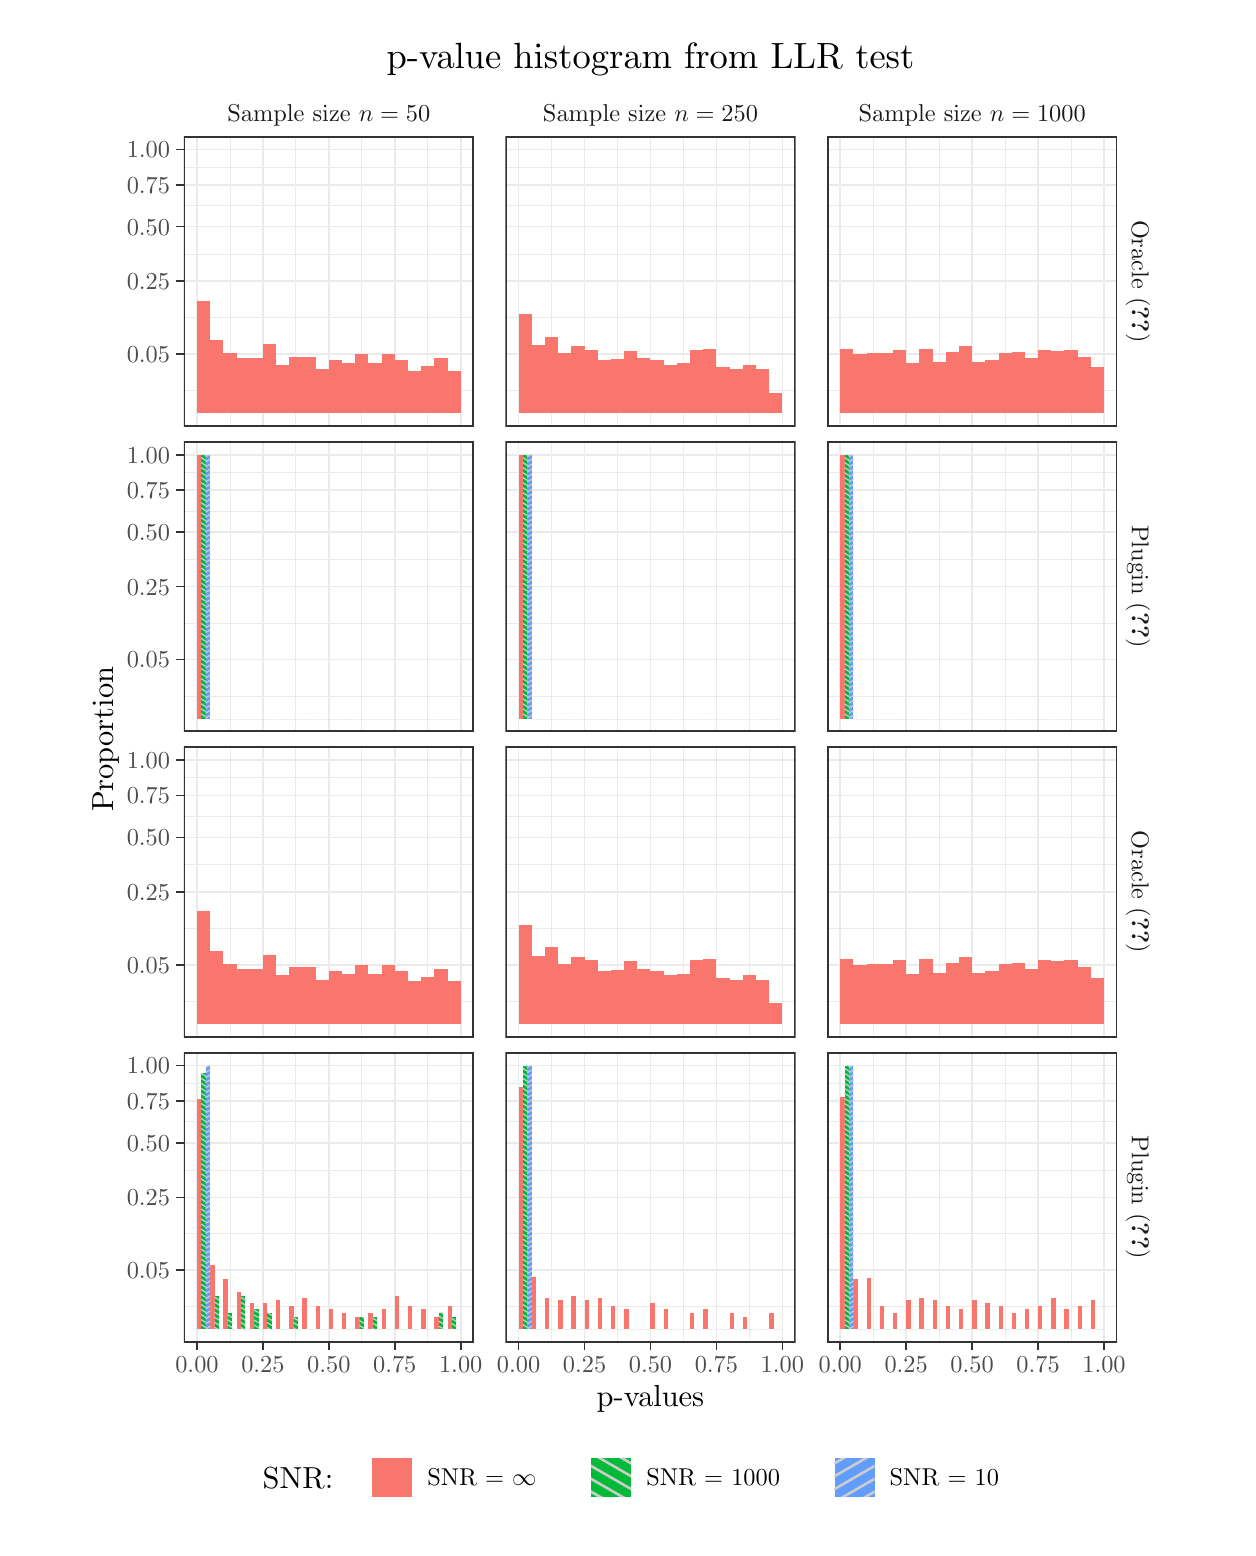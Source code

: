 % Created by tikzDevice version 0.12.3.1 on 2022-11-07 16:21:09
% !TEX encoding = UTF-8 Unicode
\begin{tikzpicture}[x=1pt,y=1pt]
\definecolor{fillColor}{RGB}{255,255,255}
\path[use as bounding box,fill=fillColor,fill opacity=0.00] (0,0) rectangle (433.62,542.02);
\begin{scope}
\path[clip] ( 17.85,  0.00) rectangle (415.77,542.02);
\definecolor{drawColor}{RGB}{255,255,255}
\definecolor{fillColor}{RGB}{255,255,255}

\path[draw=drawColor,line width= 0.6pt,line join=round,line cap=round,fill=fillColor] ( 17.85,  0.00) rectangle (415.77,542.02);
\end{scope}
\begin{scope}
\path[clip] ( 56.40,397.95) rectangle (161.25,502.80);
\definecolor{fillColor}{RGB}{255,255,255}

\path[fill=fillColor] ( 56.40,397.95) rectangle (161.25,502.80);
\definecolor{drawColor}{gray}{0.92}

\path[draw=drawColor,line width= 0.3pt,line join=round] ( 56.40,410.86) --
	(161.25,410.86);

\path[draw=drawColor,line width= 0.3pt,line join=round] ( 56.40,437.20) --
	(161.25,437.20);

\path[draw=drawColor,line width= 0.3pt,line join=round] ( 56.40,460.24) --
	(161.25,460.24);

\path[draw=drawColor,line width= 0.3pt,line join=round] ( 56.40,477.69) --
	(161.25,477.69);

\path[draw=drawColor,line width= 0.3pt,line join=round] ( 56.40,491.65) --
	(161.25,491.65);

\path[draw=drawColor,line width= 0.3pt,line join=round] ( 73.08,397.95) --
	( 73.08,502.80);

\path[draw=drawColor,line width= 0.3pt,line join=round] ( 96.91,397.95) --
	( 96.91,502.80);

\path[draw=drawColor,line width= 0.3pt,line join=round] (120.74,397.95) --
	(120.74,502.80);

\path[draw=drawColor,line width= 0.3pt,line join=round] (144.57,397.95) --
	(144.57,502.80);

\path[draw=drawColor,line width= 0.6pt,line join=round] ( 56.40,424.03) --
	(161.25,424.03);

\path[draw=drawColor,line width= 0.6pt,line join=round] ( 56.40,450.37) --
	(161.25,450.37);

\path[draw=drawColor,line width= 0.6pt,line join=round] ( 56.40,470.11) --
	(161.25,470.11);

\path[draw=drawColor,line width= 0.6pt,line join=round] ( 56.40,485.26) --
	(161.25,485.26);

\path[draw=drawColor,line width= 0.6pt,line join=round] ( 56.40,498.03) --
	(161.25,498.03);

\path[draw=drawColor,line width= 0.6pt,line join=round] ( 61.17,397.95) --
	( 61.17,502.80);

\path[draw=drawColor,line width= 0.6pt,line join=round] ( 85.00,397.95) --
	( 85.00,502.80);

\path[draw=drawColor,line width= 0.6pt,line join=round] (108.82,397.95) --
	(108.82,502.80);

\path[draw=drawColor,line width= 0.6pt,line join=round] (132.65,397.95) --
	(132.65,502.80);

\path[draw=drawColor,line width= 0.6pt,line join=round] (156.48,397.95) --
	(156.48,502.80);
\definecolor{fillColor}{RGB}{248,118,109}

\path[fill=fillColor] ( 61.17,402.72) rectangle ( 65.93,443.38);

\path[fill=fillColor] ( 65.93,402.72) rectangle ( 70.70,428.99);

\path[fill=fillColor] ( 70.70,402.72) rectangle ( 75.46,424.45);

\path[fill=fillColor] ( 75.46,402.72) rectangle ( 80.23,422.71);

\path[fill=fillColor] ( 80.23,402.72) rectangle ( 85.00,422.71);

\path[fill=fillColor] ( 85.00,402.72) rectangle ( 89.76,427.57);

\path[fill=fillColor] ( 89.76,402.72) rectangle ( 94.53,420.29);

\path[fill=fillColor] ( 94.53,402.72) rectangle ( 99.29,423.16);

\path[fill=fillColor] ( 99.29,402.72) rectangle (104.06,423.16);

\path[fill=fillColor] (104.06,402.72) rectangle (108.82,418.67);

\path[fill=fillColor] (108.82,402.72) rectangle (113.59,421.78);

\path[fill=fillColor] (113.59,402.72) rectangle (118.36,420.80);

\path[fill=fillColor] (118.36,402.72) rectangle (123.12,424.03);

\path[fill=fillColor] (123.12,402.72) rectangle (127.89,420.80);

\path[fill=fillColor] (127.89,402.72) rectangle (132.65,424.03);

\path[fill=fillColor] (132.65,402.72) rectangle (137.42,421.78);

\path[fill=fillColor] (137.42,402.72) rectangle (142.18,418.09);

\path[fill=fillColor] (142.18,402.72) rectangle (146.95,419.77);

\path[fill=fillColor] (146.95,402.72) rectangle (151.72,422.71);

\path[fill=fillColor] (151.72,402.72) rectangle (156.48,418.09);

\path[] ( 61.17,402.72) rectangle ( 65.93,443.38);

\path[] ( 65.93,402.72) rectangle ( 70.70,428.99);

\path[] ( 70.70,402.72) rectangle ( 75.46,424.45);

\path[] ( 75.46,402.72) rectangle ( 80.23,422.71);

\path[] ( 80.23,402.72) rectangle ( 85.00,422.71);

\path[] ( 85.00,402.72) rectangle ( 89.76,427.57);

\path[] ( 89.76,402.72) rectangle ( 94.53,420.29);

\path[] ( 94.53,402.72) rectangle ( 99.29,423.16);

\path[] ( 99.29,402.72) rectangle (104.06,423.16);

\path[] (104.06,402.72) rectangle (108.82,418.67);

\path[] (108.82,402.72) rectangle (113.59,421.78);

\path[] (113.59,402.72) rectangle (118.36,420.80);

\path[] (118.36,402.72) rectangle (123.12,424.03);

\path[] (123.12,402.72) rectangle (127.89,420.80);

\path[] (127.89,402.72) rectangle (132.65,424.03);

\path[] (132.65,402.72) rectangle (137.42,421.78);

\path[] (137.42,402.72) rectangle (142.18,418.09);

\path[] (142.18,402.72) rectangle (146.95,419.77);

\path[] (146.95,402.72) rectangle (151.72,422.71);

\path[] (151.72,402.72) rectangle (156.48,418.09);
\definecolor{drawColor}{gray}{0.20}

\path[draw=drawColor,line width= 1.1pt,line join=round,line cap=round] ( 56.40,397.95) rectangle (161.25,502.80);
\end{scope}
\begin{scope}
\path[clip] ( 56.40,287.60) rectangle (161.25,392.45);
\definecolor{fillColor}{RGB}{255,255,255}

\path[fill=fillColor] ( 56.40,287.60) rectangle (161.25,392.45);
\definecolor{drawColor}{gray}{0.92}

\path[draw=drawColor,line width= 0.3pt,line join=round] ( 56.40,300.51) --
	(161.25,300.51);

\path[draw=drawColor,line width= 0.3pt,line join=round] ( 56.40,326.86) --
	(161.25,326.86);

\path[draw=drawColor,line width= 0.3pt,line join=round] ( 56.40,349.90) --
	(161.25,349.90);

\path[draw=drawColor,line width= 0.3pt,line join=round] ( 56.40,367.34) --
	(161.25,367.34);

\path[draw=drawColor,line width= 0.3pt,line join=round] ( 56.40,381.30) --
	(161.25,381.30);

\path[draw=drawColor,line width= 0.3pt,line join=round] ( 73.08,287.60) --
	( 73.08,392.45);

\path[draw=drawColor,line width= 0.3pt,line join=round] ( 96.91,287.60) --
	( 96.91,392.45);

\path[draw=drawColor,line width= 0.3pt,line join=round] (120.74,287.60) --
	(120.74,392.45);

\path[draw=drawColor,line width= 0.3pt,line join=round] (144.57,287.60) --
	(144.57,392.45);

\path[draw=drawColor,line width= 0.6pt,line join=round] ( 56.40,313.68) --
	(161.25,313.68);

\path[draw=drawColor,line width= 0.6pt,line join=round] ( 56.40,340.03) --
	(161.25,340.03);

\path[draw=drawColor,line width= 0.6pt,line join=round] ( 56.40,359.77) --
	(161.25,359.77);

\path[draw=drawColor,line width= 0.6pt,line join=round] ( 56.40,374.91) --
	(161.25,374.91);

\path[draw=drawColor,line width= 0.6pt,line join=round] ( 56.40,387.68) --
	(161.25,387.68);

\path[draw=drawColor,line width= 0.6pt,line join=round] ( 61.17,287.60) --
	( 61.17,392.45);

\path[draw=drawColor,line width= 0.6pt,line join=round] ( 85.00,287.60) --
	( 85.00,392.45);

\path[draw=drawColor,line width= 0.6pt,line join=round] (108.82,287.60) --
	(108.82,392.45);

\path[draw=drawColor,line width= 0.6pt,line join=round] (132.65,287.60) --
	(132.65,392.45);

\path[draw=drawColor,line width= 0.6pt,line join=round] (156.48,287.60) --
	(156.48,392.45);
\definecolor{fillColor}{RGB}{248,118,109}

\path[fill=fillColor] ( 61.17,292.37) rectangle ( 62.76,387.68);

\path[fill=fillColor] ( 65.93,292.37) rectangle ( 67.52,292.37);

\path[fill=fillColor] ( 70.70,292.37) rectangle ( 72.29,292.37);

\path[fill=fillColor] ( 75.46,292.37) rectangle ( 77.05,292.37);

\path[fill=fillColor] ( 80.23,292.37) rectangle ( 81.82,292.37);

\path[fill=fillColor] ( 85.00,292.37) rectangle ( 86.58,292.37);

\path[fill=fillColor] ( 89.76,292.37) rectangle ( 91.35,292.37);

\path[fill=fillColor] ( 94.53,292.37) rectangle ( 96.12,292.37);

\path[fill=fillColor] ( 99.29,292.37) rectangle (100.88,292.37);

\path[fill=fillColor] (104.06,292.37) rectangle (105.65,292.37);

\path[fill=fillColor] (108.82,292.37) rectangle (110.41,292.37);

\path[fill=fillColor] (113.59,292.37) rectangle (115.18,292.37);

\path[fill=fillColor] (118.36,292.37) rectangle (119.94,292.37);

\path[fill=fillColor] (123.12,292.37) rectangle (124.71,292.37);

\path[fill=fillColor] (127.89,292.37) rectangle (129.48,292.37);

\path[fill=fillColor] (132.65,292.37) rectangle (134.24,292.37);

\path[fill=fillColor] (137.42,292.37) rectangle (139.01,292.37);

\path[fill=fillColor] (142.18,292.37) rectangle (143.77,292.37);

\path[fill=fillColor] (146.95,292.37) rectangle (148.54,292.37);

\path[fill=fillColor] (151.72,292.37) rectangle (153.30,292.37);
\definecolor{fillColor}{RGB}{0,186,56}

\path[fill=fillColor] ( 62.76,292.37) rectangle ( 64.34,387.68);

\path[fill=fillColor] ( 67.52,292.37) rectangle ( 69.11,292.37);

\path[fill=fillColor] ( 72.29,292.37) rectangle ( 73.88,292.37);

\path[fill=fillColor] ( 77.05,292.37) rectangle ( 78.64,292.37);

\path[fill=fillColor] ( 81.82,292.37) rectangle ( 83.41,292.37);

\path[fill=fillColor] ( 86.58,292.37) rectangle ( 88.17,292.37);

\path[fill=fillColor] ( 91.35,292.37) rectangle ( 92.94,292.37);

\path[fill=fillColor] ( 96.12,292.37) rectangle ( 97.70,292.37);

\path[fill=fillColor] (100.88,292.37) rectangle (102.47,292.37);

\path[fill=fillColor] (105.65,292.37) rectangle (107.24,292.37);

\path[fill=fillColor] (110.41,292.37) rectangle (112.00,292.37);

\path[fill=fillColor] (115.18,292.37) rectangle (116.77,292.37);

\path[fill=fillColor] (119.94,292.37) rectangle (121.53,292.37);

\path[fill=fillColor] (124.71,292.37) rectangle (126.30,292.37);

\path[fill=fillColor] (129.48,292.37) rectangle (131.06,292.37);

\path[fill=fillColor] (134.24,292.37) rectangle (135.83,292.37);

\path[fill=fillColor] (139.01,292.37) rectangle (140.60,292.37);

\path[fill=fillColor] (143.77,292.37) rectangle (145.36,292.37);

\path[fill=fillColor] (148.54,292.37) rectangle (150.13,292.37);

\path[fill=fillColor] (153.30,292.37) rectangle (154.89,292.37);
\definecolor{fillColor}{RGB}{97,156,255}

\path[fill=fillColor] ( 64.34,292.37) rectangle ( 65.93,387.68);

\path[fill=fillColor] ( 69.11,292.37) rectangle ( 70.70,292.37);

\path[fill=fillColor] ( 73.88,292.37) rectangle ( 75.46,292.37);

\path[fill=fillColor] ( 78.64,292.37) rectangle ( 80.23,292.37);

\path[fill=fillColor] ( 83.41,292.37) rectangle ( 85.00,292.37);

\path[fill=fillColor] ( 88.17,292.37) rectangle ( 89.76,292.37);

\path[fill=fillColor] ( 92.94,292.37) rectangle ( 94.53,292.37);

\path[fill=fillColor] ( 97.70,292.37) rectangle ( 99.29,292.37);

\path[fill=fillColor] (102.47,292.37) rectangle (104.06,292.37);

\path[fill=fillColor] (107.24,292.37) rectangle (108.82,292.37);

\path[fill=fillColor] (112.00,292.37) rectangle (113.59,292.37);

\path[fill=fillColor] (116.77,292.37) rectangle (118.36,292.37);

\path[fill=fillColor] (121.53,292.37) rectangle (123.12,292.37);

\path[fill=fillColor] (126.30,292.37) rectangle (127.89,292.37);

\path[fill=fillColor] (131.06,292.37) rectangle (132.65,292.37);

\path[fill=fillColor] (135.83,292.37) rectangle (137.42,292.37);

\path[fill=fillColor] (140.60,292.37) rectangle (142.18,292.37);

\path[fill=fillColor] (145.36,292.37) rectangle (146.95,292.37);

\path[fill=fillColor] (150.13,292.37) rectangle (151.72,292.37);

\path[fill=fillColor] (154.89,292.37) rectangle (156.48,292.37);
\definecolor{drawColor}{gray}{0.80}
\definecolor{fillColor}{gray}{0.80}

\path[draw=drawColor,line width= 0.1pt,line join=round,line cap=rect,fill=fillColor] ( 64.34,293.25) --
	( 64.34,292.89) --
	( 62.76,293.80) --
	( 62.76,294.17) --
	( 64.34,293.25) --
	cycle;

\path[draw=drawColor,line width= 0.1pt,line join=round,line cap=rect,fill=fillColor] ( 64.34,295.07) --
	( 64.34,294.70) --
	( 62.76,295.62) --
	( 62.76,295.98) --
	( 64.34,295.07) --
	cycle;

\path[draw=drawColor,line width= 0.1pt,line join=round,line cap=rect,fill=fillColor] ( 64.34,296.88) --
	( 64.34,296.52) --
	( 62.76,297.44) --
	( 62.76,297.80) --
	( 64.34,296.88) --
	cycle;

\path[draw=drawColor,line width= 0.1pt,line join=round,line cap=rect,fill=fillColor] ( 64.34,298.70) --
	( 64.34,298.33) --
	( 62.76,299.25) --
	( 62.76,299.62) --
	( 64.34,298.70) --
	cycle;

\path[draw=drawColor,line width= 0.1pt,line join=round,line cap=rect,fill=fillColor] ( 64.34,300.51) --
	( 64.34,300.15) --
	( 62.76,301.07) --
	( 62.76,301.43) --
	( 64.34,300.51) --
	cycle;

\path[draw=drawColor,line width= 0.1pt,line join=round,line cap=rect,fill=fillColor] ( 64.34,302.33) --
	( 64.34,301.97) --
	( 62.76,302.88) --
	( 62.76,303.25) --
	( 64.34,302.33) --
	cycle;

\path[draw=drawColor,line width= 0.1pt,line join=round,line cap=rect,fill=fillColor] ( 64.34,304.15) --
	( 64.34,303.78) --
	( 62.76,304.70) --
	( 62.76,305.06) --
	( 64.34,304.15) --
	cycle;

\path[draw=drawColor,line width= 0.1pt,line join=round,line cap=rect,fill=fillColor] ( 64.34,305.96) --
	( 64.34,305.60) --
	( 62.76,306.52) --
	( 62.76,306.88) --
	( 64.34,305.96) --
	cycle;

\path[draw=drawColor,line width= 0.1pt,line join=round,line cap=rect,fill=fillColor] ( 64.34,307.78) --
	( 64.34,307.41) --
	( 62.76,308.33) --
	( 62.76,308.70) --
	( 64.34,307.78) --
	cycle;

\path[draw=drawColor,line width= 0.1pt,line join=round,line cap=rect,fill=fillColor] ( 64.34,309.59) --
	( 64.34,309.23) --
	( 62.76,310.15) --
	( 62.76,310.51) --
	( 64.34,309.59) --
	cycle;

\path[draw=drawColor,line width= 0.1pt,line join=round,line cap=rect,fill=fillColor] ( 64.34,311.41) --
	( 64.34,311.05) --
	( 62.76,311.96) --
	( 62.76,312.33) --
	( 64.34,311.41) --
	cycle;

\path[draw=drawColor,line width= 0.1pt,line join=round,line cap=rect,fill=fillColor] ( 64.34,313.23) --
	( 64.34,312.86) --
	( 62.76,313.78) --
	( 62.76,314.14) --
	( 64.34,313.23) --
	cycle;

\path[draw=drawColor,line width= 0.1pt,line join=round,line cap=rect,fill=fillColor] ( 64.34,315.04) --
	( 64.34,314.68) --
	( 62.76,315.60) --
	( 62.76,315.96) --
	( 64.34,315.04) --
	cycle;

\path[draw=drawColor,line width= 0.1pt,line join=round,line cap=rect,fill=fillColor] ( 64.34,316.86) --
	( 64.34,316.49) --
	( 62.76,317.41) --
	( 62.76,317.78) --
	( 64.34,316.86) --
	cycle;

\path[draw=drawColor,line width= 0.1pt,line join=round,line cap=rect,fill=fillColor] ( 64.34,318.67) --
	( 64.34,318.31) --
	( 62.76,319.23) --
	( 62.76,319.59) --
	( 64.34,318.67) --
	cycle;

\path[draw=drawColor,line width= 0.1pt,line join=round,line cap=rect,fill=fillColor] ( 64.34,320.49) --
	( 64.34,320.13) --
	( 62.76,321.04) --
	( 62.76,321.41) --
	( 64.34,320.49) --
	cycle;

\path[draw=drawColor,line width= 0.1pt,line join=round,line cap=rect,fill=fillColor] ( 64.34,322.31) --
	( 64.34,321.94) --
	( 62.76,322.86) --
	( 62.76,323.22) --
	( 64.34,322.31) --
	cycle;

\path[draw=drawColor,line width= 0.1pt,line join=round,line cap=rect,fill=fillColor] ( 64.34,324.12) --
	( 64.34,323.76) --
	( 62.76,324.68) --
	( 62.76,325.04) --
	( 64.34,324.12) --
	cycle;

\path[draw=drawColor,line width= 0.1pt,line join=round,line cap=rect,fill=fillColor] ( 64.34,325.94) --
	( 64.34,325.57) --
	( 62.76,326.49) --
	( 62.76,326.85) --
	( 64.34,325.94) --
	cycle;

\path[draw=drawColor,line width= 0.1pt,line join=round,line cap=rect,fill=fillColor] ( 64.34,327.75) --
	( 64.34,327.39) --
	( 62.76,328.31) --
	( 62.76,328.67) --
	( 64.34,327.75) --
	cycle;

\path[draw=drawColor,line width= 0.1pt,line join=round,line cap=rect,fill=fillColor] ( 64.34,329.57) --
	( 64.34,329.21) --
	( 62.76,330.12) --
	( 62.76,330.49) --
	( 64.34,329.57) --
	cycle;

\path[draw=drawColor,line width= 0.1pt,line join=round,line cap=rect,fill=fillColor] ( 64.34,331.39) --
	( 64.34,331.02) --
	( 62.76,331.94) --
	( 62.76,332.30) --
	( 64.34,331.39) --
	cycle;

\path[draw=drawColor,line width= 0.1pt,line join=round,line cap=rect,fill=fillColor] ( 64.34,333.20) --
	( 64.34,332.84) --
	( 62.76,333.76) --
	( 62.76,334.12) --
	( 64.34,333.20) --
	cycle;

\path[draw=drawColor,line width= 0.1pt,line join=round,line cap=rect,fill=fillColor] ( 64.34,335.02) --
	( 64.34,334.65) --
	( 62.76,335.57) --
	( 62.76,335.93) --
	( 64.34,335.02) --
	cycle;

\path[draw=drawColor,line width= 0.1pt,line join=round,line cap=rect,fill=fillColor] ( 64.34,336.83) --
	( 64.34,336.47) --
	( 62.76,337.39) --
	( 62.76,337.75) --
	( 64.34,336.83) --
	cycle;

\path[draw=drawColor,line width= 0.1pt,line join=round,line cap=rect,fill=fillColor] ( 64.34,338.65) --
	( 64.34,338.29) --
	( 62.76,339.20) --
	( 62.76,339.57) --
	( 64.34,338.65) --
	cycle;

\path[draw=drawColor,line width= 0.1pt,line join=round,line cap=rect,fill=fillColor] ( 64.34,340.47) --
	( 64.34,340.10) --
	( 62.76,341.02) --
	( 62.76,341.38) --
	( 64.34,340.47) --
	cycle;

\path[draw=drawColor,line width= 0.1pt,line join=round,line cap=rect,fill=fillColor] ( 64.34,342.28) --
	( 64.34,341.92) --
	( 62.76,342.84) --
	( 62.76,343.20) --
	( 64.34,342.28) --
	cycle;

\path[draw=drawColor,line width= 0.1pt,line join=round,line cap=rect,fill=fillColor] ( 64.34,344.10) --
	( 64.34,343.73) --
	( 62.76,344.65) --
	( 62.76,345.01) --
	( 64.34,344.10) --
	cycle;

\path[draw=drawColor,line width= 0.1pt,line join=round,line cap=rect,fill=fillColor] ( 64.34,345.91) --
	( 64.34,345.55) --
	( 62.76,346.47) --
	( 62.76,346.83) --
	( 64.34,345.91) --
	cycle;

\path[draw=drawColor,line width= 0.1pt,line join=round,line cap=rect,fill=fillColor] ( 64.34,347.73) --
	( 64.34,347.37) --
	( 62.76,348.28) --
	( 62.76,348.65) --
	( 64.34,347.73) --
	cycle;

\path[draw=drawColor,line width= 0.1pt,line join=round,line cap=rect,fill=fillColor] ( 64.34,349.55) --
	( 64.34,349.18) --
	( 62.76,350.10) --
	( 62.76,350.46) --
	( 64.34,349.55) --
	cycle;

\path[draw=drawColor,line width= 0.1pt,line join=round,line cap=rect,fill=fillColor] ( 64.34,351.36) --
	( 64.34,351.00) --
	( 62.76,351.92) --
	( 62.76,352.28) --
	( 64.34,351.36) --
	cycle;

\path[draw=drawColor,line width= 0.1pt,line join=round,line cap=rect,fill=fillColor] ( 64.34,353.18) --
	( 64.34,352.81) --
	( 62.76,353.73) --
	( 62.76,354.09) --
	( 64.34,353.18) --
	cycle;

\path[draw=drawColor,line width= 0.1pt,line join=round,line cap=rect,fill=fillColor] ( 64.34,354.99) --
	( 64.34,354.63) --
	( 62.76,355.55) --
	( 62.76,355.91) --
	( 64.34,354.99) --
	cycle;

\path[draw=drawColor,line width= 0.1pt,line join=round,line cap=rect,fill=fillColor] ( 64.34,356.81) --
	( 64.34,356.45) --
	( 62.76,357.36) --
	( 62.76,357.73) --
	( 64.34,356.81) --
	cycle;

\path[draw=drawColor,line width= 0.1pt,line join=round,line cap=rect,fill=fillColor] ( 64.34,358.63) --
	( 64.34,358.26) --
	( 62.76,359.18) --
	( 62.76,359.54) --
	( 64.34,358.63) --
	cycle;

\path[draw=drawColor,line width= 0.1pt,line join=round,line cap=rect,fill=fillColor] ( 64.34,360.44) --
	( 64.34,360.08) --
	( 62.76,361.00) --
	( 62.76,361.36) --
	( 64.34,360.44) --
	cycle;

\path[draw=drawColor,line width= 0.1pt,line join=round,line cap=rect,fill=fillColor] ( 64.34,362.26) --
	( 64.34,361.89) --
	( 62.76,362.81) --
	( 62.76,363.17) --
	( 64.34,362.26) --
	cycle;

\path[draw=drawColor,line width= 0.1pt,line join=round,line cap=rect,fill=fillColor] ( 64.34,364.07) --
	( 64.34,363.71) --
	( 62.76,364.63) --
	( 62.76,364.99) --
	( 64.34,364.07) --
	cycle;

\path[draw=drawColor,line width= 0.1pt,line join=round,line cap=rect,fill=fillColor] ( 64.34,365.89) --
	( 64.34,365.53) --
	( 62.76,366.44) --
	( 62.76,366.81) --
	( 64.34,365.89) --
	cycle;

\path[draw=drawColor,line width= 0.1pt,line join=round,line cap=rect,fill=fillColor] ( 64.34,367.71) --
	( 64.34,367.34) --
	( 62.76,368.26) --
	( 62.76,368.62) --
	( 64.34,367.71) --
	cycle;

\path[draw=drawColor,line width= 0.1pt,line join=round,line cap=rect,fill=fillColor] ( 64.34,369.52) --
	( 64.34,369.16) --
	( 62.76,370.08) --
	( 62.76,370.44) --
	( 64.34,369.52) --
	cycle;

\path[draw=drawColor,line width= 0.1pt,line join=round,line cap=rect,fill=fillColor] ( 64.34,371.34) --
	( 64.34,370.97) --
	( 62.76,371.89) --
	( 62.76,372.25) --
	( 64.34,371.34) --
	cycle;

\path[draw=drawColor,line width= 0.1pt,line join=round,line cap=rect,fill=fillColor] ( 64.34,373.15) --
	( 64.34,372.79) --
	( 62.76,373.71) --
	( 62.76,374.07) --
	( 64.34,373.15) --
	cycle;

\path[draw=drawColor,line width= 0.1pt,line join=round,line cap=rect,fill=fillColor] ( 64.34,374.97) --
	( 64.34,374.61) --
	( 62.76,375.52) --
	( 62.76,375.89) --
	( 64.34,374.97) --
	cycle;

\path[draw=drawColor,line width= 0.1pt,line join=round,line cap=rect,fill=fillColor] ( 64.34,376.79) --
	( 64.34,376.42) --
	( 62.76,377.34) --
	( 62.76,377.70) --
	( 64.34,376.79) --
	cycle;

\path[draw=drawColor,line width= 0.1pt,line join=round,line cap=rect,fill=fillColor] ( 64.34,378.60) --
	( 64.34,378.24) --
	( 62.76,379.16) --
	( 62.76,379.52) --
	( 64.34,378.60) --
	cycle;

\path[draw=drawColor,line width= 0.1pt,line join=round,line cap=rect,fill=fillColor] ( 64.34,380.42) --
	( 64.34,380.05) --
	( 62.76,380.97) --
	( 62.76,381.33) --
	( 64.34,380.42) --
	cycle;

\path[draw=drawColor,line width= 0.1pt,line join=round,line cap=rect,fill=fillColor] ( 64.34,382.23) --
	( 64.34,381.87) --
	( 62.76,382.79) --
	( 62.76,383.15) --
	( 64.34,382.23) --
	cycle;

\path[draw=drawColor,line width= 0.1pt,line join=round,line cap=rect,fill=fillColor] ( 64.34,384.05) --
	( 64.34,383.69) --
	( 62.76,384.60) --
	( 62.76,384.97) --
	( 64.34,384.05) --
	cycle;

\path[draw=drawColor,line width= 0.1pt,line join=round,line cap=rect,fill=fillColor] ( 64.34,385.87) --
	( 64.34,385.50) --
	( 62.76,386.42) --
	( 62.76,386.78) --
	( 64.34,385.87) --
	cycle;

\path[draw=drawColor,line width= 0.1pt,line join=round,line cap=rect,fill=fillColor] ( 64.34,387.68) --
	( 64.34,387.32) --
	( 63.71,387.68) --
	( 64.34,387.68) --
	( 64.34,387.68) --
	cycle;

\path[draw=drawColor,line width= 0.1pt,line join=round,line cap=rect,fill=fillColor] ( 65.93,293.65) --
	( 65.93,293.29) --
	( 64.34,292.37) --
	( 64.34,292.74) --
	( 65.93,293.65) --
	cycle;

\path[draw=drawColor,line width= 0.1pt,line join=round,line cap=rect,fill=fillColor] ( 65.93,295.47) --
	( 65.93,295.11) --
	( 64.34,294.19) --
	( 64.34,294.55) --
	( 65.93,295.47) --
	cycle;

\path[draw=drawColor,line width= 0.1pt,line join=round,line cap=rect,fill=fillColor] ( 65.93,297.29) --
	( 65.93,296.92) --
	( 64.34,296.01) --
	( 64.34,296.37) --
	( 65.93,297.29) --
	cycle;

\path[draw=drawColor,line width= 0.1pt,line join=round,line cap=rect,fill=fillColor] ( 65.93,299.10) --
	( 65.93,298.74) --
	( 64.34,297.82) --
	( 64.34,298.18) --
	( 65.93,299.10) --
	cycle;

\path[draw=drawColor,line width= 0.1pt,line join=round,line cap=rect,fill=fillColor] ( 65.93,300.92) --
	( 65.93,300.55) --
	( 64.34,299.64) --
	( 64.34,300.00) --
	( 65.93,300.92) --
	cycle;

\path[draw=drawColor,line width= 0.1pt,line join=round,line cap=rect,fill=fillColor] ( 65.93,302.73) --
	( 65.93,302.37) --
	( 64.34,301.45) --
	( 64.34,301.82) --
	( 65.93,302.73) --
	cycle;

\path[draw=drawColor,line width= 0.1pt,line join=round,line cap=rect,fill=fillColor] ( 65.93,304.55) --
	( 65.93,304.19) --
	( 64.34,303.27) --
	( 64.34,303.63) --
	( 65.93,304.55) --
	cycle;

\path[draw=drawColor,line width= 0.1pt,line join=round,line cap=rect,fill=fillColor] ( 65.93,306.37) --
	( 65.93,306.00) --
	( 64.34,305.09) --
	( 64.34,305.45) --
	( 65.93,306.37) --
	cycle;

\path[draw=drawColor,line width= 0.1pt,line join=round,line cap=rect,fill=fillColor] ( 65.93,308.18) --
	( 65.93,307.82) --
	( 64.34,306.90) --
	( 64.34,307.26) --
	( 65.93,308.18) --
	cycle;

\path[draw=drawColor,line width= 0.1pt,line join=round,line cap=rect,fill=fillColor] ( 65.93,310.00) --
	( 65.93,309.63) --
	( 64.34,308.72) --
	( 64.34,309.08) --
	( 65.93,310.00) --
	cycle;

\path[draw=drawColor,line width= 0.1pt,line join=round,line cap=rect,fill=fillColor] ( 65.93,311.81) --
	( 65.93,311.45) --
	( 64.34,310.53) --
	( 64.34,310.90) --
	( 65.93,311.81) --
	cycle;

\path[draw=drawColor,line width= 0.1pt,line join=round,line cap=rect,fill=fillColor] ( 65.93,313.63) --
	( 65.93,313.27) --
	( 64.34,312.35) --
	( 64.34,312.71) --
	( 65.93,313.63) --
	cycle;

\path[draw=drawColor,line width= 0.1pt,line join=round,line cap=rect,fill=fillColor] ( 65.93,315.45) --
	( 65.93,315.08) --
	( 64.34,314.17) --
	( 64.34,314.53) --
	( 65.93,315.45) --
	cycle;

\path[draw=drawColor,line width= 0.1pt,line join=round,line cap=rect,fill=fillColor] ( 65.93,317.26) --
	( 65.93,316.90) --
	( 64.34,315.98) --
	( 64.34,316.34) --
	( 65.93,317.26) --
	cycle;

\path[draw=drawColor,line width= 0.1pt,line join=round,line cap=rect,fill=fillColor] ( 65.93,319.08) --
	( 65.93,318.71) --
	( 64.34,317.80) --
	( 64.34,318.16) --
	( 65.93,319.08) --
	cycle;

\path[draw=drawColor,line width= 0.1pt,line join=round,line cap=rect,fill=fillColor] ( 65.93,320.89) --
	( 65.93,320.53) --
	( 64.34,319.61) --
	( 64.34,319.98) --
	( 65.93,320.89) --
	cycle;

\path[draw=drawColor,line width= 0.1pt,line join=round,line cap=rect,fill=fillColor] ( 65.93,322.71) --
	( 65.93,322.35) --
	( 64.34,321.43) --
	( 64.34,321.79) --
	( 65.93,322.71) --
	cycle;

\path[draw=drawColor,line width= 0.1pt,line join=round,line cap=rect,fill=fillColor] ( 65.93,324.53) --
	( 65.93,324.16) --
	( 64.34,323.24) --
	( 64.34,323.61) --
	( 65.93,324.53) --
	cycle;

\path[draw=drawColor,line width= 0.1pt,line join=round,line cap=rect,fill=fillColor] ( 65.93,326.34) --
	( 65.93,325.98) --
	( 64.34,325.06) --
	( 64.34,325.42) --
	( 65.93,326.34) --
	cycle;

\path[draw=drawColor,line width= 0.1pt,line join=round,line cap=rect,fill=fillColor] ( 65.93,328.16) --
	( 65.93,327.79) --
	( 64.34,326.88) --
	( 64.34,327.24) --
	( 65.93,328.16) --
	cycle;

\path[draw=drawColor,line width= 0.1pt,line join=round,line cap=rect,fill=fillColor] ( 65.93,329.97) --
	( 65.93,329.61) --
	( 64.34,328.69) --
	( 64.34,329.06) --
	( 65.93,329.97) --
	cycle;

\path[draw=drawColor,line width= 0.1pt,line join=round,line cap=rect,fill=fillColor] ( 65.93,331.79) --
	( 65.93,331.43) --
	( 64.34,330.51) --
	( 64.34,330.87) --
	( 65.93,331.79) --
	cycle;

\path[draw=drawColor,line width= 0.1pt,line join=round,line cap=rect,fill=fillColor] ( 65.93,333.61) --
	( 65.93,333.24) --
	( 64.34,332.32) --
	( 64.34,332.69) --
	( 65.93,333.61) --
	cycle;

\path[draw=drawColor,line width= 0.1pt,line join=round,line cap=rect,fill=fillColor] ( 65.93,335.42) --
	( 65.93,335.06) --
	( 64.34,334.14) --
	( 64.34,334.50) --
	( 65.93,335.42) --
	cycle;

\path[draw=drawColor,line width= 0.1pt,line join=round,line cap=rect,fill=fillColor] ( 65.93,337.24) --
	( 65.93,336.87) --
	( 64.34,335.96) --
	( 64.34,336.32) --
	( 65.93,337.24) --
	cycle;

\path[draw=drawColor,line width= 0.1pt,line join=round,line cap=rect,fill=fillColor] ( 65.93,339.05) --
	( 65.93,338.69) --
	( 64.34,337.77) --
	( 64.34,338.14) --
	( 65.93,339.05) --
	cycle;

\path[draw=drawColor,line width= 0.1pt,line join=round,line cap=rect,fill=fillColor] ( 65.93,340.87) --
	( 65.93,340.51) --
	( 64.34,339.59) --
	( 64.34,339.95) --
	( 65.93,340.87) --
	cycle;

\path[draw=drawColor,line width= 0.1pt,line join=round,line cap=rect,fill=fillColor] ( 65.93,342.69) --
	( 65.93,342.32) --
	( 64.34,341.40) --
	( 64.34,341.77) --
	( 65.93,342.69) --
	cycle;

\path[draw=drawColor,line width= 0.1pt,line join=round,line cap=rect,fill=fillColor] ( 65.93,344.50) --
	( 65.93,344.14) --
	( 64.34,343.22) --
	( 64.34,343.58) --
	( 65.93,344.50) --
	cycle;

\path[draw=drawColor,line width= 0.1pt,line join=round,line cap=rect,fill=fillColor] ( 65.93,346.32) --
	( 65.93,345.95) --
	( 64.34,345.04) --
	( 64.34,345.40) --
	( 65.93,346.32) --
	cycle;

\path[draw=drawColor,line width= 0.1pt,line join=round,line cap=rect,fill=fillColor] ( 65.93,348.13) --
	( 65.93,347.77) --
	( 64.34,346.85) --
	( 64.34,347.22) --
	( 65.93,348.13) --
	cycle;

\path[draw=drawColor,line width= 0.1pt,line join=round,line cap=rect,fill=fillColor] ( 65.93,349.95) --
	( 65.93,349.59) --
	( 64.34,348.67) --
	( 64.34,349.03) --
	( 65.93,349.95) --
	cycle;

\path[draw=drawColor,line width= 0.1pt,line join=round,line cap=rect,fill=fillColor] ( 65.93,351.77) --
	( 65.93,351.40) --
	( 64.34,350.48) --
	( 64.34,350.85) --
	( 65.93,351.77) --
	cycle;

\path[draw=drawColor,line width= 0.1pt,line join=round,line cap=rect,fill=fillColor] ( 65.93,353.58) --
	( 65.93,353.22) --
	( 64.34,352.30) --
	( 64.34,352.66) --
	( 65.93,353.58) --
	cycle;

\path[draw=drawColor,line width= 0.1pt,line join=round,line cap=rect,fill=fillColor] ( 65.93,355.40) --
	( 65.93,355.03) --
	( 64.34,354.12) --
	( 64.34,354.48) --
	( 65.93,355.40) --
	cycle;

\path[draw=drawColor,line width= 0.1pt,line join=round,line cap=rect,fill=fillColor] ( 65.93,357.21) --
	( 65.93,356.85) --
	( 64.34,355.93) --
	( 64.34,356.30) --
	( 65.93,357.21) --
	cycle;

\path[draw=drawColor,line width= 0.1pt,line join=round,line cap=rect,fill=fillColor] ( 65.93,359.03) --
	( 65.93,358.67) --
	( 64.34,357.75) --
	( 64.34,358.11) --
	( 65.93,359.03) --
	cycle;

\path[draw=drawColor,line width= 0.1pt,line join=round,line cap=rect,fill=fillColor] ( 65.93,360.85) --
	( 65.93,360.48) --
	( 64.34,359.56) --
	( 64.34,359.93) --
	( 65.93,360.85) --
	cycle;

\path[draw=drawColor,line width= 0.1pt,line join=round,line cap=rect,fill=fillColor] ( 65.93,362.66) --
	( 65.93,362.30) --
	( 64.34,361.38) --
	( 64.34,361.74) --
	( 65.93,362.66) --
	cycle;

\path[draw=drawColor,line width= 0.1pt,line join=round,line cap=rect,fill=fillColor] ( 65.93,364.48) --
	( 65.93,364.11) --
	( 64.34,363.20) --
	( 64.34,363.56) --
	( 65.93,364.48) --
	cycle;

\path[draw=drawColor,line width= 0.1pt,line join=round,line cap=rect,fill=fillColor] ( 65.93,366.29) --
	( 65.93,365.93) --
	( 64.34,365.01) --
	( 64.34,365.38) --
	( 65.93,366.29) --
	cycle;

\path[draw=drawColor,line width= 0.1pt,line join=round,line cap=rect,fill=fillColor] ( 65.93,368.11) --
	( 65.93,367.75) --
	( 64.34,366.83) --
	( 64.34,367.19) --
	( 65.93,368.11) --
	cycle;

\path[draw=drawColor,line width= 0.1pt,line join=round,line cap=rect,fill=fillColor] ( 65.93,369.93) --
	( 65.93,369.56) --
	( 64.34,368.64) --
	( 64.34,369.01) --
	( 65.93,369.93) --
	cycle;

\path[draw=drawColor,line width= 0.1pt,line join=round,line cap=rect,fill=fillColor] ( 65.93,371.74) --
	( 65.93,371.38) --
	( 64.34,370.46) --
	( 64.34,370.82) --
	( 65.93,371.74) --
	cycle;

\path[draw=drawColor,line width= 0.1pt,line join=round,line cap=rect,fill=fillColor] ( 65.93,373.56) --
	( 65.93,373.19) --
	( 64.34,372.28) --
	( 64.34,372.64) --
	( 65.93,373.56) --
	cycle;

\path[draw=drawColor,line width= 0.1pt,line join=round,line cap=rect,fill=fillColor] ( 65.93,375.37) --
	( 65.93,375.01) --
	( 64.34,374.09) --
	( 64.34,374.46) --
	( 65.93,375.37) --
	cycle;

\path[draw=drawColor,line width= 0.1pt,line join=round,line cap=rect,fill=fillColor] ( 65.93,377.19) --
	( 65.93,376.83) --
	( 64.34,375.91) --
	( 64.34,376.27) --
	( 65.93,377.19) --
	cycle;

\path[draw=drawColor,line width= 0.1pt,line join=round,line cap=rect,fill=fillColor] ( 65.93,379.00) --
	( 65.93,378.64) --
	( 64.34,377.72) --
	( 64.34,378.09) --
	( 65.93,379.00) --
	cycle;

\path[draw=drawColor,line width= 0.1pt,line join=round,line cap=rect,fill=fillColor] ( 65.93,380.82) --
	( 65.93,380.46) --
	( 64.34,379.54) --
	( 64.34,379.90) --
	( 65.93,380.82) --
	cycle;

\path[draw=drawColor,line width= 0.1pt,line join=round,line cap=rect,fill=fillColor] ( 65.93,382.64) --
	( 65.93,382.27) --
	( 64.34,381.36) --
	( 64.34,381.72) --
	( 65.93,382.64) --
	cycle;

\path[draw=drawColor,line width= 0.1pt,line join=round,line cap=rect,fill=fillColor] ( 65.93,384.45) --
	( 65.93,384.09) --
	( 64.34,383.17) --
	( 64.34,383.54) --
	( 65.93,384.45) --
	cycle;

\path[draw=drawColor,line width= 0.1pt,line join=round,line cap=rect,fill=fillColor] ( 65.93,386.27) --
	( 65.93,385.91) --
	( 64.34,384.99) --
	( 64.34,385.35) --
	( 65.93,386.27) --
	cycle;

\path[draw=drawColor,line width= 0.1pt,line join=round,line cap=rect,fill=fillColor] ( 65.24,387.68) --
	( 65.87,387.68) --
	( 64.34,386.80) --
	( 64.34,387.17) --
	( 65.24,387.68) --
	cycle;

\path[] ( 61.17,292.37) rectangle ( 62.76,387.68);

\path[] ( 65.93,292.37) rectangle ( 67.52,292.37);

\path[] ( 70.70,292.37) rectangle ( 72.29,292.37);

\path[] ( 75.46,292.37) rectangle ( 77.05,292.37);

\path[] ( 80.23,292.37) rectangle ( 81.82,292.37);

\path[] ( 85.00,292.37) rectangle ( 86.58,292.37);

\path[] ( 89.76,292.37) rectangle ( 91.35,292.37);

\path[] ( 94.53,292.37) rectangle ( 96.12,292.37);

\path[] ( 99.29,292.37) rectangle (100.88,292.37);

\path[] (104.06,292.37) rectangle (105.65,292.37);

\path[] (108.82,292.37) rectangle (110.41,292.37);

\path[] (113.59,292.37) rectangle (115.18,292.37);

\path[] (118.36,292.37) rectangle (119.94,292.37);

\path[] (123.12,292.37) rectangle (124.71,292.37);

\path[] (127.89,292.37) rectangle (129.48,292.37);

\path[] (132.65,292.37) rectangle (134.24,292.37);

\path[] (137.42,292.37) rectangle (139.01,292.37);

\path[] (142.18,292.37) rectangle (143.77,292.37);

\path[] (146.95,292.37) rectangle (148.54,292.37);

\path[] (151.72,292.37) rectangle (153.30,292.37);

\path[] ( 62.76,292.37) rectangle ( 64.34,387.68);

\path[] ( 67.52,292.37) rectangle ( 69.11,292.37);

\path[] ( 72.29,292.37) rectangle ( 73.88,292.37);

\path[] ( 77.05,292.37) rectangle ( 78.64,292.37);

\path[] ( 81.82,292.37) rectangle ( 83.41,292.37);

\path[] ( 86.58,292.37) rectangle ( 88.17,292.37);

\path[] ( 91.35,292.37) rectangle ( 92.94,292.37);

\path[] ( 96.12,292.37) rectangle ( 97.70,292.37);

\path[] (100.88,292.37) rectangle (102.47,292.37);

\path[] (105.65,292.37) rectangle (107.24,292.37);

\path[] (110.41,292.37) rectangle (112.00,292.37);

\path[] (115.18,292.37) rectangle (116.77,292.37);

\path[] (119.94,292.37) rectangle (121.53,292.37);

\path[] (124.71,292.37) rectangle (126.30,292.37);

\path[] (129.48,292.37) rectangle (131.06,292.37);

\path[] (134.24,292.37) rectangle (135.83,292.37);

\path[] (139.01,292.37) rectangle (140.60,292.37);

\path[] (143.77,292.37) rectangle (145.36,292.37);

\path[] (148.54,292.37) rectangle (150.13,292.37);

\path[] (153.30,292.37) rectangle (154.89,292.37);

\path[] ( 64.34,292.37) rectangle ( 65.93,387.68);

\path[] ( 69.11,292.37) rectangle ( 70.70,292.37);

\path[] ( 73.88,292.37) rectangle ( 75.46,292.37);

\path[] ( 78.64,292.37) rectangle ( 80.23,292.37);

\path[] ( 83.41,292.37) rectangle ( 85.00,292.37);

\path[] ( 88.17,292.37) rectangle ( 89.76,292.37);

\path[] ( 92.94,292.37) rectangle ( 94.53,292.37);

\path[] ( 97.70,292.37) rectangle ( 99.29,292.37);

\path[] (102.47,292.37) rectangle (104.06,292.37);

\path[] (107.24,292.37) rectangle (108.82,292.37);

\path[] (112.00,292.37) rectangle (113.59,292.37);

\path[] (116.77,292.37) rectangle (118.36,292.37);

\path[] (121.53,292.37) rectangle (123.12,292.37);

\path[] (126.30,292.37) rectangle (127.89,292.37);

\path[] (131.06,292.37) rectangle (132.65,292.37);

\path[] (135.83,292.37) rectangle (137.42,292.37);

\path[] (140.60,292.37) rectangle (142.18,292.37);

\path[] (145.36,292.37) rectangle (146.95,292.37);

\path[] (150.13,292.37) rectangle (151.72,292.37);

\path[] (154.89,292.37) rectangle (156.48,292.37);
\definecolor{drawColor}{gray}{0.20}

\path[draw=drawColor,line width= 1.1pt,line join=round,line cap=round] ( 56.40,287.60) rectangle (161.25,392.45);
\end{scope}
\begin{scope}
\path[clip] ( 56.40,177.26) rectangle (161.25,282.10);
\definecolor{fillColor}{RGB}{255,255,255}

\path[fill=fillColor] ( 56.40,177.26) rectangle (161.25,282.10);
\definecolor{drawColor}{gray}{0.92}

\path[draw=drawColor,line width= 0.3pt,line join=round] ( 56.40,190.16) --
	(161.25,190.16);

\path[draw=drawColor,line width= 0.3pt,line join=round] ( 56.40,216.51) --
	(161.25,216.51);

\path[draw=drawColor,line width= 0.3pt,line join=round] ( 56.40,239.55) --
	(161.25,239.55);

\path[draw=drawColor,line width= 0.3pt,line join=round] ( 56.40,257.00) --
	(161.25,257.00);

\path[draw=drawColor,line width= 0.3pt,line join=round] ( 56.40,270.95) --
	(161.25,270.95);

\path[draw=drawColor,line width= 0.3pt,line join=round] ( 73.08,177.26) --
	( 73.08,282.10);

\path[draw=drawColor,line width= 0.3pt,line join=round] ( 96.91,177.26) --
	( 96.91,282.10);

\path[draw=drawColor,line width= 0.3pt,line join=round] (120.74,177.26) --
	(120.74,282.10);

\path[draw=drawColor,line width= 0.3pt,line join=round] (144.57,177.26) --
	(144.57,282.10);

\path[draw=drawColor,line width= 0.6pt,line join=round] ( 56.40,203.34) --
	(161.25,203.34);

\path[draw=drawColor,line width= 0.6pt,line join=round] ( 56.40,229.68) --
	(161.25,229.68);

\path[draw=drawColor,line width= 0.6pt,line join=round] ( 56.40,249.42) --
	(161.25,249.42);

\path[draw=drawColor,line width= 0.6pt,line join=round] ( 56.40,264.57) --
	(161.25,264.57);

\path[draw=drawColor,line width= 0.6pt,line join=round] ( 56.40,277.34) --
	(161.25,277.34);

\path[draw=drawColor,line width= 0.6pt,line join=round] ( 61.17,177.26) --
	( 61.17,282.10);

\path[draw=drawColor,line width= 0.6pt,line join=round] ( 85.00,177.26) --
	( 85.00,282.10);

\path[draw=drawColor,line width= 0.6pt,line join=round] (108.82,177.26) --
	(108.82,282.10);

\path[draw=drawColor,line width= 0.6pt,line join=round] (132.65,177.26) --
	(132.65,282.10);

\path[draw=drawColor,line width= 0.6pt,line join=round] (156.48,177.26) --
	(156.48,282.10);
\definecolor{fillColor}{RGB}{248,118,109}

\path[fill=fillColor] ( 61.17,182.02) rectangle ( 65.93,222.69);

\path[fill=fillColor] ( 65.93,182.02) rectangle ( 70.70,208.30);

\path[fill=fillColor] ( 70.70,182.02) rectangle ( 75.46,203.76);

\path[fill=fillColor] ( 75.46,182.02) rectangle ( 80.23,202.02);

\path[fill=fillColor] ( 80.23,182.02) rectangle ( 85.00,202.02);

\path[fill=fillColor] ( 85.00,182.02) rectangle ( 89.76,206.88);

\path[fill=fillColor] ( 89.76,182.02) rectangle ( 94.53,199.60);

\path[fill=fillColor] ( 94.53,182.02) rectangle ( 99.29,202.47);

\path[fill=fillColor] ( 99.29,182.02) rectangle (104.06,202.47);

\path[fill=fillColor] (104.06,182.02) rectangle (108.82,197.97);

\path[fill=fillColor] (108.82,182.02) rectangle (113.59,201.09);

\path[fill=fillColor] (113.59,182.02) rectangle (118.36,200.11);

\path[fill=fillColor] (118.36,182.02) rectangle (123.12,203.34);

\path[fill=fillColor] (123.12,182.02) rectangle (127.89,200.11);

\path[fill=fillColor] (127.89,182.02) rectangle (132.65,203.34);

\path[fill=fillColor] (132.65,182.02) rectangle (137.42,201.09);

\path[fill=fillColor] (137.42,182.02) rectangle (142.18,197.39);

\path[fill=fillColor] (142.18,182.02) rectangle (146.95,199.07);

\path[fill=fillColor] (146.95,182.02) rectangle (151.72,202.02);

\path[fill=fillColor] (151.72,182.02) rectangle (156.48,197.39);

\path[] ( 61.17,182.02) rectangle ( 65.93,222.69);

\path[] ( 65.93,182.02) rectangle ( 70.70,208.30);

\path[] ( 70.70,182.02) rectangle ( 75.46,203.76);

\path[] ( 75.46,182.02) rectangle ( 80.23,202.02);

\path[] ( 80.23,182.02) rectangle ( 85.00,202.02);

\path[] ( 85.00,182.02) rectangle ( 89.76,206.88);

\path[] ( 89.76,182.02) rectangle ( 94.53,199.60);

\path[] ( 94.53,182.02) rectangle ( 99.29,202.47);

\path[] ( 99.29,182.02) rectangle (104.06,202.47);

\path[] (104.06,182.02) rectangle (108.82,197.97);

\path[] (108.82,182.02) rectangle (113.59,201.09);

\path[] (113.59,182.02) rectangle (118.36,200.11);

\path[] (118.36,182.02) rectangle (123.12,203.34);

\path[] (123.12,182.02) rectangle (127.89,200.11);

\path[] (127.89,182.02) rectangle (132.65,203.34);

\path[] (132.65,182.02) rectangle (137.42,201.09);

\path[] (137.42,182.02) rectangle (142.18,197.39);

\path[] (142.18,182.02) rectangle (146.95,199.07);

\path[] (146.95,182.02) rectangle (151.72,202.02);

\path[] (151.72,182.02) rectangle (156.48,197.39);
\definecolor{drawColor}{gray}{0.20}

\path[draw=drawColor,line width= 1.1pt,line join=round,line cap=round] ( 56.40,177.26) rectangle (161.25,282.10);
\end{scope}
\begin{scope}
\path[clip] ( 56.40, 66.91) rectangle (161.25,171.76);
\definecolor{fillColor}{RGB}{255,255,255}

\path[fill=fillColor] ( 56.40, 66.91) rectangle (161.25,171.76);
\definecolor{drawColor}{gray}{0.92}

\path[draw=drawColor,line width= 0.3pt,line join=round] ( 56.40, 79.82) --
	(161.25, 79.82);

\path[draw=drawColor,line width= 0.3pt,line join=round] ( 56.40,106.16) --
	(161.25,106.16);

\path[draw=drawColor,line width= 0.3pt,line join=round] ( 56.40,129.21) --
	(161.25,129.21);

\path[draw=drawColor,line width= 0.3pt,line join=round] ( 56.40,146.65) --
	(161.25,146.65);

\path[draw=drawColor,line width= 0.3pt,line join=round] ( 56.40,160.61) --
	(161.25,160.61);

\path[draw=drawColor,line width= 0.3pt,line join=round] ( 73.08, 66.91) --
	( 73.08,171.76);

\path[draw=drawColor,line width= 0.3pt,line join=round] ( 96.91, 66.91) --
	( 96.91,171.76);

\path[draw=drawColor,line width= 0.3pt,line join=round] (120.74, 66.91) --
	(120.74,171.76);

\path[draw=drawColor,line width= 0.3pt,line join=round] (144.57, 66.91) --
	(144.57,171.76);

\path[draw=drawColor,line width= 0.6pt,line join=round] ( 56.40, 92.99) --
	(161.25, 92.99);

\path[draw=drawColor,line width= 0.6pt,line join=round] ( 56.40,119.34) --
	(161.25,119.34);

\path[draw=drawColor,line width= 0.6pt,line join=round] ( 56.40,139.08) --
	(161.25,139.08);

\path[draw=drawColor,line width= 0.6pt,line join=round] ( 56.40,154.22) --
	(161.25,154.22);

\path[draw=drawColor,line width= 0.6pt,line join=round] ( 56.40,166.99) --
	(161.25,166.99);

\path[draw=drawColor,line width= 0.6pt,line join=round] ( 61.17, 66.91) --
	( 61.17,171.76);

\path[draw=drawColor,line width= 0.6pt,line join=round] ( 85.00, 66.91) --
	( 85.00,171.76);

\path[draw=drawColor,line width= 0.6pt,line join=round] (108.82, 66.91) --
	(108.82,171.76);

\path[draw=drawColor,line width= 0.6pt,line join=round] (132.65, 66.91) --
	(132.65,171.76);

\path[draw=drawColor,line width= 0.6pt,line join=round] (156.48, 66.91) --
	(156.48,171.76);
\definecolor{fillColor}{RGB}{248,118,109}

\path[fill=fillColor] ( 61.17, 71.68) rectangle ( 62.76,154.77);

\path[fill=fillColor] ( 65.93, 71.68) rectangle ( 67.52, 95.03);

\path[fill=fillColor] ( 70.70, 71.68) rectangle ( 72.29, 89.76);

\path[fill=fillColor] ( 75.46, 71.68) rectangle ( 77.05, 85.16);

\path[fill=fillColor] ( 80.23, 71.68) rectangle ( 81.82, 81.21);

\path[fill=fillColor] ( 85.00, 71.68) rectangle ( 86.58, 81.21);

\path[fill=fillColor] ( 89.76, 71.68) rectangle ( 91.35, 82.12);

\path[fill=fillColor] ( 94.53, 71.68) rectangle ( 96.12, 80.20);

\path[fill=fillColor] ( 99.29, 71.68) rectangle (100.88, 82.96);

\path[fill=fillColor] (104.06, 71.68) rectangle (105.65, 80.20);

\path[fill=fillColor] (108.82, 71.68) rectangle (110.41, 79.06);

\path[fill=fillColor] (113.59, 71.68) rectangle (115.18, 77.71);

\path[fill=fillColor] (118.36, 71.68) rectangle (119.94, 75.94);

\path[fill=fillColor] (123.12, 71.68) rectangle (124.71, 77.71);

\path[fill=fillColor] (127.89, 71.68) rectangle (129.48, 79.06);

\path[fill=fillColor] (132.65, 71.68) rectangle (134.24, 83.73);

\path[fill=fillColor] (137.42, 71.68) rectangle (139.01, 80.20);

\path[fill=fillColor] (142.18, 71.68) rectangle (143.77, 79.06);

\path[fill=fillColor] (146.95, 71.68) rectangle (148.54, 75.94);

\path[fill=fillColor] (151.72, 71.68) rectangle (153.30, 80.20);
\definecolor{fillColor}{RGB}{0,186,56}

\path[fill=fillColor] ( 62.76, 71.68) rectangle ( 64.34,164.19);

\path[fill=fillColor] ( 67.52, 71.68) rectangle ( 69.11, 83.73);

\path[fill=fillColor] ( 72.29, 71.68) rectangle ( 73.88, 77.71);

\path[fill=fillColor] ( 77.05, 71.68) rectangle ( 78.64, 83.73);

\path[fill=fillColor] ( 81.82, 71.68) rectangle ( 83.41, 79.06);

\path[fill=fillColor] ( 86.58, 71.68) rectangle ( 88.17, 77.71);

\path[fill=fillColor] ( 91.35, 71.68) rectangle ( 92.94, 71.68);

\path[fill=fillColor] ( 96.12, 71.68) rectangle ( 97.70, 75.94);

\path[fill=fillColor] (100.88, 71.68) rectangle (102.47, 71.68);

\path[fill=fillColor] (105.65, 71.68) rectangle (107.24, 71.68);

\path[fill=fillColor] (110.41, 71.68) rectangle (112.00, 71.68);

\path[fill=fillColor] (115.18, 71.68) rectangle (116.77, 71.68);

\path[fill=fillColor] (119.94, 71.68) rectangle (121.53, 75.94);

\path[fill=fillColor] (124.71, 71.68) rectangle (126.30, 75.94);

\path[fill=fillColor] (129.48, 71.68) rectangle (131.06, 71.68);

\path[fill=fillColor] (134.24, 71.68) rectangle (135.83, 71.68);

\path[fill=fillColor] (139.01, 71.68) rectangle (140.60, 71.68);

\path[fill=fillColor] (143.77, 71.68) rectangle (145.36, 71.68);

\path[fill=fillColor] (148.54, 71.68) rectangle (150.13, 77.71);

\path[fill=fillColor] (153.30, 71.68) rectangle (154.89, 75.94);
\definecolor{fillColor}{RGB}{97,156,255}

\path[fill=fillColor] ( 64.34, 71.68) rectangle ( 65.93,166.99);

\path[fill=fillColor] ( 69.11, 71.68) rectangle ( 70.70, 71.68);

\path[fill=fillColor] ( 73.88, 71.68) rectangle ( 75.46, 71.68);

\path[fill=fillColor] ( 78.64, 71.68) rectangle ( 80.23, 71.68);

\path[fill=fillColor] ( 83.41, 71.68) rectangle ( 85.00, 71.68);

\path[fill=fillColor] ( 88.17, 71.68) rectangle ( 89.76, 71.68);

\path[fill=fillColor] ( 92.94, 71.68) rectangle ( 94.53, 71.68);

\path[fill=fillColor] ( 97.70, 71.68) rectangle ( 99.29, 71.68);

\path[fill=fillColor] (102.47, 71.68) rectangle (104.06, 71.68);

\path[fill=fillColor] (107.24, 71.68) rectangle (108.82, 71.68);

\path[fill=fillColor] (112.00, 71.68) rectangle (113.59, 71.68);

\path[fill=fillColor] (116.77, 71.68) rectangle (118.36, 71.68);

\path[fill=fillColor] (121.53, 71.68) rectangle (123.12, 71.68);

\path[fill=fillColor] (126.30, 71.68) rectangle (127.89, 71.68);

\path[fill=fillColor] (131.06, 71.68) rectangle (132.65, 71.68);

\path[fill=fillColor] (135.83, 71.68) rectangle (137.42, 71.68);

\path[fill=fillColor] (140.60, 71.68) rectangle (142.18, 71.68);

\path[fill=fillColor] (145.36, 71.68) rectangle (146.95, 71.68);

\path[fill=fillColor] (150.13, 71.68) rectangle (151.72, 71.68);

\path[fill=fillColor] (154.89, 71.68) rectangle (156.48, 71.68);
\definecolor{drawColor}{gray}{0.80}
\definecolor{fillColor}{gray}{0.80}

\path[draw=drawColor,line width= 0.1pt,line join=round,line cap=rect,fill=fillColor] ( 64.34, 72.56) --
	( 64.34, 72.19) --
	( 62.76, 73.11) --
	( 62.76, 73.48) --
	( 64.34, 72.56) --
	cycle;

\path[draw=drawColor,line width= 0.1pt,line join=round,line cap=rect,fill=fillColor] ( 64.34, 74.37) --
	( 64.34, 74.01) --
	( 62.76, 74.93) --
	( 62.76, 75.29) --
	( 64.34, 74.37) --
	cycle;

\path[draw=drawColor,line width= 0.1pt,line join=round,line cap=rect,fill=fillColor] ( 64.34, 76.19) --
	( 64.34, 75.83) --
	( 62.76, 76.74) --
	( 62.76, 77.11) --
	( 64.34, 76.19) --
	cycle;

\path[draw=drawColor,line width= 0.1pt,line join=round,line cap=rect,fill=fillColor] ( 64.34, 78.01) --
	( 64.34, 77.64) --
	( 62.76, 78.56) --
	( 62.76, 78.92) --
	( 64.34, 78.01) --
	cycle;

\path[draw=drawColor,line width= 0.1pt,line join=round,line cap=rect,fill=fillColor] ( 64.34, 79.82) --
	( 64.34, 79.46) --
	( 62.76, 80.38) --
	( 62.76, 80.74) --
	( 64.34, 79.82) --
	cycle;

\path[draw=drawColor,line width= 0.1pt,line join=round,line cap=rect,fill=fillColor] ( 64.34, 81.64) --
	( 64.34, 81.27) --
	( 62.76, 82.19) --
	( 62.76, 82.56) --
	( 64.34, 81.64) --
	cycle;

\path[draw=drawColor,line width= 0.1pt,line join=round,line cap=rect,fill=fillColor] ( 64.34, 83.45) --
	( 64.34, 83.09) --
	( 62.76, 84.01) --
	( 62.76, 84.37) --
	( 64.34, 83.45) --
	cycle;

\path[draw=drawColor,line width= 0.1pt,line join=round,line cap=rect,fill=fillColor] ( 64.34, 85.27) --
	( 64.34, 84.91) --
	( 62.76, 85.82) --
	( 62.76, 86.19) --
	( 64.34, 85.27) --
	cycle;

\path[draw=drawColor,line width= 0.1pt,line join=round,line cap=rect,fill=fillColor] ( 64.34, 87.09) --
	( 64.34, 86.72) --
	( 62.76, 87.64) --
	( 62.76, 88.00) --
	( 64.34, 87.09) --
	cycle;

\path[draw=drawColor,line width= 0.1pt,line join=round,line cap=rect,fill=fillColor] ( 64.34, 88.90) --
	( 64.34, 88.54) --
	( 62.76, 89.46) --
	( 62.76, 89.82) --
	( 64.34, 88.90) --
	cycle;

\path[draw=drawColor,line width= 0.1pt,line join=round,line cap=rect,fill=fillColor] ( 64.34, 90.72) --
	( 64.34, 90.35) --
	( 62.76, 91.27) --
	( 62.76, 91.63) --
	( 64.34, 90.72) --
	cycle;

\path[draw=drawColor,line width= 0.1pt,line join=round,line cap=rect,fill=fillColor] ( 64.34, 92.53) --
	( 64.34, 92.17) --
	( 62.76, 93.09) --
	( 62.76, 93.45) --
	( 64.34, 92.53) --
	cycle;

\path[draw=drawColor,line width= 0.1pt,line join=round,line cap=rect,fill=fillColor] ( 64.34, 94.35) --
	( 64.34, 93.99) --
	( 62.76, 94.90) --
	( 62.76, 95.27) --
	( 64.34, 94.35) --
	cycle;

\path[draw=drawColor,line width= 0.1pt,line join=round,line cap=rect,fill=fillColor] ( 64.34, 96.17) --
	( 64.34, 95.80) --
	( 62.76, 96.72) --
	( 62.76, 97.08) --
	( 64.34, 96.17) --
	cycle;

\path[draw=drawColor,line width= 0.1pt,line join=round,line cap=rect,fill=fillColor] ( 64.34, 97.98) --
	( 64.34, 97.62) --
	( 62.76, 98.54) --
	( 62.76, 98.90) --
	( 64.34, 97.98) --
	cycle;

\path[draw=drawColor,line width= 0.1pt,line join=round,line cap=rect,fill=fillColor] ( 64.34, 99.80) --
	( 64.34, 99.43) --
	( 62.76,100.35) --
	( 62.76,100.71) --
	( 64.34, 99.80) --
	cycle;

\path[draw=drawColor,line width= 0.1pt,line join=round,line cap=rect,fill=fillColor] ( 64.34,101.61) --
	( 64.34,101.25) --
	( 62.76,102.17) --
	( 62.76,102.53) --
	( 64.34,101.61) --
	cycle;

\path[draw=drawColor,line width= 0.1pt,line join=round,line cap=rect,fill=fillColor] ( 64.34,103.43) --
	( 64.34,103.07) --
	( 62.76,103.98) --
	( 62.76,104.35) --
	( 64.34,103.43) --
	cycle;

\path[draw=drawColor,line width= 0.1pt,line join=round,line cap=rect,fill=fillColor] ( 64.34,105.25) --
	( 64.34,104.88) --
	( 62.76,105.80) --
	( 62.76,106.16) --
	( 64.34,105.25) --
	cycle;

\path[draw=drawColor,line width= 0.1pt,line join=round,line cap=rect,fill=fillColor] ( 64.34,107.06) --
	( 64.34,106.70) --
	( 62.76,107.62) --
	( 62.76,107.98) --
	( 64.34,107.06) --
	cycle;

\path[draw=drawColor,line width= 0.1pt,line join=round,line cap=rect,fill=fillColor] ( 64.34,108.88) --
	( 64.34,108.51) --
	( 62.76,109.43) --
	( 62.76,109.79) --
	( 64.34,108.88) --
	cycle;

\path[draw=drawColor,line width= 0.1pt,line join=round,line cap=rect,fill=fillColor] ( 64.34,110.69) --
	( 64.34,110.33) --
	( 62.76,111.25) --
	( 62.76,111.61) --
	( 64.34,110.69) --
	cycle;

\path[draw=drawColor,line width= 0.1pt,line join=round,line cap=rect,fill=fillColor] ( 64.34,112.51) --
	( 64.34,112.15) --
	( 62.76,113.06) --
	( 62.76,113.43) --
	( 64.34,112.51) --
	cycle;

\path[draw=drawColor,line width= 0.1pt,line join=round,line cap=rect,fill=fillColor] ( 64.34,114.33) --
	( 64.34,113.96) --
	( 62.76,114.88) --
	( 62.76,115.24) --
	( 64.34,114.33) --
	cycle;

\path[draw=drawColor,line width= 0.1pt,line join=round,line cap=rect,fill=fillColor] ( 64.34,116.14) --
	( 64.34,115.78) --
	( 62.76,116.70) --
	( 62.76,117.06) --
	( 64.34,116.14) --
	cycle;

\path[draw=drawColor,line width= 0.1pt,line join=round,line cap=rect,fill=fillColor] ( 64.34,117.96) --
	( 64.34,117.59) --
	( 62.76,118.51) --
	( 62.76,118.87) --
	( 64.34,117.96) --
	cycle;

\path[draw=drawColor,line width= 0.1pt,line join=round,line cap=rect,fill=fillColor] ( 64.34,119.77) --
	( 64.34,119.41) --
	( 62.76,120.33) --
	( 62.76,120.69) --
	( 64.34,119.77) --
	cycle;

\path[draw=drawColor,line width= 0.1pt,line join=round,line cap=rect,fill=fillColor] ( 64.34,121.59) --
	( 64.34,121.23) --
	( 62.76,122.14) --
	( 62.76,122.51) --
	( 64.34,121.59) --
	cycle;

\path[draw=drawColor,line width= 0.1pt,line join=round,line cap=rect,fill=fillColor] ( 64.34,123.41) --
	( 64.34,123.04) --
	( 62.76,123.96) --
	( 62.76,124.32) --
	( 64.34,123.41) --
	cycle;

\path[draw=drawColor,line width= 0.1pt,line join=round,line cap=rect,fill=fillColor] ( 64.34,125.22) --
	( 64.34,124.86) --
	( 62.76,125.78) --
	( 62.76,126.14) --
	( 64.34,125.22) --
	cycle;

\path[draw=drawColor,line width= 0.1pt,line join=round,line cap=rect,fill=fillColor] ( 64.34,127.04) --
	( 64.34,126.67) --
	( 62.76,127.59) --
	( 62.76,127.95) --
	( 64.34,127.04) --
	cycle;

\path[draw=drawColor,line width= 0.1pt,line join=round,line cap=rect,fill=fillColor] ( 64.34,128.85) --
	( 64.34,128.49) --
	( 62.76,129.41) --
	( 62.76,129.77) --
	( 64.34,128.85) --
	cycle;

\path[draw=drawColor,line width= 0.1pt,line join=round,line cap=rect,fill=fillColor] ( 64.34,130.67) --
	( 64.34,130.31) --
	( 62.76,131.22) --
	( 62.76,131.59) --
	( 64.34,130.67) --
	cycle;

\path[draw=drawColor,line width= 0.1pt,line join=round,line cap=rect,fill=fillColor] ( 64.34,132.49) --
	( 64.34,132.12) --
	( 62.76,133.04) --
	( 62.76,133.40) --
	( 64.34,132.49) --
	cycle;

\path[draw=drawColor,line width= 0.1pt,line join=round,line cap=rect,fill=fillColor] ( 64.34,134.30) --
	( 64.34,133.94) --
	( 62.76,134.86) --
	( 62.76,135.22) --
	( 64.34,134.30) --
	cycle;

\path[draw=drawColor,line width= 0.1pt,line join=round,line cap=rect,fill=fillColor] ( 64.34,136.12) --
	( 64.34,135.75) --
	( 62.76,136.67) --
	( 62.76,137.03) --
	( 64.34,136.12) --
	cycle;

\path[draw=drawColor,line width= 0.1pt,line join=round,line cap=rect,fill=fillColor] ( 64.34,137.93) --
	( 64.34,137.57) --
	( 62.76,138.49) --
	( 62.76,138.85) --
	( 64.34,137.93) --
	cycle;

\path[draw=drawColor,line width= 0.1pt,line join=round,line cap=rect,fill=fillColor] ( 64.34,139.75) --
	( 64.34,139.39) --
	( 62.76,140.30) --
	( 62.76,140.67) --
	( 64.34,139.75) --
	cycle;

\path[draw=drawColor,line width= 0.1pt,line join=round,line cap=rect,fill=fillColor] ( 64.34,141.57) --
	( 64.34,141.20) --
	( 62.76,142.12) --
	( 62.76,142.48) --
	( 64.34,141.57) --
	cycle;

\path[draw=drawColor,line width= 0.1pt,line join=round,line cap=rect,fill=fillColor] ( 64.34,143.38) --
	( 64.34,143.02) --
	( 62.76,143.94) --
	( 62.76,144.30) --
	( 64.34,143.38) --
	cycle;

\path[draw=drawColor,line width= 0.1pt,line join=round,line cap=rect,fill=fillColor] ( 64.34,145.20) --
	( 64.34,144.83) --
	( 62.76,145.75) --
	( 62.76,146.11) --
	( 64.34,145.20) --
	cycle;

\path[draw=drawColor,line width= 0.1pt,line join=round,line cap=rect,fill=fillColor] ( 64.34,147.01) --
	( 64.34,146.65) --
	( 62.76,147.57) --
	( 62.76,147.93) --
	( 64.34,147.01) --
	cycle;

\path[draw=drawColor,line width= 0.1pt,line join=round,line cap=rect,fill=fillColor] ( 64.34,148.83) --
	( 64.34,148.47) --
	( 62.76,149.38) --
	( 62.76,149.75) --
	( 64.34,148.83) --
	cycle;

\path[draw=drawColor,line width= 0.1pt,line join=round,line cap=rect,fill=fillColor] ( 64.34,150.65) --
	( 64.34,150.28) --
	( 62.76,151.20) --
	( 62.76,151.56) --
	( 64.34,150.65) --
	cycle;

\path[draw=drawColor,line width= 0.1pt,line join=round,line cap=rect,fill=fillColor] ( 64.34,152.46) --
	( 64.34,152.10) --
	( 62.76,153.02) --
	( 62.76,153.38) --
	( 64.34,152.46) --
	cycle;

\path[draw=drawColor,line width= 0.1pt,line join=round,line cap=rect,fill=fillColor] ( 64.34,154.28) --
	( 64.34,153.91) --
	( 62.76,154.83) --
	( 62.76,155.19) --
	( 64.34,154.28) --
	cycle;

\path[draw=drawColor,line width= 0.1pt,line join=round,line cap=rect,fill=fillColor] ( 64.34,156.09) --
	( 64.34,155.73) --
	( 62.76,156.65) --
	( 62.76,157.01) --
	( 64.34,156.09) --
	cycle;

\path[draw=drawColor,line width= 0.1pt,line join=round,line cap=rect,fill=fillColor] ( 64.34,157.91) --
	( 64.34,157.55) --
	( 62.76,158.46) --
	( 62.76,158.83) --
	( 64.34,157.91) --
	cycle;

\path[draw=drawColor,line width= 0.1pt,line join=round,line cap=rect,fill=fillColor] ( 64.34,159.73) --
	( 64.34,159.36) --
	( 62.76,160.28) --
	( 62.76,160.64) --
	( 64.34,159.73) --
	cycle;

\path[draw=drawColor,line width= 0.1pt,line join=round,line cap=rect,fill=fillColor] ( 64.34,161.54) --
	( 64.34,161.18) --
	( 62.76,162.10) --
	( 62.76,162.46) --
	( 64.34,161.54) --
	cycle;

\path[draw=drawColor,line width= 0.1pt,line join=round,line cap=rect,fill=fillColor] ( 64.34,163.36) --
	( 64.34,162.99) --
	( 62.76,163.91) --
	( 62.76,164.19) --
	( 62.91,164.19) --
	( 64.34,163.36) --
	cycle;

\path[draw=drawColor,line width= 0.1pt,line join=round,line cap=rect,fill=fillColor] ( 69.01, 71.68) --
	( 68.39, 71.68) --
	( 67.52, 72.18) --
	( 67.52, 72.54) --
	( 69.01, 71.68) --
	cycle;

\path[draw=drawColor,line width= 0.1pt,line join=round,line cap=rect,fill=fillColor] ( 69.11, 73.44) --
	( 69.11, 73.08) --
	( 67.52, 73.99) --
	( 67.52, 74.36) --
	( 69.11, 73.44) --
	cycle;

\path[draw=drawColor,line width= 0.1pt,line join=round,line cap=rect,fill=fillColor] ( 69.11, 75.25) --
	( 69.11, 74.89) --
	( 67.52, 75.81) --
	( 67.52, 76.17) --
	( 69.11, 75.25) --
	cycle;

\path[draw=drawColor,line width= 0.1pt,line join=round,line cap=rect,fill=fillColor] ( 69.11, 77.07) --
	( 69.11, 76.71) --
	( 67.52, 77.62) --
	( 67.52, 77.99) --
	( 69.11, 77.07) --
	cycle;

\path[draw=drawColor,line width= 0.1pt,line join=round,line cap=rect,fill=fillColor] ( 69.11, 78.89) --
	( 69.11, 78.52) --
	( 67.52, 79.44) --
	( 67.52, 79.80) --
	( 69.11, 78.89) --
	cycle;

\path[draw=drawColor,line width= 0.1pt,line join=round,line cap=rect,fill=fillColor] ( 69.11, 80.70) --
	( 69.11, 80.34) --
	( 67.52, 81.26) --
	( 67.52, 81.62) --
	( 69.11, 80.70) --
	cycle;

\path[draw=drawColor,line width= 0.1pt,line join=round,line cap=rect,fill=fillColor] ( 69.11, 82.52) --
	( 69.11, 82.16) --
	( 67.52, 83.07) --
	( 67.52, 83.44) --
	( 69.11, 82.52) --
	cycle;

\path[draw=drawColor,line width= 0.1pt,line join=round,line cap=rect,fill=fillColor] ( 73.88, 72.50) --
	( 73.88, 72.14) --
	( 72.29, 73.06) --
	( 72.29, 73.42) --
	( 73.88, 72.50) --
	cycle;

\path[draw=drawColor,line width= 0.1pt,line join=round,line cap=rect,fill=fillColor] ( 73.88, 74.32) --
	( 73.88, 73.96) --
	( 72.29, 74.87) --
	( 72.29, 75.24) --
	( 73.88, 74.32) --
	cycle;

\path[draw=drawColor,line width= 0.1pt,line join=round,line cap=rect,fill=fillColor] ( 73.88, 76.13) --
	( 73.88, 75.77) --
	( 72.29, 76.69) --
	( 72.29, 77.05) --
	( 73.88, 76.13) --
	cycle;

\path[draw=drawColor,line width= 0.1pt,line join=round,line cap=rect,fill=fillColor] ( 73.67, 77.71) --
	( 73.88, 77.71) --
	( 73.88, 77.59) --
	( 73.67, 77.71) --
	cycle;

\path[draw=drawColor,line width= 0.1pt,line join=round,line cap=rect,fill=fillColor] ( 78.45, 71.68) --
	( 77.82, 71.68) --
	( 77.05, 72.12) --
	( 77.05, 72.48) --
	( 78.45, 71.68) --
	cycle;

\path[draw=drawColor,line width= 0.1pt,line join=round,line cap=rect,fill=fillColor] ( 78.64, 73.38) --
	( 78.64, 73.02) --
	( 77.05, 73.94) --
	( 77.05, 74.30) --
	( 78.64, 73.38) --
	cycle;

\path[draw=drawColor,line width= 0.1pt,line join=round,line cap=rect,fill=fillColor] ( 78.64, 75.20) --
	( 78.64, 74.84) --
	( 77.05, 75.75) --
	( 77.05, 76.12) --
	( 78.64, 75.20) --
	cycle;

\path[draw=drawColor,line width= 0.1pt,line join=round,line cap=rect,fill=fillColor] ( 78.64, 77.02) --
	( 78.64, 76.65) --
	( 77.05, 77.57) --
	( 77.05, 77.93) --
	( 78.64, 77.02) --
	cycle;

\path[draw=drawColor,line width= 0.1pt,line join=round,line cap=rect,fill=fillColor] ( 78.64, 78.83) --
	( 78.64, 78.47) --
	( 77.05, 79.39) --
	( 77.05, 79.75) --
	( 78.64, 78.83) --
	cycle;

\path[draw=drawColor,line width= 0.1pt,line join=round,line cap=rect,fill=fillColor] ( 78.64, 80.65) --
	( 78.64, 80.28) --
	( 77.05, 81.20) --
	( 77.05, 81.56) --
	( 78.64, 80.65) --
	cycle;

\path[draw=drawColor,line width= 0.1pt,line join=round,line cap=rect,fill=fillColor] ( 78.64, 82.46) --
	( 78.64, 82.10) --
	( 77.05, 83.02) --
	( 77.05, 83.38) --
	( 78.64, 82.46) --
	cycle;

\path[draw=drawColor,line width= 0.1pt,line join=round,line cap=rect,fill=fillColor] ( 83.41, 72.45) --
	( 83.41, 72.08) --
	( 81.82, 73.00) --
	( 81.82, 73.37) --
	( 83.41, 72.45) --
	cycle;

\path[draw=drawColor,line width= 0.1pt,line join=round,line cap=rect,fill=fillColor] ( 83.41, 74.26) --
	( 83.41, 73.90) --
	( 81.82, 74.82) --
	( 81.82, 75.18) --
	( 83.41, 74.26) --
	cycle;

\path[draw=drawColor,line width= 0.1pt,line join=round,line cap=rect,fill=fillColor] ( 83.41, 76.08) --
	( 83.41, 75.72) --
	( 81.82, 76.63) --
	( 81.82, 77.00) --
	( 83.41, 76.08) --
	cycle;

\path[draw=drawColor,line width= 0.1pt,line join=round,line cap=rect,fill=fillColor] ( 83.41, 77.90) --
	( 83.41, 77.53) --
	( 81.82, 78.45) --
	( 81.82, 78.81) --
	( 83.41, 77.90) --
	cycle;

\path[draw=drawColor,line width= 0.1pt,line join=round,line cap=rect,fill=fillColor] ( 87.89, 71.68) --
	( 87.26, 71.68) --
	( 86.58, 72.07) --
	( 86.58, 72.43) --
	( 87.89, 71.68) --
	cycle;

\path[draw=drawColor,line width= 0.1pt,line join=round,line cap=rect,fill=fillColor] ( 88.17, 73.33) --
	( 88.17, 72.97) --
	( 86.58, 73.88) --
	( 86.58, 74.25) --
	( 88.17, 73.33) --
	cycle;

\path[draw=drawColor,line width= 0.1pt,line join=round,line cap=rect,fill=fillColor] ( 88.17, 75.14) --
	( 88.17, 74.78) --
	( 86.58, 75.70) --
	( 86.58, 76.06) --
	( 88.17, 75.14) --
	cycle;

\path[draw=drawColor,line width= 0.1pt,line join=round,line cap=rect,fill=fillColor] ( 88.17, 76.96) --
	( 88.17, 76.60) --
	( 86.58, 77.51) --
	( 86.58, 77.71) --
	( 86.88, 77.71) --
	( 88.17, 76.96) --
	cycle;

\path[draw=drawColor,line width= 0.1pt,line join=round,line cap=rect,fill=fillColor] ( 97.32, 71.68) --
	( 96.69, 71.68) --
	( 96.12, 72.01) --
	( 96.12, 72.37) --
	( 97.32, 71.68) --
	cycle;

\path[draw=drawColor,line width= 0.1pt,line join=round,line cap=rect,fill=fillColor] ( 97.70, 73.27) --
	( 97.70, 72.91) --
	( 96.12, 73.83) --
	( 96.12, 74.19) --
	( 97.70, 73.27) --
	cycle;

\path[draw=drawColor,line width= 0.1pt,line join=round,line cap=rect,fill=fillColor] ( 97.70, 75.09) --
	( 97.70, 74.73) --
	( 96.12, 75.64) --
	( 96.12, 75.94) --
	( 96.23, 75.94) --
	( 97.70, 75.09) --
	cycle;

\path[draw=drawColor,line width= 0.1pt,line join=round,line cap=rect,fill=fillColor] (121.53, 72.23) --
	(121.53, 71.86) --
	(119.94, 72.78) --
	(119.94, 73.14) --
	(121.53, 72.23) --
	cycle;

\path[draw=drawColor,line width= 0.1pt,line join=round,line cap=rect,fill=fillColor] (121.53, 74.04) --
	(121.53, 73.68) --
	(119.94, 74.60) --
	(119.94, 74.96) --
	(121.53, 74.04) --
	cycle;

\path[draw=drawColor,line width= 0.1pt,line join=round,line cap=rect,fill=fillColor] (121.53, 75.86) --
	(121.53, 75.50) --
	(120.76, 75.94) --
	(121.39, 75.94) --
	(121.53, 75.86) --
	cycle;

\path[draw=drawColor,line width= 0.1pt,line join=round,line cap=rect,fill=fillColor] (125.63, 71.68) --
	(125.00, 71.68) --
	(124.71, 71.85) --
	(124.71, 72.21) --
	(125.63, 71.68) --
	cycle;

\path[draw=drawColor,line width= 0.1pt,line join=round,line cap=rect,fill=fillColor] (126.30, 73.11) --
	(126.30, 72.75) --
	(124.71, 73.66) --
	(124.71, 74.03) --
	(126.30, 73.11) --
	cycle;

\path[draw=drawColor,line width= 0.1pt,line join=round,line cap=rect,fill=fillColor] (126.30, 74.92) --
	(126.30, 74.56) --
	(124.71, 75.48) --
	(124.71, 75.84) --
	(126.30, 74.92) --
	cycle;

\path[draw=drawColor,line width= 0.1pt,line join=round,line cap=rect,fill=fillColor] (150.13, 72.06) --
	(150.13, 71.70) --
	(148.54, 72.62) --
	(148.54, 72.98) --
	(150.13, 72.06) --
	cycle;

\path[draw=drawColor,line width= 0.1pt,line join=round,line cap=rect,fill=fillColor] (150.13, 73.88) --
	(150.13, 73.52) --
	(148.54, 74.43) --
	(148.54, 74.80) --
	(150.13, 73.88) --
	cycle;

\path[draw=drawColor,line width= 0.1pt,line join=round,line cap=rect,fill=fillColor] (150.13, 75.69) --
	(150.13, 75.33) --
	(148.54, 76.25) --
	(148.54, 76.61) --
	(150.13, 75.69) --
	cycle;

\path[draw=drawColor,line width= 0.1pt,line join=round,line cap=rect,fill=fillColor] (150.13, 77.51) --
	(150.13, 77.15) --
	(149.16, 77.71) --
	(149.79, 77.71) --
	(150.13, 77.51) --
	cycle;

\path[draw=drawColor,line width= 0.1pt,line join=round,line cap=rect,fill=fillColor] (153.94, 71.68) --
	(153.31, 71.68) --
	(153.30, 71.68) --
	(153.30, 72.04) --
	(153.94, 71.68) --
	cycle;

\path[draw=drawColor,line width= 0.1pt,line join=round,line cap=rect,fill=fillColor] (154.89, 72.94) --
	(154.89, 72.58) --
	(153.30, 73.50) --
	(153.30, 73.86) --
	(154.89, 72.94) --
	cycle;

\path[draw=drawColor,line width= 0.1pt,line join=round,line cap=rect,fill=fillColor] (154.89, 74.76) --
	(154.89, 74.40) --
	(153.30, 75.31) --
	(153.30, 75.68) --
	(154.89, 74.76) --
	cycle;

\path[draw=drawColor,line width= 0.1pt,line join=round,line cap=rect,fill=fillColor] ( 65.93, 72.96) --
	( 65.93, 72.60) --
	( 64.34, 71.68) --
	( 64.34, 72.04) --
	( 65.93, 72.96) --
	cycle;

\path[draw=drawColor,line width= 0.1pt,line join=round,line cap=rect,fill=fillColor] ( 65.93, 74.78) --
	( 65.93, 74.41) --
	( 64.34, 73.50) --
	( 64.34, 73.86) --
	( 65.93, 74.78) --
	cycle;

\path[draw=drawColor,line width= 0.1pt,line join=round,line cap=rect,fill=fillColor] ( 65.93, 76.59) --
	( 65.93, 76.23) --
	( 64.34, 75.31) --
	( 64.34, 75.68) --
	( 65.93, 76.59) --
	cycle;

\path[draw=drawColor,line width= 0.1pt,line join=round,line cap=rect,fill=fillColor] ( 65.93, 78.41) --
	( 65.93, 78.05) --
	( 64.34, 77.13) --
	( 64.34, 77.49) --
	( 65.93, 78.41) --
	cycle;

\path[draw=drawColor,line width= 0.1pt,line join=round,line cap=rect,fill=fillColor] ( 65.93, 80.23) --
	( 65.93, 79.86) --
	( 64.34, 78.95) --
	( 64.34, 79.31) --
	( 65.93, 80.23) --
	cycle;

\path[draw=drawColor,line width= 0.1pt,line join=round,line cap=rect,fill=fillColor] ( 65.93, 82.04) --
	( 65.93, 81.68) --
	( 64.34, 80.76) --
	( 64.34, 81.12) --
	( 65.93, 82.04) --
	cycle;

\path[draw=drawColor,line width= 0.1pt,line join=round,line cap=rect,fill=fillColor] ( 65.93, 83.86) --
	( 65.93, 83.49) --
	( 64.34, 82.58) --
	( 64.34, 82.94) --
	( 65.93, 83.86) --
	cycle;

\path[draw=drawColor,line width= 0.1pt,line join=round,line cap=rect,fill=fillColor] ( 65.93, 85.67) --
	( 65.93, 85.31) --
	( 64.34, 84.39) --
	( 64.34, 84.76) --
	( 65.93, 85.67) --
	cycle;

\path[draw=drawColor,line width= 0.1pt,line join=round,line cap=rect,fill=fillColor] ( 65.93, 87.49) --
	( 65.93, 87.13) --
	( 64.34, 86.21) --
	( 64.34, 86.57) --
	( 65.93, 87.49) --
	cycle;

\path[draw=drawColor,line width= 0.1pt,line join=round,line cap=rect,fill=fillColor] ( 65.93, 89.31) --
	( 65.93, 88.94) --
	( 64.34, 88.03) --
	( 64.34, 88.39) --
	( 65.93, 89.31) --
	cycle;

\path[draw=drawColor,line width= 0.1pt,line join=round,line cap=rect,fill=fillColor] ( 65.93, 91.12) --
	( 65.93, 90.76) --
	( 64.34, 89.84) --
	( 64.34, 90.20) --
	( 65.93, 91.12) --
	cycle;

\path[draw=drawColor,line width= 0.1pt,line join=round,line cap=rect,fill=fillColor] ( 65.93, 92.94) --
	( 65.93, 92.57) --
	( 64.34, 91.66) --
	( 64.34, 92.02) --
	( 65.93, 92.94) --
	cycle;

\path[draw=drawColor,line width= 0.1pt,line join=round,line cap=rect,fill=fillColor] ( 65.93, 94.75) --
	( 65.93, 94.39) --
	( 64.34, 93.47) --
	( 64.34, 93.84) --
	( 65.93, 94.75) --
	cycle;

\path[draw=drawColor,line width= 0.1pt,line join=round,line cap=rect,fill=fillColor] ( 65.93, 96.57) --
	( 65.93, 96.21) --
	( 64.34, 95.29) --
	( 64.34, 95.65) --
	( 65.93, 96.57) --
	cycle;

\path[draw=drawColor,line width= 0.1pt,line join=round,line cap=rect,fill=fillColor] ( 65.93, 98.39) --
	( 65.93, 98.02) --
	( 64.34, 97.10) --
	( 64.34, 97.47) --
	( 65.93, 98.39) --
	cycle;

\path[draw=drawColor,line width= 0.1pt,line join=round,line cap=rect,fill=fillColor] ( 65.93,100.20) --
	( 65.93, 99.84) --
	( 64.34, 98.92) --
	( 64.34, 99.28) --
	( 65.93,100.20) --
	cycle;

\path[draw=drawColor,line width= 0.1pt,line join=round,line cap=rect,fill=fillColor] ( 65.93,102.02) --
	( 65.93,101.65) --
	( 64.34,100.74) --
	( 64.34,101.10) --
	( 65.93,102.02) --
	cycle;

\path[draw=drawColor,line width= 0.1pt,line join=round,line cap=rect,fill=fillColor] ( 65.93,103.83) --
	( 65.93,103.47) --
	( 64.34,102.55) --
	( 64.34,102.92) --
	( 65.93,103.83) --
	cycle;

\path[draw=drawColor,line width= 0.1pt,line join=round,line cap=rect,fill=fillColor] ( 65.93,105.65) --
	( 65.93,105.29) --
	( 64.34,104.37) --
	( 64.34,104.73) --
	( 65.93,105.65) --
	cycle;

\path[draw=drawColor,line width= 0.1pt,line join=round,line cap=rect,fill=fillColor] ( 65.93,107.47) --
	( 65.93,107.10) --
	( 64.34,106.18) --
	( 64.34,106.55) --
	( 65.93,107.47) --
	cycle;

\path[draw=drawColor,line width= 0.1pt,line join=round,line cap=rect,fill=fillColor] ( 65.93,109.28) --
	( 65.93,108.92) --
	( 64.34,108.00) --
	( 64.34,108.36) --
	( 65.93,109.28) --
	cycle;

\path[draw=drawColor,line width= 0.1pt,line join=round,line cap=rect,fill=fillColor] ( 65.93,111.10) --
	( 65.93,110.73) --
	( 64.34,109.82) --
	( 64.34,110.18) --
	( 65.93,111.10) --
	cycle;

\path[draw=drawColor,line width= 0.1pt,line join=round,line cap=rect,fill=fillColor] ( 65.93,112.91) --
	( 65.93,112.55) --
	( 64.34,111.63) --
	( 64.34,112.00) --
	( 65.93,112.91) --
	cycle;

\path[draw=drawColor,line width= 0.1pt,line join=round,line cap=rect,fill=fillColor] ( 65.93,114.73) --
	( 65.93,114.37) --
	( 64.34,113.45) --
	( 64.34,113.81) --
	( 65.93,114.73) --
	cycle;

\path[draw=drawColor,line width= 0.1pt,line join=round,line cap=rect,fill=fillColor] ( 65.93,116.55) --
	( 65.93,116.18) --
	( 64.34,115.26) --
	( 64.34,115.63) --
	( 65.93,116.55) --
	cycle;

\path[draw=drawColor,line width= 0.1pt,line join=round,line cap=rect,fill=fillColor] ( 65.93,118.36) --
	( 65.93,118.00) --
	( 64.34,117.08) --
	( 64.34,117.44) --
	( 65.93,118.36) --
	cycle;

\path[draw=drawColor,line width= 0.1pt,line join=round,line cap=rect,fill=fillColor] ( 65.93,120.18) --
	( 65.93,119.81) --
	( 64.34,118.90) --
	( 64.34,119.26) --
	( 65.93,120.18) --
	cycle;

\path[draw=drawColor,line width= 0.1pt,line join=round,line cap=rect,fill=fillColor] ( 65.93,121.99) --
	( 65.93,121.63) --
	( 64.34,120.71) --
	( 64.34,121.08) --
	( 65.93,121.99) --
	cycle;

\path[draw=drawColor,line width= 0.1pt,line join=round,line cap=rect,fill=fillColor] ( 65.93,123.81) --
	( 65.93,123.45) --
	( 64.34,122.53) --
	( 64.34,122.89) --
	( 65.93,123.81) --
	cycle;

\path[draw=drawColor,line width= 0.1pt,line join=round,line cap=rect,fill=fillColor] ( 65.93,125.63) --
	( 65.93,125.26) --
	( 64.34,124.34) --
	( 64.34,124.71) --
	( 65.93,125.63) --
	cycle;

\path[draw=drawColor,line width= 0.1pt,line join=round,line cap=rect,fill=fillColor] ( 65.93,127.44) --
	( 65.93,127.08) --
	( 64.34,126.16) --
	( 64.34,126.52) --
	( 65.93,127.44) --
	cycle;

\path[draw=drawColor,line width= 0.1pt,line join=round,line cap=rect,fill=fillColor] ( 65.93,129.26) --
	( 65.93,128.89) --
	( 64.34,127.98) --
	( 64.34,128.34) --
	( 65.93,129.26) --
	cycle;

\path[draw=drawColor,line width= 0.1pt,line join=round,line cap=rect,fill=fillColor] ( 65.93,131.07) --
	( 65.93,130.71) --
	( 64.34,129.79) --
	( 64.34,130.16) --
	( 65.93,131.07) --
	cycle;

\path[draw=drawColor,line width= 0.1pt,line join=round,line cap=rect,fill=fillColor] ( 65.93,132.89) --
	( 65.93,132.53) --
	( 64.34,131.61) --
	( 64.34,131.97) --
	( 65.93,132.89) --
	cycle;

\path[draw=drawColor,line width= 0.1pt,line join=round,line cap=rect,fill=fillColor] ( 65.93,134.71) --
	( 65.93,134.34) --
	( 64.34,133.42) --
	( 64.34,133.79) --
	( 65.93,134.71) --
	cycle;

\path[draw=drawColor,line width= 0.1pt,line join=round,line cap=rect,fill=fillColor] ( 65.93,136.52) --
	( 65.93,136.16) --
	( 64.34,135.24) --
	( 64.34,135.60) --
	( 65.93,136.52) --
	cycle;

\path[draw=drawColor,line width= 0.1pt,line join=round,line cap=rect,fill=fillColor] ( 65.93,138.34) --
	( 65.93,137.97) --
	( 64.34,137.06) --
	( 64.34,137.42) --
	( 65.93,138.34) --
	cycle;

\path[draw=drawColor,line width= 0.1pt,line join=round,line cap=rect,fill=fillColor] ( 65.93,140.15) --
	( 65.93,139.79) --
	( 64.34,138.87) --
	( 64.34,139.24) --
	( 65.93,140.15) --
	cycle;

\path[draw=drawColor,line width= 0.1pt,line join=round,line cap=rect,fill=fillColor] ( 65.93,141.97) --
	( 65.93,141.61) --
	( 64.34,140.69) --
	( 64.34,141.05) --
	( 65.93,141.97) --
	cycle;

\path[draw=drawColor,line width= 0.1pt,line join=round,line cap=rect,fill=fillColor] ( 65.93,143.78) --
	( 65.93,143.42) --
	( 64.34,142.50) --
	( 64.34,142.87) --
	( 65.93,143.78) --
	cycle;

\path[draw=drawColor,line width= 0.1pt,line join=round,line cap=rect,fill=fillColor] ( 65.93,145.60) --
	( 65.93,145.24) --
	( 64.34,144.32) --
	( 64.34,144.68) --
	( 65.93,145.60) --
	cycle;

\path[draw=drawColor,line width= 0.1pt,line join=round,line cap=rect,fill=fillColor] ( 65.93,147.42) --
	( 65.93,147.05) --
	( 64.34,146.14) --
	( 64.34,146.50) --
	( 65.93,147.42) --
	cycle;

\path[draw=drawColor,line width= 0.1pt,line join=round,line cap=rect,fill=fillColor] ( 65.93,149.23) --
	( 65.93,148.87) --
	( 64.34,147.95) --
	( 64.34,148.32) --
	( 65.93,149.23) --
	cycle;

\path[draw=drawColor,line width= 0.1pt,line join=round,line cap=rect,fill=fillColor] ( 65.93,151.05) --
	( 65.93,150.69) --
	( 64.34,149.77) --
	( 64.34,150.13) --
	( 65.93,151.05) --
	cycle;

\path[draw=drawColor,line width= 0.1pt,line join=round,line cap=rect,fill=fillColor] ( 65.93,152.86) --
	( 65.93,152.50) --
	( 64.34,151.58) --
	( 64.34,151.95) --
	( 65.93,152.86) --
	cycle;

\path[draw=drawColor,line width= 0.1pt,line join=round,line cap=rect,fill=fillColor] ( 65.93,154.68) --
	( 65.93,154.32) --
	( 64.34,153.40) --
	( 64.34,153.76) --
	( 65.93,154.68) --
	cycle;

\path[draw=drawColor,line width= 0.1pt,line join=round,line cap=rect,fill=fillColor] ( 65.93,156.50) --
	( 65.93,156.13) --
	( 64.34,155.22) --
	( 64.34,155.58) --
	( 65.93,156.50) --
	cycle;

\path[draw=drawColor,line width= 0.1pt,line join=round,line cap=rect,fill=fillColor] ( 65.93,158.31) --
	( 65.93,157.95) --
	( 64.34,157.03) --
	( 64.34,157.40) --
	( 65.93,158.31) --
	cycle;

\path[draw=drawColor,line width= 0.1pt,line join=round,line cap=rect,fill=fillColor] ( 65.93,160.13) --
	( 65.93,159.77) --
	( 64.34,158.85) --
	( 64.34,159.21) --
	( 65.93,160.13) --
	cycle;

\path[draw=drawColor,line width= 0.1pt,line join=round,line cap=rect,fill=fillColor] ( 65.93,161.94) --
	( 65.93,161.58) --
	( 64.34,160.66) --
	( 64.34,161.03) --
	( 65.93,161.94) --
	cycle;

\path[draw=drawColor,line width= 0.1pt,line join=round,line cap=rect,fill=fillColor] ( 65.93,163.76) --
	( 65.93,163.40) --
	( 64.34,162.48) --
	( 64.34,162.84) --
	( 65.93,163.76) --
	cycle;

\path[draw=drawColor,line width= 0.1pt,line join=round,line cap=rect,fill=fillColor] ( 65.93,165.58) --
	( 65.93,165.21) --
	( 64.34,164.30) --
	( 64.34,164.66) --
	( 65.93,165.58) --
	cycle;

\path[draw=drawColor,line width= 0.1pt,line join=round,line cap=rect,fill=fillColor] ( 65.24,166.99) --
	( 65.87,166.99) --
	( 64.34,166.11) --
	( 64.34,166.48) --
	( 65.24,166.99) --
	cycle;

\path[] ( 61.17, 71.68) rectangle ( 62.76,154.77);

\path[] ( 65.93, 71.68) rectangle ( 67.52, 95.03);

\path[] ( 70.70, 71.68) rectangle ( 72.29, 89.76);

\path[] ( 75.46, 71.68) rectangle ( 77.05, 85.16);

\path[] ( 80.23, 71.68) rectangle ( 81.82, 81.21);

\path[] ( 85.00, 71.68) rectangle ( 86.58, 81.21);

\path[] ( 89.76, 71.68) rectangle ( 91.35, 82.12);

\path[] ( 94.53, 71.68) rectangle ( 96.12, 80.20);

\path[] ( 99.29, 71.68) rectangle (100.88, 82.96);

\path[] (104.06, 71.68) rectangle (105.65, 80.20);

\path[] (108.82, 71.68) rectangle (110.41, 79.06);

\path[] (113.59, 71.68) rectangle (115.18, 77.71);

\path[] (118.36, 71.68) rectangle (119.94, 75.94);

\path[] (123.12, 71.68) rectangle (124.71, 77.71);

\path[] (127.89, 71.68) rectangle (129.48, 79.06);

\path[] (132.65, 71.68) rectangle (134.24, 83.73);

\path[] (137.42, 71.68) rectangle (139.01, 80.20);

\path[] (142.18, 71.68) rectangle (143.77, 79.06);

\path[] (146.95, 71.68) rectangle (148.54, 75.94);

\path[] (151.72, 71.68) rectangle (153.30, 80.20);

\path[] ( 62.76, 71.68) rectangle ( 64.34,164.19);

\path[] ( 67.52, 71.68) rectangle ( 69.11, 83.73);

\path[] ( 72.29, 71.68) rectangle ( 73.88, 77.71);

\path[] ( 77.05, 71.68) rectangle ( 78.64, 83.73);

\path[] ( 81.82, 71.68) rectangle ( 83.41, 79.06);

\path[] ( 86.58, 71.68) rectangle ( 88.17, 77.71);

\path[] ( 91.35, 71.68) rectangle ( 92.94, 71.68);

\path[] ( 96.12, 71.68) rectangle ( 97.70, 75.94);

\path[] (100.88, 71.68) rectangle (102.47, 71.68);

\path[] (105.65, 71.68) rectangle (107.24, 71.68);

\path[] (110.41, 71.68) rectangle (112.00, 71.68);

\path[] (115.18, 71.68) rectangle (116.77, 71.68);

\path[] (119.94, 71.68) rectangle (121.53, 75.94);

\path[] (124.71, 71.68) rectangle (126.30, 75.94);

\path[] (129.48, 71.68) rectangle (131.06, 71.68);

\path[] (134.24, 71.68) rectangle (135.83, 71.68);

\path[] (139.01, 71.68) rectangle (140.60, 71.68);

\path[] (143.77, 71.68) rectangle (145.36, 71.68);

\path[] (148.54, 71.68) rectangle (150.13, 77.71);

\path[] (153.30, 71.68) rectangle (154.89, 75.94);

\path[] ( 64.34, 71.68) rectangle ( 65.93,166.99);

\path[] ( 69.11, 71.68) rectangle ( 70.70, 71.68);

\path[] ( 73.88, 71.68) rectangle ( 75.46, 71.68);

\path[] ( 78.64, 71.68) rectangle ( 80.23, 71.68);

\path[] ( 83.41, 71.68) rectangle ( 85.00, 71.68);

\path[] ( 88.17, 71.68) rectangle ( 89.76, 71.68);

\path[] ( 92.94, 71.68) rectangle ( 94.53, 71.68);

\path[] ( 97.70, 71.68) rectangle ( 99.29, 71.68);

\path[] (102.47, 71.68) rectangle (104.06, 71.68);

\path[] (107.24, 71.68) rectangle (108.82, 71.68);

\path[] (112.00, 71.68) rectangle (113.59, 71.68);

\path[] (116.77, 71.68) rectangle (118.36, 71.68);

\path[] (121.53, 71.68) rectangle (123.12, 71.68);

\path[] (126.30, 71.68) rectangle (127.89, 71.68);

\path[] (131.06, 71.68) rectangle (132.65, 71.68);

\path[] (135.83, 71.68) rectangle (137.42, 71.68);

\path[] (140.60, 71.68) rectangle (142.18, 71.68);

\path[] (145.36, 71.68) rectangle (146.95, 71.68);

\path[] (150.13, 71.68) rectangle (151.72, 71.68);

\path[] (154.89, 71.68) rectangle (156.48, 71.68);
\definecolor{drawColor}{gray}{0.20}

\path[draw=drawColor,line width= 1.1pt,line join=round,line cap=round] ( 56.40, 66.91) rectangle (161.25,171.76);
\end{scope}
\begin{scope}
\path[clip] (172.63,397.95) rectangle (277.47,502.80);
\definecolor{fillColor}{RGB}{255,255,255}

\path[fill=fillColor] (172.63,397.95) rectangle (277.47,502.80);
\definecolor{drawColor}{gray}{0.92}

\path[draw=drawColor,line width= 0.3pt,line join=round] (172.63,410.86) --
	(277.47,410.86);

\path[draw=drawColor,line width= 0.3pt,line join=round] (172.63,437.20) --
	(277.47,437.20);

\path[draw=drawColor,line width= 0.3pt,line join=round] (172.63,460.24) --
	(277.47,460.24);

\path[draw=drawColor,line width= 0.3pt,line join=round] (172.63,477.69) --
	(277.47,477.69);

\path[draw=drawColor,line width= 0.3pt,line join=round] (172.63,491.65) --
	(277.47,491.65);

\path[draw=drawColor,line width= 0.3pt,line join=round] (189.31,397.95) --
	(189.31,502.80);

\path[draw=drawColor,line width= 0.3pt,line join=round] (213.14,397.95) --
	(213.14,502.80);

\path[draw=drawColor,line width= 0.3pt,line join=round] (236.97,397.95) --
	(236.97,502.80);

\path[draw=drawColor,line width= 0.3pt,line join=round] (260.79,397.95) --
	(260.79,502.80);

\path[draw=drawColor,line width= 0.6pt,line join=round] (172.63,424.03) --
	(277.47,424.03);

\path[draw=drawColor,line width= 0.6pt,line join=round] (172.63,450.37) --
	(277.47,450.37);

\path[draw=drawColor,line width= 0.6pt,line join=round] (172.63,470.11) --
	(277.47,470.11);

\path[draw=drawColor,line width= 0.6pt,line join=round] (172.63,485.26) --
	(277.47,485.26);

\path[draw=drawColor,line width= 0.6pt,line join=round] (172.63,498.03) --
	(277.47,498.03);

\path[draw=drawColor,line width= 0.6pt,line join=round] (177.39,397.95) --
	(177.39,502.80);

\path[draw=drawColor,line width= 0.6pt,line join=round] (201.22,397.95) --
	(201.22,502.80);

\path[draw=drawColor,line width= 0.6pt,line join=round] (225.05,397.95) --
	(225.05,502.80);

\path[draw=drawColor,line width= 0.6pt,line join=round] (248.88,397.95) --
	(248.88,502.80);

\path[draw=drawColor,line width= 0.6pt,line join=round] (272.71,397.95) --
	(272.71,502.80);
\definecolor{fillColor}{RGB}{248,118,109}

\path[fill=fillColor] (177.39,402.72) rectangle (182.16,438.38);

\path[fill=fillColor] (182.16,402.72) rectangle (186.93,427.20);

\path[fill=fillColor] (186.93,402.72) rectangle (191.69,430.34);

\path[fill=fillColor] (191.69,402.72) rectangle (196.46,424.45);

\path[fill=fillColor] (196.46,402.72) rectangle (201.22,426.83);

\path[fill=fillColor] (201.22,402.72) rectangle (205.99,425.67);

\path[fill=fillColor] (205.99,402.72) rectangle (210.75,421.78);

\path[fill=fillColor] (210.75,402.72) rectangle (215.52,422.25);

\path[fill=fillColor] (215.52,402.72) rectangle (220.29,425.27);

\path[fill=fillColor] (220.29,402.72) rectangle (225.05,422.71);

\path[fill=fillColor] (225.05,402.72) rectangle (229.82,421.78);

\path[fill=fillColor] (229.82,402.72) rectangle (234.58,420.29);

\path[fill=fillColor] (234.58,402.72) rectangle (239.35,420.80);

\path[fill=fillColor] (239.35,402.72) rectangle (244.11,425.67);

\path[fill=fillColor] (244.11,402.72) rectangle (248.88,426.06);

\path[fill=fillColor] (248.88,402.72) rectangle (253.65,419.22);

\path[fill=fillColor] (253.65,402.72) rectangle (258.41,418.67);

\path[fill=fillColor] (258.41,402.72) rectangle (263.18,420.29);

\path[fill=fillColor] (263.18,402.72) rectangle (267.94,418.67);

\path[fill=fillColor] (267.94,402.72) rectangle (272.71,410.10);

\path[] (177.39,402.72) rectangle (182.16,438.38);

\path[] (182.16,402.72) rectangle (186.93,427.20);

\path[] (186.93,402.72) rectangle (191.69,430.34);

\path[] (191.69,402.72) rectangle (196.46,424.45);

\path[] (196.46,402.72) rectangle (201.22,426.83);

\path[] (201.22,402.72) rectangle (205.99,425.67);

\path[] (205.99,402.72) rectangle (210.75,421.78);

\path[] (210.75,402.72) rectangle (215.52,422.25);

\path[] (215.52,402.72) rectangle (220.29,425.27);

\path[] (220.29,402.72) rectangle (225.05,422.71);

\path[] (225.05,402.72) rectangle (229.82,421.78);

\path[] (229.82,402.72) rectangle (234.58,420.29);

\path[] (234.58,402.72) rectangle (239.35,420.80);

\path[] (239.35,402.72) rectangle (244.11,425.67);

\path[] (244.11,402.72) rectangle (248.88,426.06);

\path[] (248.88,402.72) rectangle (253.65,419.22);

\path[] (253.65,402.72) rectangle (258.41,418.67);

\path[] (258.41,402.72) rectangle (263.18,420.29);

\path[] (263.18,402.72) rectangle (267.94,418.67);

\path[] (267.94,402.72) rectangle (272.71,410.10);
\definecolor{drawColor}{gray}{0.20}

\path[draw=drawColor,line width= 1.1pt,line join=round,line cap=round] (172.63,397.95) rectangle (277.47,502.80);
\end{scope}
\begin{scope}
\path[clip] (172.63,287.60) rectangle (277.47,392.45);
\definecolor{fillColor}{RGB}{255,255,255}

\path[fill=fillColor] (172.63,287.60) rectangle (277.47,392.45);
\definecolor{drawColor}{gray}{0.92}

\path[draw=drawColor,line width= 0.3pt,line join=round] (172.63,300.51) --
	(277.47,300.51);

\path[draw=drawColor,line width= 0.3pt,line join=round] (172.63,326.86) --
	(277.47,326.86);

\path[draw=drawColor,line width= 0.3pt,line join=round] (172.63,349.90) --
	(277.47,349.90);

\path[draw=drawColor,line width= 0.3pt,line join=round] (172.63,367.34) --
	(277.47,367.34);

\path[draw=drawColor,line width= 0.3pt,line join=round] (172.63,381.30) --
	(277.47,381.30);

\path[draw=drawColor,line width= 0.3pt,line join=round] (189.31,287.60) --
	(189.31,392.45);

\path[draw=drawColor,line width= 0.3pt,line join=round] (213.14,287.60) --
	(213.14,392.45);

\path[draw=drawColor,line width= 0.3pt,line join=round] (236.97,287.60) --
	(236.97,392.45);

\path[draw=drawColor,line width= 0.3pt,line join=round] (260.79,287.60) --
	(260.79,392.45);

\path[draw=drawColor,line width= 0.6pt,line join=round] (172.63,313.68) --
	(277.47,313.68);

\path[draw=drawColor,line width= 0.6pt,line join=round] (172.63,340.03) --
	(277.47,340.03);

\path[draw=drawColor,line width= 0.6pt,line join=round] (172.63,359.77) --
	(277.47,359.77);

\path[draw=drawColor,line width= 0.6pt,line join=round] (172.63,374.91) --
	(277.47,374.91);

\path[draw=drawColor,line width= 0.6pt,line join=round] (172.63,387.68) --
	(277.47,387.68);

\path[draw=drawColor,line width= 0.6pt,line join=round] (177.39,287.60) --
	(177.39,392.45);

\path[draw=drawColor,line width= 0.6pt,line join=round] (201.22,287.60) --
	(201.22,392.45);

\path[draw=drawColor,line width= 0.6pt,line join=round] (225.05,287.60) --
	(225.05,392.45);

\path[draw=drawColor,line width= 0.6pt,line join=round] (248.88,287.60) --
	(248.88,392.45);

\path[draw=drawColor,line width= 0.6pt,line join=round] (272.71,287.60) --
	(272.71,392.45);
\definecolor{fillColor}{RGB}{248,118,109}

\path[fill=fillColor] (177.39,292.37) rectangle (178.98,387.68);

\path[fill=fillColor] (182.16,292.37) rectangle (183.75,292.37);

\path[fill=fillColor] (186.93,292.37) rectangle (188.51,292.37);

\path[fill=fillColor] (191.69,292.37) rectangle (193.28,292.37);

\path[fill=fillColor] (196.46,292.37) rectangle (198.05,292.37);

\path[fill=fillColor] (201.22,292.37) rectangle (202.81,292.37);

\path[fill=fillColor] (205.99,292.37) rectangle (207.58,292.37);

\path[fill=fillColor] (210.75,292.37) rectangle (212.34,292.37);

\path[fill=fillColor] (215.52,292.37) rectangle (217.11,292.37);

\path[fill=fillColor] (220.29,292.37) rectangle (221.87,292.37);

\path[fill=fillColor] (225.05,292.37) rectangle (226.64,292.37);

\path[fill=fillColor] (229.82,292.37) rectangle (231.41,292.37);

\path[fill=fillColor] (234.58,292.37) rectangle (236.17,292.37);

\path[fill=fillColor] (239.35,292.37) rectangle (240.94,292.37);

\path[fill=fillColor] (244.11,292.37) rectangle (245.70,292.37);

\path[fill=fillColor] (248.88,292.37) rectangle (250.47,292.37);

\path[fill=fillColor] (253.65,292.37) rectangle (255.23,292.37);

\path[fill=fillColor] (258.41,292.37) rectangle (260.00,292.37);

\path[fill=fillColor] (263.18,292.37) rectangle (264.77,292.37);

\path[fill=fillColor] (267.94,292.37) rectangle (269.53,292.37);
\definecolor{fillColor}{RGB}{0,186,56}

\path[fill=fillColor] (178.98,292.37) rectangle (180.57,387.68);

\path[fill=fillColor] (183.75,292.37) rectangle (185.34,292.37);

\path[fill=fillColor] (188.51,292.37) rectangle (190.10,292.37);

\path[fill=fillColor] (193.28,292.37) rectangle (194.87,292.37);

\path[fill=fillColor] (198.05,292.37) rectangle (199.63,292.37);

\path[fill=fillColor] (202.81,292.37) rectangle (204.40,292.37);

\path[fill=fillColor] (207.58,292.37) rectangle (209.17,292.37);

\path[fill=fillColor] (212.34,292.37) rectangle (213.93,292.37);

\path[fill=fillColor] (217.11,292.37) rectangle (218.70,292.37);

\path[fill=fillColor] (221.87,292.37) rectangle (223.46,292.37);

\path[fill=fillColor] (226.64,292.37) rectangle (228.23,292.37);

\path[fill=fillColor] (231.41,292.37) rectangle (232.99,292.37);

\path[fill=fillColor] (236.17,292.37) rectangle (237.76,292.37);

\path[fill=fillColor] (240.94,292.37) rectangle (242.53,292.37);

\path[fill=fillColor] (245.70,292.37) rectangle (247.29,292.37);

\path[fill=fillColor] (250.47,292.37) rectangle (252.06,292.37);

\path[fill=fillColor] (255.23,292.37) rectangle (256.82,292.37);

\path[fill=fillColor] (260.00,292.37) rectangle (261.59,292.37);

\path[fill=fillColor] (264.77,292.37) rectangle (266.35,292.37);

\path[fill=fillColor] (269.53,292.37) rectangle (271.12,292.37);
\definecolor{fillColor}{RGB}{97,156,255}

\path[fill=fillColor] (180.57,292.37) rectangle (182.16,387.68);

\path[fill=fillColor] (185.34,292.37) rectangle (186.93,292.37);

\path[fill=fillColor] (190.10,292.37) rectangle (191.69,292.37);

\path[fill=fillColor] (194.87,292.37) rectangle (196.46,292.37);

\path[fill=fillColor] (199.63,292.37) rectangle (201.22,292.37);

\path[fill=fillColor] (204.40,292.37) rectangle (205.99,292.37);

\path[fill=fillColor] (209.17,292.37) rectangle (210.75,292.37);

\path[fill=fillColor] (213.93,292.37) rectangle (215.52,292.37);

\path[fill=fillColor] (218.70,292.37) rectangle (220.29,292.37);

\path[fill=fillColor] (223.46,292.37) rectangle (225.05,292.37);

\path[fill=fillColor] (228.23,292.37) rectangle (229.82,292.37);

\path[fill=fillColor] (232.99,292.37) rectangle (234.58,292.37);

\path[fill=fillColor] (237.76,292.37) rectangle (239.35,292.37);

\path[fill=fillColor] (242.53,292.37) rectangle (244.11,292.37);

\path[fill=fillColor] (247.29,292.37) rectangle (248.88,292.37);

\path[fill=fillColor] (252.06,292.37) rectangle (253.65,292.37);

\path[fill=fillColor] (256.82,292.37) rectangle (258.41,292.37);

\path[fill=fillColor] (261.59,292.37) rectangle (263.18,292.37);

\path[fill=fillColor] (266.35,292.37) rectangle (267.94,292.37);

\path[fill=fillColor] (271.12,292.37) rectangle (272.71,292.37);
\definecolor{drawColor}{gray}{0.80}
\definecolor{fillColor}{gray}{0.80}

\path[draw=drawColor,line width= 0.1pt,line join=round,line cap=rect,fill=fillColor] (180.57,293.25) --
	(180.57,292.89) --
	(178.98,293.80) --
	(178.98,294.17) --
	(180.57,293.25) --
	cycle;

\path[draw=drawColor,line width= 0.1pt,line join=round,line cap=rect,fill=fillColor] (180.57,295.07) --
	(180.57,294.70) --
	(178.98,295.62) --
	(178.98,295.98) --
	(180.57,295.07) --
	cycle;

\path[draw=drawColor,line width= 0.1pt,line join=round,line cap=rect,fill=fillColor] (180.57,296.88) --
	(180.57,296.52) --
	(178.98,297.44) --
	(178.98,297.80) --
	(180.57,296.88) --
	cycle;

\path[draw=drawColor,line width= 0.1pt,line join=round,line cap=rect,fill=fillColor] (180.57,298.70) --
	(180.57,298.33) --
	(178.98,299.25) --
	(178.98,299.62) --
	(180.57,298.70) --
	cycle;

\path[draw=drawColor,line width= 0.1pt,line join=round,line cap=rect,fill=fillColor] (180.57,300.51) --
	(180.57,300.15) --
	(178.98,301.07) --
	(178.98,301.43) --
	(180.57,300.51) --
	cycle;

\path[draw=drawColor,line width= 0.1pt,line join=round,line cap=rect,fill=fillColor] (180.57,302.33) --
	(180.57,301.97) --
	(178.98,302.88) --
	(178.98,303.25) --
	(180.57,302.33) --
	cycle;

\path[draw=drawColor,line width= 0.1pt,line join=round,line cap=rect,fill=fillColor] (180.57,304.15) --
	(180.57,303.78) --
	(178.98,304.70) --
	(178.98,305.06) --
	(180.57,304.15) --
	cycle;

\path[draw=drawColor,line width= 0.1pt,line join=round,line cap=rect,fill=fillColor] (180.57,305.96) --
	(180.57,305.60) --
	(178.98,306.52) --
	(178.98,306.88) --
	(180.57,305.96) --
	cycle;

\path[draw=drawColor,line width= 0.1pt,line join=round,line cap=rect,fill=fillColor] (180.57,307.78) --
	(180.57,307.41) --
	(178.98,308.33) --
	(178.98,308.70) --
	(180.57,307.78) --
	cycle;

\path[draw=drawColor,line width= 0.1pt,line join=round,line cap=rect,fill=fillColor] (180.57,309.59) --
	(180.57,309.23) --
	(178.98,310.15) --
	(178.98,310.51) --
	(180.57,309.59) --
	cycle;

\path[draw=drawColor,line width= 0.1pt,line join=round,line cap=rect,fill=fillColor] (180.57,311.41) --
	(180.57,311.05) --
	(178.98,311.96) --
	(178.98,312.33) --
	(180.57,311.41) --
	cycle;

\path[draw=drawColor,line width= 0.1pt,line join=round,line cap=rect,fill=fillColor] (180.57,313.23) --
	(180.57,312.86) --
	(178.98,313.78) --
	(178.98,314.14) --
	(180.57,313.23) --
	cycle;

\path[draw=drawColor,line width= 0.1pt,line join=round,line cap=rect,fill=fillColor] (180.57,315.04) --
	(180.57,314.68) --
	(178.98,315.60) --
	(178.98,315.96) --
	(180.57,315.04) --
	cycle;

\path[draw=drawColor,line width= 0.1pt,line join=round,line cap=rect,fill=fillColor] (180.57,316.86) --
	(180.57,316.49) --
	(178.98,317.41) --
	(178.98,317.78) --
	(180.57,316.86) --
	cycle;

\path[draw=drawColor,line width= 0.1pt,line join=round,line cap=rect,fill=fillColor] (180.57,318.67) --
	(180.57,318.31) --
	(178.98,319.23) --
	(178.98,319.59) --
	(180.57,318.67) --
	cycle;

\path[draw=drawColor,line width= 0.1pt,line join=round,line cap=rect,fill=fillColor] (180.57,320.49) --
	(180.57,320.13) --
	(178.98,321.04) --
	(178.98,321.41) --
	(180.57,320.49) --
	cycle;

\path[draw=drawColor,line width= 0.1pt,line join=round,line cap=rect,fill=fillColor] (180.57,322.31) --
	(180.57,321.94) --
	(178.98,322.86) --
	(178.98,323.22) --
	(180.57,322.31) --
	cycle;

\path[draw=drawColor,line width= 0.1pt,line join=round,line cap=rect,fill=fillColor] (180.57,324.12) --
	(180.57,323.76) --
	(178.98,324.68) --
	(178.98,325.04) --
	(180.57,324.12) --
	cycle;

\path[draw=drawColor,line width= 0.1pt,line join=round,line cap=rect,fill=fillColor] (180.57,325.94) --
	(180.57,325.57) --
	(178.98,326.49) --
	(178.98,326.85) --
	(180.57,325.94) --
	cycle;

\path[draw=drawColor,line width= 0.1pt,line join=round,line cap=rect,fill=fillColor] (180.57,327.75) --
	(180.57,327.39) --
	(178.98,328.31) --
	(178.98,328.67) --
	(180.57,327.75) --
	cycle;

\path[draw=drawColor,line width= 0.1pt,line join=round,line cap=rect,fill=fillColor] (180.57,329.57) --
	(180.57,329.21) --
	(178.98,330.12) --
	(178.98,330.49) --
	(180.57,329.57) --
	cycle;

\path[draw=drawColor,line width= 0.1pt,line join=round,line cap=rect,fill=fillColor] (180.57,331.39) --
	(180.57,331.02) --
	(178.98,331.94) --
	(178.98,332.30) --
	(180.57,331.39) --
	cycle;

\path[draw=drawColor,line width= 0.1pt,line join=round,line cap=rect,fill=fillColor] (180.57,333.20) --
	(180.57,332.84) --
	(178.98,333.76) --
	(178.98,334.12) --
	(180.57,333.20) --
	cycle;

\path[draw=drawColor,line width= 0.1pt,line join=round,line cap=rect,fill=fillColor] (180.57,335.02) --
	(180.57,334.65) --
	(178.98,335.57) --
	(178.98,335.93) --
	(180.57,335.02) --
	cycle;

\path[draw=drawColor,line width= 0.1pt,line join=round,line cap=rect,fill=fillColor] (180.57,336.83) --
	(180.57,336.47) --
	(178.98,337.39) --
	(178.98,337.75) --
	(180.57,336.83) --
	cycle;

\path[draw=drawColor,line width= 0.1pt,line join=round,line cap=rect,fill=fillColor] (180.57,338.65) --
	(180.57,338.29) --
	(178.98,339.20) --
	(178.98,339.57) --
	(180.57,338.65) --
	cycle;

\path[draw=drawColor,line width= 0.1pt,line join=round,line cap=rect,fill=fillColor] (180.57,340.47) --
	(180.57,340.10) --
	(178.98,341.02) --
	(178.98,341.38) --
	(180.57,340.47) --
	cycle;

\path[draw=drawColor,line width= 0.1pt,line join=round,line cap=rect,fill=fillColor] (180.57,342.28) --
	(180.57,341.92) --
	(178.98,342.84) --
	(178.98,343.20) --
	(180.57,342.28) --
	cycle;

\path[draw=drawColor,line width= 0.1pt,line join=round,line cap=rect,fill=fillColor] (180.57,344.10) --
	(180.57,343.73) --
	(178.98,344.65) --
	(178.98,345.01) --
	(180.57,344.10) --
	cycle;

\path[draw=drawColor,line width= 0.1pt,line join=round,line cap=rect,fill=fillColor] (180.57,345.91) --
	(180.57,345.55) --
	(178.98,346.47) --
	(178.98,346.83) --
	(180.57,345.91) --
	cycle;

\path[draw=drawColor,line width= 0.1pt,line join=round,line cap=rect,fill=fillColor] (180.57,347.73) --
	(180.57,347.37) --
	(178.98,348.28) --
	(178.98,348.65) --
	(180.57,347.73) --
	cycle;

\path[draw=drawColor,line width= 0.1pt,line join=round,line cap=rect,fill=fillColor] (180.57,349.55) --
	(180.57,349.18) --
	(178.98,350.10) --
	(178.98,350.46) --
	(180.57,349.55) --
	cycle;

\path[draw=drawColor,line width= 0.1pt,line join=round,line cap=rect,fill=fillColor] (180.57,351.36) --
	(180.57,351.00) --
	(178.98,351.92) --
	(178.98,352.28) --
	(180.57,351.36) --
	cycle;

\path[draw=drawColor,line width= 0.1pt,line join=round,line cap=rect,fill=fillColor] (180.57,353.18) --
	(180.57,352.81) --
	(178.98,353.73) --
	(178.98,354.09) --
	(180.57,353.18) --
	cycle;

\path[draw=drawColor,line width= 0.1pt,line join=round,line cap=rect,fill=fillColor] (180.57,354.99) --
	(180.57,354.63) --
	(178.98,355.55) --
	(178.98,355.91) --
	(180.57,354.99) --
	cycle;

\path[draw=drawColor,line width= 0.1pt,line join=round,line cap=rect,fill=fillColor] (180.57,356.81) --
	(180.57,356.45) --
	(178.98,357.36) --
	(178.98,357.73) --
	(180.57,356.81) --
	cycle;

\path[draw=drawColor,line width= 0.1pt,line join=round,line cap=rect,fill=fillColor] (180.57,358.63) --
	(180.57,358.26) --
	(178.98,359.18) --
	(178.98,359.54) --
	(180.57,358.63) --
	cycle;

\path[draw=drawColor,line width= 0.1pt,line join=round,line cap=rect,fill=fillColor] (180.57,360.44) --
	(180.57,360.08) --
	(178.98,361.00) --
	(178.98,361.36) --
	(180.57,360.44) --
	cycle;

\path[draw=drawColor,line width= 0.1pt,line join=round,line cap=rect,fill=fillColor] (180.57,362.26) --
	(180.57,361.89) --
	(178.98,362.81) --
	(178.98,363.17) --
	(180.57,362.26) --
	cycle;

\path[draw=drawColor,line width= 0.1pt,line join=round,line cap=rect,fill=fillColor] (180.57,364.07) --
	(180.57,363.71) --
	(178.98,364.63) --
	(178.98,364.99) --
	(180.57,364.07) --
	cycle;

\path[draw=drawColor,line width= 0.1pt,line join=round,line cap=rect,fill=fillColor] (180.57,365.89) --
	(180.57,365.53) --
	(178.98,366.44) --
	(178.98,366.81) --
	(180.57,365.89) --
	cycle;

\path[draw=drawColor,line width= 0.1pt,line join=round,line cap=rect,fill=fillColor] (180.57,367.71) --
	(180.57,367.34) --
	(178.98,368.26) --
	(178.98,368.62) --
	(180.57,367.71) --
	cycle;

\path[draw=drawColor,line width= 0.1pt,line join=round,line cap=rect,fill=fillColor] (180.57,369.52) --
	(180.57,369.16) --
	(178.98,370.08) --
	(178.98,370.44) --
	(180.57,369.52) --
	cycle;

\path[draw=drawColor,line width= 0.1pt,line join=round,line cap=rect,fill=fillColor] (180.57,371.34) --
	(180.57,370.97) --
	(178.98,371.89) --
	(178.98,372.25) --
	(180.57,371.34) --
	cycle;

\path[draw=drawColor,line width= 0.1pt,line join=round,line cap=rect,fill=fillColor] (180.57,373.15) --
	(180.57,372.79) --
	(178.98,373.71) --
	(178.98,374.07) --
	(180.57,373.15) --
	cycle;

\path[draw=drawColor,line width= 0.1pt,line join=round,line cap=rect,fill=fillColor] (180.57,374.97) --
	(180.57,374.61) --
	(178.98,375.52) --
	(178.98,375.89) --
	(180.57,374.97) --
	cycle;

\path[draw=drawColor,line width= 0.1pt,line join=round,line cap=rect,fill=fillColor] (180.57,376.79) --
	(180.57,376.42) --
	(178.98,377.34) --
	(178.98,377.70) --
	(180.57,376.79) --
	cycle;

\path[draw=drawColor,line width= 0.1pt,line join=round,line cap=rect,fill=fillColor] (180.57,378.60) --
	(180.57,378.24) --
	(178.98,379.16) --
	(178.98,379.52) --
	(180.57,378.60) --
	cycle;

\path[draw=drawColor,line width= 0.1pt,line join=round,line cap=rect,fill=fillColor] (180.57,380.42) --
	(180.57,380.05) --
	(178.98,380.97) --
	(178.98,381.33) --
	(180.57,380.42) --
	cycle;

\path[draw=drawColor,line width= 0.1pt,line join=round,line cap=rect,fill=fillColor] (180.57,382.23) --
	(180.57,381.87) --
	(178.98,382.79) --
	(178.98,383.15) --
	(180.57,382.23) --
	cycle;

\path[draw=drawColor,line width= 0.1pt,line join=round,line cap=rect,fill=fillColor] (180.57,384.05) --
	(180.57,383.69) --
	(178.98,384.60) --
	(178.98,384.97) --
	(180.57,384.05) --
	cycle;

\path[draw=drawColor,line width= 0.1pt,line join=round,line cap=rect,fill=fillColor] (180.57,385.87) --
	(180.57,385.50) --
	(178.98,386.42) --
	(178.98,386.78) --
	(180.57,385.87) --
	cycle;

\path[draw=drawColor,line width= 0.1pt,line join=round,line cap=rect,fill=fillColor] (180.57,387.68) --
	(180.57,387.32) --
	(179.94,387.68) --
	(180.57,387.68) --
	(180.57,387.68) --
	cycle;

\path[draw=drawColor,line width= 0.1pt,line join=round,line cap=rect,fill=fillColor] (182.16,293.65) --
	(182.16,293.29) --
	(180.57,292.37) --
	(180.57,292.74) --
	(182.16,293.65) --
	cycle;

\path[draw=drawColor,line width= 0.1pt,line join=round,line cap=rect,fill=fillColor] (182.16,295.47) --
	(182.16,295.11) --
	(180.57,294.19) --
	(180.57,294.55) --
	(182.16,295.47) --
	cycle;

\path[draw=drawColor,line width= 0.1pt,line join=round,line cap=rect,fill=fillColor] (182.16,297.29) --
	(182.16,296.92) --
	(180.57,296.01) --
	(180.57,296.37) --
	(182.16,297.29) --
	cycle;

\path[draw=drawColor,line width= 0.1pt,line join=round,line cap=rect,fill=fillColor] (182.16,299.10) --
	(182.16,298.74) --
	(180.57,297.82) --
	(180.57,298.18) --
	(182.16,299.10) --
	cycle;

\path[draw=drawColor,line width= 0.1pt,line join=round,line cap=rect,fill=fillColor] (182.16,300.92) --
	(182.16,300.55) --
	(180.57,299.64) --
	(180.57,300.00) --
	(182.16,300.92) --
	cycle;

\path[draw=drawColor,line width= 0.1pt,line join=round,line cap=rect,fill=fillColor] (182.16,302.73) --
	(182.16,302.37) --
	(180.57,301.45) --
	(180.57,301.82) --
	(182.16,302.73) --
	cycle;

\path[draw=drawColor,line width= 0.1pt,line join=round,line cap=rect,fill=fillColor] (182.16,304.55) --
	(182.16,304.19) --
	(180.57,303.27) --
	(180.57,303.63) --
	(182.16,304.55) --
	cycle;

\path[draw=drawColor,line width= 0.1pt,line join=round,line cap=rect,fill=fillColor] (182.16,306.37) --
	(182.16,306.00) --
	(180.57,305.09) --
	(180.57,305.45) --
	(182.16,306.37) --
	cycle;

\path[draw=drawColor,line width= 0.1pt,line join=round,line cap=rect,fill=fillColor] (182.16,308.18) --
	(182.16,307.82) --
	(180.57,306.90) --
	(180.57,307.26) --
	(182.16,308.18) --
	cycle;

\path[draw=drawColor,line width= 0.1pt,line join=round,line cap=rect,fill=fillColor] (182.16,310.00) --
	(182.16,309.63) --
	(180.57,308.72) --
	(180.57,309.08) --
	(182.16,310.00) --
	cycle;

\path[draw=drawColor,line width= 0.1pt,line join=round,line cap=rect,fill=fillColor] (182.16,311.81) --
	(182.16,311.45) --
	(180.57,310.53) --
	(180.57,310.90) --
	(182.16,311.81) --
	cycle;

\path[draw=drawColor,line width= 0.1pt,line join=round,line cap=rect,fill=fillColor] (182.16,313.63) --
	(182.16,313.27) --
	(180.57,312.35) --
	(180.57,312.71) --
	(182.16,313.63) --
	cycle;

\path[draw=drawColor,line width= 0.1pt,line join=round,line cap=rect,fill=fillColor] (182.16,315.45) --
	(182.16,315.08) --
	(180.57,314.17) --
	(180.57,314.53) --
	(182.16,315.45) --
	cycle;

\path[draw=drawColor,line width= 0.1pt,line join=round,line cap=rect,fill=fillColor] (182.16,317.26) --
	(182.16,316.90) --
	(180.57,315.98) --
	(180.57,316.34) --
	(182.16,317.26) --
	cycle;

\path[draw=drawColor,line width= 0.1pt,line join=round,line cap=rect,fill=fillColor] (182.16,319.08) --
	(182.16,318.71) --
	(180.57,317.80) --
	(180.57,318.16) --
	(182.16,319.08) --
	cycle;

\path[draw=drawColor,line width= 0.1pt,line join=round,line cap=rect,fill=fillColor] (182.16,320.89) --
	(182.16,320.53) --
	(180.57,319.61) --
	(180.57,319.98) --
	(182.16,320.89) --
	cycle;

\path[draw=drawColor,line width= 0.1pt,line join=round,line cap=rect,fill=fillColor] (182.16,322.71) --
	(182.16,322.35) --
	(180.57,321.43) --
	(180.57,321.79) --
	(182.16,322.71) --
	cycle;

\path[draw=drawColor,line width= 0.1pt,line join=round,line cap=rect,fill=fillColor] (182.16,324.53) --
	(182.16,324.16) --
	(180.57,323.24) --
	(180.57,323.61) --
	(182.16,324.53) --
	cycle;

\path[draw=drawColor,line width= 0.1pt,line join=round,line cap=rect,fill=fillColor] (182.16,326.34) --
	(182.16,325.98) --
	(180.57,325.06) --
	(180.57,325.42) --
	(182.16,326.34) --
	cycle;

\path[draw=drawColor,line width= 0.1pt,line join=round,line cap=rect,fill=fillColor] (182.16,328.16) --
	(182.16,327.79) --
	(180.57,326.88) --
	(180.57,327.24) --
	(182.16,328.16) --
	cycle;

\path[draw=drawColor,line width= 0.1pt,line join=round,line cap=rect,fill=fillColor] (182.16,329.97) --
	(182.16,329.61) --
	(180.57,328.69) --
	(180.57,329.06) --
	(182.16,329.97) --
	cycle;

\path[draw=drawColor,line width= 0.1pt,line join=round,line cap=rect,fill=fillColor] (182.16,331.79) --
	(182.16,331.43) --
	(180.57,330.51) --
	(180.57,330.87) --
	(182.16,331.79) --
	cycle;

\path[draw=drawColor,line width= 0.1pt,line join=round,line cap=rect,fill=fillColor] (182.16,333.61) --
	(182.16,333.24) --
	(180.57,332.32) --
	(180.57,332.69) --
	(182.16,333.61) --
	cycle;

\path[draw=drawColor,line width= 0.1pt,line join=round,line cap=rect,fill=fillColor] (182.16,335.42) --
	(182.16,335.06) --
	(180.57,334.14) --
	(180.57,334.50) --
	(182.16,335.42) --
	cycle;

\path[draw=drawColor,line width= 0.1pt,line join=round,line cap=rect,fill=fillColor] (182.16,337.24) --
	(182.16,336.87) --
	(180.57,335.96) --
	(180.57,336.32) --
	(182.16,337.24) --
	cycle;

\path[draw=drawColor,line width= 0.1pt,line join=round,line cap=rect,fill=fillColor] (182.16,339.05) --
	(182.16,338.69) --
	(180.57,337.77) --
	(180.57,338.14) --
	(182.16,339.05) --
	cycle;

\path[draw=drawColor,line width= 0.1pt,line join=round,line cap=rect,fill=fillColor] (182.16,340.87) --
	(182.16,340.51) --
	(180.57,339.59) --
	(180.57,339.95) --
	(182.16,340.87) --
	cycle;

\path[draw=drawColor,line width= 0.1pt,line join=round,line cap=rect,fill=fillColor] (182.16,342.69) --
	(182.16,342.32) --
	(180.57,341.40) --
	(180.57,341.77) --
	(182.16,342.69) --
	cycle;

\path[draw=drawColor,line width= 0.1pt,line join=round,line cap=rect,fill=fillColor] (182.16,344.50) --
	(182.16,344.14) --
	(180.57,343.22) --
	(180.57,343.58) --
	(182.16,344.50) --
	cycle;

\path[draw=drawColor,line width= 0.1pt,line join=round,line cap=rect,fill=fillColor] (182.16,346.32) --
	(182.16,345.95) --
	(180.57,345.04) --
	(180.57,345.40) --
	(182.16,346.32) --
	cycle;

\path[draw=drawColor,line width= 0.1pt,line join=round,line cap=rect,fill=fillColor] (182.16,348.13) --
	(182.16,347.77) --
	(180.57,346.85) --
	(180.57,347.22) --
	(182.16,348.13) --
	cycle;

\path[draw=drawColor,line width= 0.1pt,line join=round,line cap=rect,fill=fillColor] (182.16,349.95) --
	(182.16,349.59) --
	(180.57,348.67) --
	(180.57,349.03) --
	(182.16,349.95) --
	cycle;

\path[draw=drawColor,line width= 0.1pt,line join=round,line cap=rect,fill=fillColor] (182.16,351.77) --
	(182.16,351.40) --
	(180.57,350.48) --
	(180.57,350.85) --
	(182.16,351.77) --
	cycle;

\path[draw=drawColor,line width= 0.1pt,line join=round,line cap=rect,fill=fillColor] (182.16,353.58) --
	(182.16,353.22) --
	(180.57,352.30) --
	(180.57,352.66) --
	(182.16,353.58) --
	cycle;

\path[draw=drawColor,line width= 0.1pt,line join=round,line cap=rect,fill=fillColor] (182.16,355.40) --
	(182.16,355.03) --
	(180.57,354.12) --
	(180.57,354.48) --
	(182.16,355.40) --
	cycle;

\path[draw=drawColor,line width= 0.1pt,line join=round,line cap=rect,fill=fillColor] (182.16,357.21) --
	(182.16,356.85) --
	(180.57,355.93) --
	(180.57,356.30) --
	(182.16,357.21) --
	cycle;

\path[draw=drawColor,line width= 0.1pt,line join=round,line cap=rect,fill=fillColor] (182.16,359.03) --
	(182.16,358.67) --
	(180.57,357.75) --
	(180.57,358.11) --
	(182.16,359.03) --
	cycle;

\path[draw=drawColor,line width= 0.1pt,line join=round,line cap=rect,fill=fillColor] (182.16,360.85) --
	(182.16,360.48) --
	(180.57,359.56) --
	(180.57,359.93) --
	(182.16,360.85) --
	cycle;

\path[draw=drawColor,line width= 0.1pt,line join=round,line cap=rect,fill=fillColor] (182.16,362.66) --
	(182.16,362.30) --
	(180.57,361.38) --
	(180.57,361.74) --
	(182.16,362.66) --
	cycle;

\path[draw=drawColor,line width= 0.1pt,line join=round,line cap=rect,fill=fillColor] (182.16,364.48) --
	(182.16,364.11) --
	(180.57,363.20) --
	(180.57,363.56) --
	(182.16,364.48) --
	cycle;

\path[draw=drawColor,line width= 0.1pt,line join=round,line cap=rect,fill=fillColor] (182.16,366.29) --
	(182.16,365.93) --
	(180.57,365.01) --
	(180.57,365.38) --
	(182.16,366.29) --
	cycle;

\path[draw=drawColor,line width= 0.1pt,line join=round,line cap=rect,fill=fillColor] (182.16,368.11) --
	(182.16,367.75) --
	(180.57,366.83) --
	(180.57,367.19) --
	(182.16,368.11) --
	cycle;

\path[draw=drawColor,line width= 0.1pt,line join=round,line cap=rect,fill=fillColor] (182.16,369.93) --
	(182.16,369.56) --
	(180.57,368.64) --
	(180.57,369.01) --
	(182.16,369.93) --
	cycle;

\path[draw=drawColor,line width= 0.1pt,line join=round,line cap=rect,fill=fillColor] (182.16,371.74) --
	(182.16,371.38) --
	(180.57,370.46) --
	(180.57,370.82) --
	(182.16,371.74) --
	cycle;

\path[draw=drawColor,line width= 0.1pt,line join=round,line cap=rect,fill=fillColor] (182.16,373.56) --
	(182.16,373.19) --
	(180.57,372.28) --
	(180.57,372.64) --
	(182.16,373.56) --
	cycle;

\path[draw=drawColor,line width= 0.1pt,line join=round,line cap=rect,fill=fillColor] (182.16,375.37) --
	(182.16,375.01) --
	(180.57,374.09) --
	(180.57,374.46) --
	(182.16,375.37) --
	cycle;

\path[draw=drawColor,line width= 0.1pt,line join=round,line cap=rect,fill=fillColor] (182.16,377.19) --
	(182.16,376.83) --
	(180.57,375.91) --
	(180.57,376.27) --
	(182.16,377.19) --
	cycle;

\path[draw=drawColor,line width= 0.1pt,line join=round,line cap=rect,fill=fillColor] (182.16,379.00) --
	(182.16,378.64) --
	(180.57,377.72) --
	(180.57,378.09) --
	(182.16,379.00) --
	cycle;

\path[draw=drawColor,line width= 0.1pt,line join=round,line cap=rect,fill=fillColor] (182.16,380.82) --
	(182.16,380.46) --
	(180.57,379.54) --
	(180.57,379.90) --
	(182.16,380.82) --
	cycle;

\path[draw=drawColor,line width= 0.1pt,line join=round,line cap=rect,fill=fillColor] (182.16,382.64) --
	(182.16,382.27) --
	(180.57,381.36) --
	(180.57,381.72) --
	(182.16,382.64) --
	cycle;

\path[draw=drawColor,line width= 0.1pt,line join=round,line cap=rect,fill=fillColor] (182.16,384.45) --
	(182.16,384.09) --
	(180.57,383.17) --
	(180.57,383.54) --
	(182.16,384.45) --
	cycle;

\path[draw=drawColor,line width= 0.1pt,line join=round,line cap=rect,fill=fillColor] (182.16,386.27) --
	(182.16,385.91) --
	(180.57,384.99) --
	(180.57,385.35) --
	(182.16,386.27) --
	cycle;

\path[draw=drawColor,line width= 0.1pt,line join=round,line cap=rect,fill=fillColor] (181.47,387.68) --
	(182.10,387.68) --
	(180.57,386.80) --
	(180.57,387.17) --
	(181.47,387.68) --
	cycle;

\path[] (177.39,292.37) rectangle (178.98,387.68);

\path[] (182.16,292.37) rectangle (183.75,292.37);

\path[] (186.93,292.37) rectangle (188.51,292.37);

\path[] (191.69,292.37) rectangle (193.28,292.37);

\path[] (196.46,292.37) rectangle (198.05,292.37);

\path[] (201.22,292.37) rectangle (202.81,292.37);

\path[] (205.99,292.37) rectangle (207.58,292.37);

\path[] (210.75,292.37) rectangle (212.34,292.37);

\path[] (215.52,292.37) rectangle (217.11,292.37);

\path[] (220.29,292.37) rectangle (221.87,292.37);

\path[] (225.05,292.37) rectangle (226.64,292.37);

\path[] (229.82,292.37) rectangle (231.41,292.37);

\path[] (234.58,292.37) rectangle (236.17,292.37);

\path[] (239.35,292.37) rectangle (240.94,292.37);

\path[] (244.11,292.37) rectangle (245.70,292.37);

\path[] (248.88,292.37) rectangle (250.47,292.37);

\path[] (253.65,292.37) rectangle (255.23,292.37);

\path[] (258.41,292.37) rectangle (260.00,292.37);

\path[] (263.18,292.37) rectangle (264.77,292.37);

\path[] (267.94,292.37) rectangle (269.53,292.37);

\path[] (178.98,292.37) rectangle (180.57,387.68);

\path[] (183.75,292.37) rectangle (185.34,292.37);

\path[] (188.51,292.37) rectangle (190.10,292.37);

\path[] (193.28,292.37) rectangle (194.87,292.37);

\path[] (198.05,292.37) rectangle (199.63,292.37);

\path[] (202.81,292.37) rectangle (204.40,292.37);

\path[] (207.58,292.37) rectangle (209.17,292.37);

\path[] (212.34,292.37) rectangle (213.93,292.37);

\path[] (217.11,292.37) rectangle (218.70,292.37);

\path[] (221.87,292.37) rectangle (223.46,292.37);

\path[] (226.64,292.37) rectangle (228.23,292.37);

\path[] (231.41,292.37) rectangle (232.99,292.37);

\path[] (236.17,292.37) rectangle (237.76,292.37);

\path[] (240.94,292.37) rectangle (242.53,292.37);

\path[] (245.70,292.37) rectangle (247.29,292.37);

\path[] (250.47,292.37) rectangle (252.06,292.37);

\path[] (255.23,292.37) rectangle (256.82,292.37);

\path[] (260.00,292.37) rectangle (261.59,292.37);

\path[] (264.77,292.37) rectangle (266.35,292.37);

\path[] (269.53,292.37) rectangle (271.12,292.37);

\path[] (180.57,292.37) rectangle (182.16,387.68);

\path[] (185.34,292.37) rectangle (186.93,292.37);

\path[] (190.10,292.37) rectangle (191.69,292.37);

\path[] (194.87,292.37) rectangle (196.46,292.37);

\path[] (199.63,292.37) rectangle (201.22,292.37);

\path[] (204.40,292.37) rectangle (205.99,292.37);

\path[] (209.17,292.37) rectangle (210.75,292.37);

\path[] (213.93,292.37) rectangle (215.52,292.37);

\path[] (218.70,292.37) rectangle (220.29,292.37);

\path[] (223.46,292.37) rectangle (225.05,292.37);

\path[] (228.23,292.37) rectangle (229.82,292.37);

\path[] (232.99,292.37) rectangle (234.58,292.37);

\path[] (237.76,292.37) rectangle (239.35,292.37);

\path[] (242.53,292.37) rectangle (244.11,292.37);

\path[] (247.29,292.37) rectangle (248.88,292.37);

\path[] (252.06,292.37) rectangle (253.65,292.37);

\path[] (256.82,292.37) rectangle (258.41,292.37);

\path[] (261.59,292.37) rectangle (263.18,292.37);

\path[] (266.35,292.37) rectangle (267.94,292.37);

\path[] (271.12,292.37) rectangle (272.71,292.37);
\definecolor{drawColor}{gray}{0.20}

\path[draw=drawColor,line width= 1.1pt,line join=round,line cap=round] (172.63,287.60) rectangle (277.47,392.45);
\end{scope}
\begin{scope}
\path[clip] (172.63,177.26) rectangle (277.47,282.10);
\definecolor{fillColor}{RGB}{255,255,255}

\path[fill=fillColor] (172.63,177.26) rectangle (277.47,282.10);
\definecolor{drawColor}{gray}{0.92}

\path[draw=drawColor,line width= 0.3pt,line join=round] (172.63,190.16) --
	(277.47,190.16);

\path[draw=drawColor,line width= 0.3pt,line join=round] (172.63,216.51) --
	(277.47,216.51);

\path[draw=drawColor,line width= 0.3pt,line join=round] (172.63,239.55) --
	(277.47,239.55);

\path[draw=drawColor,line width= 0.3pt,line join=round] (172.63,257.00) --
	(277.47,257.00);

\path[draw=drawColor,line width= 0.3pt,line join=round] (172.63,270.95) --
	(277.47,270.95);

\path[draw=drawColor,line width= 0.3pt,line join=round] (189.31,177.26) --
	(189.31,282.10);

\path[draw=drawColor,line width= 0.3pt,line join=round] (213.14,177.26) --
	(213.14,282.10);

\path[draw=drawColor,line width= 0.3pt,line join=round] (236.97,177.26) --
	(236.97,282.10);

\path[draw=drawColor,line width= 0.3pt,line join=round] (260.79,177.26) --
	(260.79,282.10);

\path[draw=drawColor,line width= 0.6pt,line join=round] (172.63,203.34) --
	(277.47,203.34);

\path[draw=drawColor,line width= 0.6pt,line join=round] (172.63,229.68) --
	(277.47,229.68);

\path[draw=drawColor,line width= 0.6pt,line join=round] (172.63,249.42) --
	(277.47,249.42);

\path[draw=drawColor,line width= 0.6pt,line join=round] (172.63,264.57) --
	(277.47,264.57);

\path[draw=drawColor,line width= 0.6pt,line join=round] (172.63,277.34) --
	(277.47,277.34);

\path[draw=drawColor,line width= 0.6pt,line join=round] (177.39,177.26) --
	(177.39,282.10);

\path[draw=drawColor,line width= 0.6pt,line join=round] (201.22,177.26) --
	(201.22,282.10);

\path[draw=drawColor,line width= 0.6pt,line join=round] (225.05,177.26) --
	(225.05,282.10);

\path[draw=drawColor,line width= 0.6pt,line join=round] (248.88,177.26) --
	(248.88,282.10);

\path[draw=drawColor,line width= 0.6pt,line join=round] (272.71,177.26) --
	(272.71,282.10);
\definecolor{fillColor}{RGB}{248,118,109}

\path[fill=fillColor] (177.39,182.02) rectangle (182.16,217.69);

\path[fill=fillColor] (182.16,182.02) rectangle (186.93,206.51);

\path[fill=fillColor] (186.93,182.02) rectangle (191.69,209.65);

\path[fill=fillColor] (191.69,182.02) rectangle (196.46,203.76);

\path[fill=fillColor] (196.46,182.02) rectangle (201.22,206.14);

\path[fill=fillColor] (201.22,182.02) rectangle (205.99,204.98);

\path[fill=fillColor] (205.99,182.02) rectangle (210.75,201.09);

\path[fill=fillColor] (210.75,182.02) rectangle (215.52,201.56);

\path[fill=fillColor] (215.52,182.02) rectangle (220.29,204.58);

\path[fill=fillColor] (220.29,182.02) rectangle (225.05,202.02);

\path[fill=fillColor] (225.05,182.02) rectangle (229.82,201.09);

\path[fill=fillColor] (229.82,182.02) rectangle (234.58,199.60);

\path[fill=fillColor] (234.58,182.02) rectangle (239.35,200.11);

\path[fill=fillColor] (239.35,182.02) rectangle (244.11,204.98);

\path[fill=fillColor] (244.11,182.02) rectangle (248.88,205.37);

\path[fill=fillColor] (248.88,182.02) rectangle (253.65,198.53);

\path[fill=fillColor] (253.65,182.02) rectangle (258.41,197.97);

\path[fill=fillColor] (258.41,182.02) rectangle (263.18,199.60);

\path[fill=fillColor] (263.18,182.02) rectangle (267.94,197.97);

\path[fill=fillColor] (267.94,182.02) rectangle (272.71,189.41);

\path[] (177.39,182.02) rectangle (182.16,217.69);

\path[] (182.16,182.02) rectangle (186.93,206.51);

\path[] (186.93,182.02) rectangle (191.69,209.65);

\path[] (191.69,182.02) rectangle (196.46,203.76);

\path[] (196.46,182.02) rectangle (201.22,206.14);

\path[] (201.22,182.02) rectangle (205.99,204.98);

\path[] (205.99,182.02) rectangle (210.75,201.09);

\path[] (210.75,182.02) rectangle (215.52,201.56);

\path[] (215.52,182.02) rectangle (220.29,204.58);

\path[] (220.29,182.02) rectangle (225.05,202.02);

\path[] (225.05,182.02) rectangle (229.82,201.09);

\path[] (229.82,182.02) rectangle (234.58,199.60);

\path[] (234.58,182.02) rectangle (239.35,200.11);

\path[] (239.35,182.02) rectangle (244.11,204.98);

\path[] (244.11,182.02) rectangle (248.88,205.37);

\path[] (248.88,182.02) rectangle (253.65,198.53);

\path[] (253.65,182.02) rectangle (258.41,197.97);

\path[] (258.41,182.02) rectangle (263.18,199.60);

\path[] (263.18,182.02) rectangle (267.94,197.97);

\path[] (267.94,182.02) rectangle (272.71,189.41);
\definecolor{drawColor}{gray}{0.20}

\path[draw=drawColor,line width= 1.1pt,line join=round,line cap=round] (172.63,177.26) rectangle (277.47,282.10);
\end{scope}
\begin{scope}
\path[clip] (172.63, 66.91) rectangle (277.47,171.76);
\definecolor{fillColor}{RGB}{255,255,255}

\path[fill=fillColor] (172.63, 66.91) rectangle (277.47,171.76);
\definecolor{drawColor}{gray}{0.92}

\path[draw=drawColor,line width= 0.3pt,line join=round] (172.63, 79.82) --
	(277.47, 79.82);

\path[draw=drawColor,line width= 0.3pt,line join=round] (172.63,106.16) --
	(277.47,106.16);

\path[draw=drawColor,line width= 0.3pt,line join=round] (172.63,129.21) --
	(277.47,129.21);

\path[draw=drawColor,line width= 0.3pt,line join=round] (172.63,146.65) --
	(277.47,146.65);

\path[draw=drawColor,line width= 0.3pt,line join=round] (172.63,160.61) --
	(277.47,160.61);

\path[draw=drawColor,line width= 0.3pt,line join=round] (189.31, 66.91) --
	(189.31,171.76);

\path[draw=drawColor,line width= 0.3pt,line join=round] (213.14, 66.91) --
	(213.14,171.76);

\path[draw=drawColor,line width= 0.3pt,line join=round] (236.97, 66.91) --
	(236.97,171.76);

\path[draw=drawColor,line width= 0.3pt,line join=round] (260.79, 66.91) --
	(260.79,171.76);

\path[draw=drawColor,line width= 0.6pt,line join=round] (172.63, 92.99) --
	(277.47, 92.99);

\path[draw=drawColor,line width= 0.6pt,line join=round] (172.63,119.34) --
	(277.47,119.34);

\path[draw=drawColor,line width= 0.6pt,line join=round] (172.63,139.08) --
	(277.47,139.08);

\path[draw=drawColor,line width= 0.6pt,line join=round] (172.63,154.22) --
	(277.47,154.22);

\path[draw=drawColor,line width= 0.6pt,line join=round] (172.63,166.99) --
	(277.47,166.99);

\path[draw=drawColor,line width= 0.6pt,line join=round] (177.39, 66.91) --
	(177.39,171.76);

\path[draw=drawColor,line width= 0.6pt,line join=round] (201.22, 66.91) --
	(201.22,171.76);

\path[draw=drawColor,line width= 0.6pt,line join=round] (225.05, 66.91) --
	(225.05,171.76);

\path[draw=drawColor,line width= 0.6pt,line join=round] (248.88, 66.91) --
	(248.88,171.76);

\path[draw=drawColor,line width= 0.6pt,line join=round] (272.71, 66.91) --
	(272.71,171.76);
\definecolor{fillColor}{RGB}{248,118,109}

\path[fill=fillColor] (177.39, 71.68) rectangle (178.98,159.14);

\path[fill=fillColor] (182.16, 71.68) rectangle (183.75, 90.74);

\path[fill=fillColor] (186.93, 71.68) rectangle (188.51, 82.96);

\path[fill=fillColor] (191.69, 71.68) rectangle (193.28, 82.12);

\path[fill=fillColor] (196.46, 71.68) rectangle (198.05, 83.73);

\path[fill=fillColor] (201.22, 71.68) rectangle (202.81, 82.12);

\path[fill=fillColor] (205.99, 71.68) rectangle (207.58, 82.96);

\path[fill=fillColor] (210.75, 71.68) rectangle (212.34, 80.20);

\path[fill=fillColor] (215.52, 71.68) rectangle (217.11, 79.06);

\path[fill=fillColor] (220.29, 71.68) rectangle (221.87, 71.68);

\path[fill=fillColor] (225.05, 71.68) rectangle (226.64, 81.21);

\path[fill=fillColor] (229.82, 71.68) rectangle (231.41, 79.06);

\path[fill=fillColor] (234.58, 71.68) rectangle (236.17, 71.68);

\path[fill=fillColor] (239.35, 71.68) rectangle (240.94, 77.71);

\path[fill=fillColor] (244.11, 71.68) rectangle (245.70, 79.06);

\path[fill=fillColor] (248.88, 71.68) rectangle (250.47, 71.68);

\path[fill=fillColor] (253.65, 71.68) rectangle (255.23, 77.71);

\path[fill=fillColor] (258.41, 71.68) rectangle (260.00, 75.94);

\path[fill=fillColor] (263.18, 71.68) rectangle (264.77, 71.68);

\path[fill=fillColor] (267.94, 71.68) rectangle (269.53, 77.71);
\definecolor{fillColor}{RGB}{0,186,56}

\path[fill=fillColor] (178.98, 71.68) rectangle (180.57,166.99);

\path[fill=fillColor] (183.75, 71.68) rectangle (185.34, 71.68);

\path[fill=fillColor] (188.51, 71.68) rectangle (190.10, 71.68);

\path[fill=fillColor] (193.28, 71.68) rectangle (194.87, 71.68);

\path[fill=fillColor] (198.05, 71.68) rectangle (199.63, 71.68);

\path[fill=fillColor] (202.81, 71.68) rectangle (204.40, 71.68);

\path[fill=fillColor] (207.58, 71.68) rectangle (209.17, 71.68);

\path[fill=fillColor] (212.34, 71.68) rectangle (213.93, 71.68);

\path[fill=fillColor] (217.11, 71.68) rectangle (218.70, 71.68);

\path[fill=fillColor] (221.87, 71.68) rectangle (223.46, 71.68);

\path[fill=fillColor] (226.64, 71.68) rectangle (228.23, 71.68);

\path[fill=fillColor] (231.41, 71.68) rectangle (232.99, 71.68);

\path[fill=fillColor] (236.17, 71.68) rectangle (237.76, 71.68);

\path[fill=fillColor] (240.94, 71.68) rectangle (242.53, 71.68);

\path[fill=fillColor] (245.70, 71.68) rectangle (247.29, 71.68);

\path[fill=fillColor] (250.47, 71.68) rectangle (252.06, 71.68);

\path[fill=fillColor] (255.23, 71.68) rectangle (256.82, 71.68);

\path[fill=fillColor] (260.00, 71.68) rectangle (261.59, 71.68);

\path[fill=fillColor] (264.77, 71.68) rectangle (266.35, 71.68);

\path[fill=fillColor] (269.53, 71.68) rectangle (271.12, 71.68);
\definecolor{fillColor}{RGB}{97,156,255}

\path[fill=fillColor] (180.57, 71.68) rectangle (182.16,166.99);

\path[fill=fillColor] (185.34, 71.68) rectangle (186.93, 71.68);

\path[fill=fillColor] (190.10, 71.68) rectangle (191.69, 71.68);

\path[fill=fillColor] (194.87, 71.68) rectangle (196.46, 71.68);

\path[fill=fillColor] (199.63, 71.68) rectangle (201.22, 71.68);

\path[fill=fillColor] (204.40, 71.68) rectangle (205.99, 71.68);

\path[fill=fillColor] (209.17, 71.68) rectangle (210.75, 71.68);

\path[fill=fillColor] (213.93, 71.68) rectangle (215.52, 71.68);

\path[fill=fillColor] (218.70, 71.68) rectangle (220.29, 71.68);

\path[fill=fillColor] (223.46, 71.68) rectangle (225.05, 71.68);

\path[fill=fillColor] (228.23, 71.68) rectangle (229.82, 71.68);

\path[fill=fillColor] (232.99, 71.68) rectangle (234.58, 71.68);

\path[fill=fillColor] (237.76, 71.68) rectangle (239.35, 71.68);

\path[fill=fillColor] (242.53, 71.68) rectangle (244.11, 71.68);

\path[fill=fillColor] (247.29, 71.68) rectangle (248.88, 71.68);

\path[fill=fillColor] (252.06, 71.68) rectangle (253.65, 71.68);

\path[fill=fillColor] (256.82, 71.68) rectangle (258.41, 71.68);

\path[fill=fillColor] (261.59, 71.68) rectangle (263.18, 71.68);

\path[fill=fillColor] (266.35, 71.68) rectangle (267.94, 71.68);

\path[fill=fillColor] (271.12, 71.68) rectangle (272.71, 71.68);
\definecolor{drawColor}{gray}{0.80}
\definecolor{fillColor}{gray}{0.80}

\path[draw=drawColor,line width= 0.1pt,line join=round,line cap=rect,fill=fillColor] (180.57, 72.56) --
	(180.57, 72.19) --
	(178.98, 73.11) --
	(178.98, 73.48) --
	(180.57, 72.56) --
	cycle;

\path[draw=drawColor,line width= 0.1pt,line join=round,line cap=rect,fill=fillColor] (180.57, 74.37) --
	(180.57, 74.01) --
	(178.98, 74.93) --
	(178.98, 75.29) --
	(180.57, 74.37) --
	cycle;

\path[draw=drawColor,line width= 0.1pt,line join=round,line cap=rect,fill=fillColor] (180.57, 76.19) --
	(180.57, 75.83) --
	(178.98, 76.74) --
	(178.98, 77.11) --
	(180.57, 76.19) --
	cycle;

\path[draw=drawColor,line width= 0.1pt,line join=round,line cap=rect,fill=fillColor] (180.57, 78.01) --
	(180.57, 77.64) --
	(178.98, 78.56) --
	(178.98, 78.92) --
	(180.57, 78.01) --
	cycle;

\path[draw=drawColor,line width= 0.1pt,line join=round,line cap=rect,fill=fillColor] (180.57, 79.82) --
	(180.57, 79.46) --
	(178.98, 80.38) --
	(178.98, 80.74) --
	(180.57, 79.82) --
	cycle;

\path[draw=drawColor,line width= 0.1pt,line join=round,line cap=rect,fill=fillColor] (180.57, 81.64) --
	(180.57, 81.27) --
	(178.98, 82.19) --
	(178.98, 82.56) --
	(180.57, 81.64) --
	cycle;

\path[draw=drawColor,line width= 0.1pt,line join=round,line cap=rect,fill=fillColor] (180.57, 83.45) --
	(180.57, 83.09) --
	(178.98, 84.01) --
	(178.98, 84.37) --
	(180.57, 83.45) --
	cycle;

\path[draw=drawColor,line width= 0.1pt,line join=round,line cap=rect,fill=fillColor] (180.57, 85.27) --
	(180.57, 84.91) --
	(178.98, 85.82) --
	(178.98, 86.19) --
	(180.57, 85.27) --
	cycle;

\path[draw=drawColor,line width= 0.1pt,line join=round,line cap=rect,fill=fillColor] (180.57, 87.09) --
	(180.57, 86.72) --
	(178.98, 87.64) --
	(178.98, 88.00) --
	(180.57, 87.09) --
	cycle;

\path[draw=drawColor,line width= 0.1pt,line join=round,line cap=rect,fill=fillColor] (180.57, 88.90) --
	(180.57, 88.54) --
	(178.98, 89.46) --
	(178.98, 89.82) --
	(180.57, 88.90) --
	cycle;

\path[draw=drawColor,line width= 0.1pt,line join=round,line cap=rect,fill=fillColor] (180.57, 90.72) --
	(180.57, 90.35) --
	(178.98, 91.27) --
	(178.98, 91.63) --
	(180.57, 90.72) --
	cycle;

\path[draw=drawColor,line width= 0.1pt,line join=round,line cap=rect,fill=fillColor] (180.57, 92.53) --
	(180.57, 92.17) --
	(178.98, 93.09) --
	(178.98, 93.45) --
	(180.57, 92.53) --
	cycle;

\path[draw=drawColor,line width= 0.1pt,line join=round,line cap=rect,fill=fillColor] (180.57, 94.35) --
	(180.57, 93.99) --
	(178.98, 94.90) --
	(178.98, 95.27) --
	(180.57, 94.35) --
	cycle;

\path[draw=drawColor,line width= 0.1pt,line join=round,line cap=rect,fill=fillColor] (180.57, 96.17) --
	(180.57, 95.80) --
	(178.98, 96.72) --
	(178.98, 97.08) --
	(180.57, 96.17) --
	cycle;

\path[draw=drawColor,line width= 0.1pt,line join=round,line cap=rect,fill=fillColor] (180.57, 97.98) --
	(180.57, 97.62) --
	(178.98, 98.54) --
	(178.98, 98.90) --
	(180.57, 97.98) --
	cycle;

\path[draw=drawColor,line width= 0.1pt,line join=round,line cap=rect,fill=fillColor] (180.57, 99.80) --
	(180.57, 99.43) --
	(178.98,100.35) --
	(178.98,100.71) --
	(180.57, 99.80) --
	cycle;

\path[draw=drawColor,line width= 0.1pt,line join=round,line cap=rect,fill=fillColor] (180.57,101.61) --
	(180.57,101.25) --
	(178.98,102.17) --
	(178.98,102.53) --
	(180.57,101.61) --
	cycle;

\path[draw=drawColor,line width= 0.1pt,line join=round,line cap=rect,fill=fillColor] (180.57,103.43) --
	(180.57,103.07) --
	(178.98,103.98) --
	(178.98,104.35) --
	(180.57,103.43) --
	cycle;

\path[draw=drawColor,line width= 0.1pt,line join=round,line cap=rect,fill=fillColor] (180.57,105.25) --
	(180.57,104.88) --
	(178.98,105.80) --
	(178.98,106.16) --
	(180.57,105.25) --
	cycle;

\path[draw=drawColor,line width= 0.1pt,line join=round,line cap=rect,fill=fillColor] (180.57,107.06) --
	(180.57,106.70) --
	(178.98,107.62) --
	(178.98,107.98) --
	(180.57,107.06) --
	cycle;

\path[draw=drawColor,line width= 0.1pt,line join=round,line cap=rect,fill=fillColor] (180.57,108.88) --
	(180.57,108.51) --
	(178.98,109.43) --
	(178.98,109.79) --
	(180.57,108.88) --
	cycle;

\path[draw=drawColor,line width= 0.1pt,line join=round,line cap=rect,fill=fillColor] (180.57,110.69) --
	(180.57,110.33) --
	(178.98,111.25) --
	(178.98,111.61) --
	(180.57,110.69) --
	cycle;

\path[draw=drawColor,line width= 0.1pt,line join=round,line cap=rect,fill=fillColor] (180.57,112.51) --
	(180.57,112.15) --
	(178.98,113.06) --
	(178.98,113.43) --
	(180.57,112.51) --
	cycle;

\path[draw=drawColor,line width= 0.1pt,line join=round,line cap=rect,fill=fillColor] (180.57,114.33) --
	(180.57,113.96) --
	(178.98,114.88) --
	(178.98,115.24) --
	(180.57,114.33) --
	cycle;

\path[draw=drawColor,line width= 0.1pt,line join=round,line cap=rect,fill=fillColor] (180.57,116.14) --
	(180.57,115.78) --
	(178.98,116.70) --
	(178.98,117.06) --
	(180.57,116.14) --
	cycle;

\path[draw=drawColor,line width= 0.1pt,line join=round,line cap=rect,fill=fillColor] (180.57,117.96) --
	(180.57,117.59) --
	(178.98,118.51) --
	(178.98,118.87) --
	(180.57,117.96) --
	cycle;

\path[draw=drawColor,line width= 0.1pt,line join=round,line cap=rect,fill=fillColor] (180.57,119.77) --
	(180.57,119.41) --
	(178.98,120.33) --
	(178.98,120.69) --
	(180.57,119.77) --
	cycle;

\path[draw=drawColor,line width= 0.1pt,line join=round,line cap=rect,fill=fillColor] (180.57,121.59) --
	(180.57,121.23) --
	(178.98,122.14) --
	(178.98,122.51) --
	(180.57,121.59) --
	cycle;

\path[draw=drawColor,line width= 0.1pt,line join=round,line cap=rect,fill=fillColor] (180.57,123.41) --
	(180.57,123.04) --
	(178.98,123.96) --
	(178.98,124.32) --
	(180.57,123.41) --
	cycle;

\path[draw=drawColor,line width= 0.1pt,line join=round,line cap=rect,fill=fillColor] (180.57,125.22) --
	(180.57,124.86) --
	(178.98,125.78) --
	(178.98,126.14) --
	(180.57,125.22) --
	cycle;

\path[draw=drawColor,line width= 0.1pt,line join=round,line cap=rect,fill=fillColor] (180.57,127.04) --
	(180.57,126.67) --
	(178.98,127.59) --
	(178.98,127.95) --
	(180.57,127.04) --
	cycle;

\path[draw=drawColor,line width= 0.1pt,line join=round,line cap=rect,fill=fillColor] (180.57,128.85) --
	(180.57,128.49) --
	(178.98,129.41) --
	(178.98,129.77) --
	(180.57,128.85) --
	cycle;

\path[draw=drawColor,line width= 0.1pt,line join=round,line cap=rect,fill=fillColor] (180.57,130.67) --
	(180.57,130.31) --
	(178.98,131.22) --
	(178.98,131.59) --
	(180.57,130.67) --
	cycle;

\path[draw=drawColor,line width= 0.1pt,line join=round,line cap=rect,fill=fillColor] (180.57,132.49) --
	(180.57,132.12) --
	(178.98,133.04) --
	(178.98,133.40) --
	(180.57,132.49) --
	cycle;

\path[draw=drawColor,line width= 0.1pt,line join=round,line cap=rect,fill=fillColor] (180.57,134.30) --
	(180.57,133.94) --
	(178.98,134.86) --
	(178.98,135.22) --
	(180.57,134.30) --
	cycle;

\path[draw=drawColor,line width= 0.1pt,line join=round,line cap=rect,fill=fillColor] (180.57,136.12) --
	(180.57,135.75) --
	(178.98,136.67) --
	(178.98,137.03) --
	(180.57,136.12) --
	cycle;

\path[draw=drawColor,line width= 0.1pt,line join=round,line cap=rect,fill=fillColor] (180.57,137.93) --
	(180.57,137.57) --
	(178.98,138.49) --
	(178.98,138.85) --
	(180.57,137.93) --
	cycle;

\path[draw=drawColor,line width= 0.1pt,line join=round,line cap=rect,fill=fillColor] (180.57,139.75) --
	(180.57,139.39) --
	(178.98,140.30) --
	(178.98,140.67) --
	(180.57,139.75) --
	cycle;

\path[draw=drawColor,line width= 0.1pt,line join=round,line cap=rect,fill=fillColor] (180.57,141.57) --
	(180.57,141.20) --
	(178.98,142.12) --
	(178.98,142.48) --
	(180.57,141.57) --
	cycle;

\path[draw=drawColor,line width= 0.1pt,line join=round,line cap=rect,fill=fillColor] (180.57,143.38) --
	(180.57,143.02) --
	(178.98,143.94) --
	(178.98,144.30) --
	(180.57,143.38) --
	cycle;

\path[draw=drawColor,line width= 0.1pt,line join=round,line cap=rect,fill=fillColor] (180.57,145.20) --
	(180.57,144.83) --
	(178.98,145.75) --
	(178.98,146.11) --
	(180.57,145.20) --
	cycle;

\path[draw=drawColor,line width= 0.1pt,line join=round,line cap=rect,fill=fillColor] (180.57,147.01) --
	(180.57,146.65) --
	(178.98,147.57) --
	(178.98,147.93) --
	(180.57,147.01) --
	cycle;

\path[draw=drawColor,line width= 0.1pt,line join=round,line cap=rect,fill=fillColor] (180.57,148.83) --
	(180.57,148.47) --
	(178.98,149.38) --
	(178.98,149.75) --
	(180.57,148.83) --
	cycle;

\path[draw=drawColor,line width= 0.1pt,line join=round,line cap=rect,fill=fillColor] (180.57,150.65) --
	(180.57,150.28) --
	(178.98,151.20) --
	(178.98,151.56) --
	(180.57,150.65) --
	cycle;

\path[draw=drawColor,line width= 0.1pt,line join=round,line cap=rect,fill=fillColor] (180.57,152.46) --
	(180.57,152.10) --
	(178.98,153.02) --
	(178.98,153.38) --
	(180.57,152.46) --
	cycle;

\path[draw=drawColor,line width= 0.1pt,line join=round,line cap=rect,fill=fillColor] (180.57,154.28) --
	(180.57,153.91) --
	(178.98,154.83) --
	(178.98,155.19) --
	(180.57,154.28) --
	cycle;

\path[draw=drawColor,line width= 0.1pt,line join=round,line cap=rect,fill=fillColor] (180.57,156.09) --
	(180.57,155.73) --
	(178.98,156.65) --
	(178.98,157.01) --
	(180.57,156.09) --
	cycle;

\path[draw=drawColor,line width= 0.1pt,line join=round,line cap=rect,fill=fillColor] (180.57,157.91) --
	(180.57,157.55) --
	(178.98,158.46) --
	(178.98,158.83) --
	(180.57,157.91) --
	cycle;

\path[draw=drawColor,line width= 0.1pt,line join=round,line cap=rect,fill=fillColor] (180.57,159.73) --
	(180.57,159.36) --
	(178.98,160.28) --
	(178.98,160.64) --
	(180.57,159.73) --
	cycle;

\path[draw=drawColor,line width= 0.1pt,line join=round,line cap=rect,fill=fillColor] (180.57,161.54) --
	(180.57,161.18) --
	(178.98,162.10) --
	(178.98,162.46) --
	(180.57,161.54) --
	cycle;

\path[draw=drawColor,line width= 0.1pt,line join=round,line cap=rect,fill=fillColor] (180.57,163.36) --
	(180.57,162.99) --
	(178.98,163.91) --
	(178.98,164.27) --
	(180.57,163.36) --
	cycle;

\path[draw=drawColor,line width= 0.1pt,line join=round,line cap=rect,fill=fillColor] (180.57,165.17) --
	(180.57,164.81) --
	(178.98,165.73) --
	(178.98,166.09) --
	(180.57,165.17) --
	cycle;

\path[draw=drawColor,line width= 0.1pt,line join=round,line cap=rect,fill=fillColor] (180.57,166.99) --
	(180.57,166.63) --
	(179.94,166.99) --
	(180.57,166.99) --
	(180.57,166.99) --
	cycle;

\path[draw=drawColor,line width= 0.1pt,line join=round,line cap=rect,fill=fillColor] (182.16, 72.96) --
	(182.16, 72.60) --
	(180.57, 71.68) --
	(180.57, 72.04) --
	(182.16, 72.96) --
	cycle;

\path[draw=drawColor,line width= 0.1pt,line join=round,line cap=rect,fill=fillColor] (182.16, 74.78) --
	(182.16, 74.41) --
	(180.57, 73.50) --
	(180.57, 73.86) --
	(182.16, 74.78) --
	cycle;

\path[draw=drawColor,line width= 0.1pt,line join=round,line cap=rect,fill=fillColor] (182.16, 76.59) --
	(182.16, 76.23) --
	(180.57, 75.31) --
	(180.57, 75.68) --
	(182.16, 76.59) --
	cycle;

\path[draw=drawColor,line width= 0.1pt,line join=round,line cap=rect,fill=fillColor] (182.16, 78.41) --
	(182.16, 78.05) --
	(180.57, 77.13) --
	(180.57, 77.49) --
	(182.16, 78.41) --
	cycle;

\path[draw=drawColor,line width= 0.1pt,line join=round,line cap=rect,fill=fillColor] (182.16, 80.23) --
	(182.16, 79.86) --
	(180.57, 78.95) --
	(180.57, 79.31) --
	(182.16, 80.23) --
	cycle;

\path[draw=drawColor,line width= 0.1pt,line join=round,line cap=rect,fill=fillColor] (182.16, 82.04) --
	(182.16, 81.68) --
	(180.57, 80.76) --
	(180.57, 81.12) --
	(182.16, 82.04) --
	cycle;

\path[draw=drawColor,line width= 0.1pt,line join=round,line cap=rect,fill=fillColor] (182.16, 83.86) --
	(182.16, 83.49) --
	(180.57, 82.58) --
	(180.57, 82.94) --
	(182.16, 83.86) --
	cycle;

\path[draw=drawColor,line width= 0.1pt,line join=round,line cap=rect,fill=fillColor] (182.16, 85.67) --
	(182.16, 85.31) --
	(180.57, 84.39) --
	(180.57, 84.76) --
	(182.16, 85.67) --
	cycle;

\path[draw=drawColor,line width= 0.1pt,line join=round,line cap=rect,fill=fillColor] (182.16, 87.49) --
	(182.16, 87.13) --
	(180.57, 86.21) --
	(180.57, 86.57) --
	(182.16, 87.49) --
	cycle;

\path[draw=drawColor,line width= 0.1pt,line join=round,line cap=rect,fill=fillColor] (182.16, 89.31) --
	(182.16, 88.94) --
	(180.57, 88.03) --
	(180.57, 88.39) --
	(182.16, 89.31) --
	cycle;

\path[draw=drawColor,line width= 0.1pt,line join=round,line cap=rect,fill=fillColor] (182.16, 91.12) --
	(182.16, 90.76) --
	(180.57, 89.84) --
	(180.57, 90.20) --
	(182.16, 91.12) --
	cycle;

\path[draw=drawColor,line width= 0.1pt,line join=round,line cap=rect,fill=fillColor] (182.16, 92.94) --
	(182.16, 92.57) --
	(180.57, 91.66) --
	(180.57, 92.02) --
	(182.16, 92.94) --
	cycle;

\path[draw=drawColor,line width= 0.1pt,line join=round,line cap=rect,fill=fillColor] (182.16, 94.75) --
	(182.16, 94.39) --
	(180.57, 93.47) --
	(180.57, 93.84) --
	(182.16, 94.75) --
	cycle;

\path[draw=drawColor,line width= 0.1pt,line join=round,line cap=rect,fill=fillColor] (182.16, 96.57) --
	(182.16, 96.21) --
	(180.57, 95.29) --
	(180.57, 95.65) --
	(182.16, 96.57) --
	cycle;

\path[draw=drawColor,line width= 0.1pt,line join=round,line cap=rect,fill=fillColor] (182.16, 98.39) --
	(182.16, 98.02) --
	(180.57, 97.10) --
	(180.57, 97.47) --
	(182.16, 98.39) --
	cycle;

\path[draw=drawColor,line width= 0.1pt,line join=round,line cap=rect,fill=fillColor] (182.16,100.20) --
	(182.16, 99.84) --
	(180.57, 98.92) --
	(180.57, 99.28) --
	(182.16,100.20) --
	cycle;

\path[draw=drawColor,line width= 0.1pt,line join=round,line cap=rect,fill=fillColor] (182.16,102.02) --
	(182.16,101.65) --
	(180.57,100.74) --
	(180.57,101.10) --
	(182.16,102.02) --
	cycle;

\path[draw=drawColor,line width= 0.1pt,line join=round,line cap=rect,fill=fillColor] (182.16,103.83) --
	(182.16,103.47) --
	(180.57,102.55) --
	(180.57,102.92) --
	(182.16,103.83) --
	cycle;

\path[draw=drawColor,line width= 0.1pt,line join=round,line cap=rect,fill=fillColor] (182.16,105.65) --
	(182.16,105.29) --
	(180.57,104.37) --
	(180.57,104.73) --
	(182.16,105.65) --
	cycle;

\path[draw=drawColor,line width= 0.1pt,line join=round,line cap=rect,fill=fillColor] (182.16,107.47) --
	(182.16,107.10) --
	(180.57,106.18) --
	(180.57,106.55) --
	(182.16,107.47) --
	cycle;

\path[draw=drawColor,line width= 0.1pt,line join=round,line cap=rect,fill=fillColor] (182.16,109.28) --
	(182.16,108.92) --
	(180.57,108.00) --
	(180.57,108.36) --
	(182.16,109.28) --
	cycle;

\path[draw=drawColor,line width= 0.1pt,line join=round,line cap=rect,fill=fillColor] (182.16,111.10) --
	(182.16,110.73) --
	(180.57,109.82) --
	(180.57,110.18) --
	(182.16,111.10) --
	cycle;

\path[draw=drawColor,line width= 0.1pt,line join=round,line cap=rect,fill=fillColor] (182.16,112.91) --
	(182.16,112.55) --
	(180.57,111.63) --
	(180.57,112.00) --
	(182.16,112.91) --
	cycle;

\path[draw=drawColor,line width= 0.1pt,line join=round,line cap=rect,fill=fillColor] (182.16,114.73) --
	(182.16,114.37) --
	(180.57,113.45) --
	(180.57,113.81) --
	(182.16,114.73) --
	cycle;

\path[draw=drawColor,line width= 0.1pt,line join=round,line cap=rect,fill=fillColor] (182.16,116.55) --
	(182.16,116.18) --
	(180.57,115.26) --
	(180.57,115.63) --
	(182.16,116.55) --
	cycle;

\path[draw=drawColor,line width= 0.1pt,line join=round,line cap=rect,fill=fillColor] (182.16,118.36) --
	(182.16,118.00) --
	(180.57,117.08) --
	(180.57,117.44) --
	(182.16,118.36) --
	cycle;

\path[draw=drawColor,line width= 0.1pt,line join=round,line cap=rect,fill=fillColor] (182.16,120.18) --
	(182.16,119.81) --
	(180.57,118.90) --
	(180.57,119.26) --
	(182.16,120.18) --
	cycle;

\path[draw=drawColor,line width= 0.1pt,line join=round,line cap=rect,fill=fillColor] (182.16,121.99) --
	(182.16,121.63) --
	(180.57,120.71) --
	(180.57,121.08) --
	(182.16,121.99) --
	cycle;

\path[draw=drawColor,line width= 0.1pt,line join=round,line cap=rect,fill=fillColor] (182.16,123.81) --
	(182.16,123.45) --
	(180.57,122.53) --
	(180.57,122.89) --
	(182.16,123.81) --
	cycle;

\path[draw=drawColor,line width= 0.1pt,line join=round,line cap=rect,fill=fillColor] (182.16,125.63) --
	(182.16,125.26) --
	(180.57,124.34) --
	(180.57,124.71) --
	(182.16,125.63) --
	cycle;

\path[draw=drawColor,line width= 0.1pt,line join=round,line cap=rect,fill=fillColor] (182.16,127.44) --
	(182.16,127.08) --
	(180.57,126.16) --
	(180.57,126.52) --
	(182.16,127.44) --
	cycle;

\path[draw=drawColor,line width= 0.1pt,line join=round,line cap=rect,fill=fillColor] (182.16,129.26) --
	(182.16,128.89) --
	(180.57,127.98) --
	(180.57,128.34) --
	(182.16,129.26) --
	cycle;

\path[draw=drawColor,line width= 0.1pt,line join=round,line cap=rect,fill=fillColor] (182.16,131.07) --
	(182.16,130.71) --
	(180.57,129.79) --
	(180.57,130.16) --
	(182.16,131.07) --
	cycle;

\path[draw=drawColor,line width= 0.1pt,line join=round,line cap=rect,fill=fillColor] (182.16,132.89) --
	(182.16,132.53) --
	(180.57,131.61) --
	(180.57,131.97) --
	(182.16,132.89) --
	cycle;

\path[draw=drawColor,line width= 0.1pt,line join=round,line cap=rect,fill=fillColor] (182.16,134.71) --
	(182.16,134.34) --
	(180.57,133.42) --
	(180.57,133.79) --
	(182.16,134.71) --
	cycle;

\path[draw=drawColor,line width= 0.1pt,line join=round,line cap=rect,fill=fillColor] (182.16,136.52) --
	(182.16,136.16) --
	(180.57,135.24) --
	(180.57,135.60) --
	(182.16,136.52) --
	cycle;

\path[draw=drawColor,line width= 0.1pt,line join=round,line cap=rect,fill=fillColor] (182.16,138.34) --
	(182.16,137.97) --
	(180.57,137.06) --
	(180.57,137.42) --
	(182.16,138.34) --
	cycle;

\path[draw=drawColor,line width= 0.1pt,line join=round,line cap=rect,fill=fillColor] (182.16,140.15) --
	(182.16,139.79) --
	(180.57,138.87) --
	(180.57,139.24) --
	(182.16,140.15) --
	cycle;

\path[draw=drawColor,line width= 0.1pt,line join=round,line cap=rect,fill=fillColor] (182.16,141.97) --
	(182.16,141.61) --
	(180.57,140.69) --
	(180.57,141.05) --
	(182.16,141.97) --
	cycle;

\path[draw=drawColor,line width= 0.1pt,line join=round,line cap=rect,fill=fillColor] (182.16,143.78) --
	(182.16,143.42) --
	(180.57,142.50) --
	(180.57,142.87) --
	(182.16,143.78) --
	cycle;

\path[draw=drawColor,line width= 0.1pt,line join=round,line cap=rect,fill=fillColor] (182.16,145.60) --
	(182.16,145.24) --
	(180.57,144.32) --
	(180.57,144.68) --
	(182.16,145.60) --
	cycle;

\path[draw=drawColor,line width= 0.1pt,line join=round,line cap=rect,fill=fillColor] (182.16,147.42) --
	(182.16,147.05) --
	(180.57,146.14) --
	(180.57,146.50) --
	(182.16,147.42) --
	cycle;

\path[draw=drawColor,line width= 0.1pt,line join=round,line cap=rect,fill=fillColor] (182.16,149.23) --
	(182.16,148.87) --
	(180.57,147.95) --
	(180.57,148.32) --
	(182.16,149.23) --
	cycle;

\path[draw=drawColor,line width= 0.1pt,line join=round,line cap=rect,fill=fillColor] (182.16,151.05) --
	(182.16,150.69) --
	(180.57,149.77) --
	(180.57,150.13) --
	(182.16,151.05) --
	cycle;

\path[draw=drawColor,line width= 0.1pt,line join=round,line cap=rect,fill=fillColor] (182.16,152.86) --
	(182.16,152.50) --
	(180.57,151.58) --
	(180.57,151.95) --
	(182.16,152.86) --
	cycle;

\path[draw=drawColor,line width= 0.1pt,line join=round,line cap=rect,fill=fillColor] (182.16,154.68) --
	(182.16,154.32) --
	(180.57,153.40) --
	(180.57,153.76) --
	(182.16,154.68) --
	cycle;

\path[draw=drawColor,line width= 0.1pt,line join=round,line cap=rect,fill=fillColor] (182.16,156.50) --
	(182.16,156.13) --
	(180.57,155.22) --
	(180.57,155.58) --
	(182.16,156.50) --
	cycle;

\path[draw=drawColor,line width= 0.1pt,line join=round,line cap=rect,fill=fillColor] (182.16,158.31) --
	(182.16,157.95) --
	(180.57,157.03) --
	(180.57,157.40) --
	(182.16,158.31) --
	cycle;

\path[draw=drawColor,line width= 0.1pt,line join=round,line cap=rect,fill=fillColor] (182.16,160.13) --
	(182.16,159.77) --
	(180.57,158.85) --
	(180.57,159.21) --
	(182.16,160.13) --
	cycle;

\path[draw=drawColor,line width= 0.1pt,line join=round,line cap=rect,fill=fillColor] (182.16,161.94) --
	(182.16,161.58) --
	(180.57,160.66) --
	(180.57,161.03) --
	(182.16,161.94) --
	cycle;

\path[draw=drawColor,line width= 0.1pt,line join=round,line cap=rect,fill=fillColor] (182.16,163.76) --
	(182.16,163.40) --
	(180.57,162.48) --
	(180.57,162.84) --
	(182.16,163.76) --
	cycle;

\path[draw=drawColor,line width= 0.1pt,line join=round,line cap=rect,fill=fillColor] (182.16,165.58) --
	(182.16,165.21) --
	(180.57,164.30) --
	(180.57,164.66) --
	(182.16,165.58) --
	cycle;

\path[draw=drawColor,line width= 0.1pt,line join=round,line cap=rect,fill=fillColor] (181.47,166.99) --
	(182.10,166.99) --
	(180.57,166.11) --
	(180.57,166.48) --
	(181.47,166.99) --
	cycle;

\path[] (177.39, 71.68) rectangle (178.98,159.14);

\path[] (182.16, 71.68) rectangle (183.75, 90.74);

\path[] (186.93, 71.68) rectangle (188.51, 82.96);

\path[] (191.69, 71.68) rectangle (193.28, 82.12);

\path[] (196.46, 71.68) rectangle (198.05, 83.73);

\path[] (201.22, 71.68) rectangle (202.81, 82.12);

\path[] (205.99, 71.68) rectangle (207.58, 82.96);

\path[] (210.75, 71.68) rectangle (212.34, 80.20);

\path[] (215.52, 71.68) rectangle (217.11, 79.06);

\path[] (220.29, 71.68) rectangle (221.87, 71.68);

\path[] (225.05, 71.68) rectangle (226.64, 81.21);

\path[] (229.82, 71.68) rectangle (231.41, 79.06);

\path[] (234.58, 71.68) rectangle (236.17, 71.68);

\path[] (239.35, 71.68) rectangle (240.94, 77.71);

\path[] (244.11, 71.68) rectangle (245.70, 79.06);

\path[] (248.88, 71.68) rectangle (250.47, 71.68);

\path[] (253.65, 71.68) rectangle (255.23, 77.71);

\path[] (258.41, 71.68) rectangle (260.00, 75.94);

\path[] (263.18, 71.68) rectangle (264.77, 71.68);

\path[] (267.94, 71.68) rectangle (269.53, 77.71);

\path[] (178.98, 71.68) rectangle (180.57,166.99);

\path[] (183.75, 71.68) rectangle (185.34, 71.68);

\path[] (188.51, 71.68) rectangle (190.10, 71.68);

\path[] (193.28, 71.68) rectangle (194.87, 71.68);

\path[] (198.05, 71.68) rectangle (199.63, 71.68);

\path[] (202.81, 71.68) rectangle (204.40, 71.68);

\path[] (207.58, 71.68) rectangle (209.17, 71.68);

\path[] (212.34, 71.68) rectangle (213.93, 71.68);

\path[] (217.11, 71.68) rectangle (218.70, 71.68);

\path[] (221.87, 71.68) rectangle (223.46, 71.68);

\path[] (226.64, 71.68) rectangle (228.23, 71.68);

\path[] (231.41, 71.68) rectangle (232.99, 71.68);

\path[] (236.17, 71.68) rectangle (237.76, 71.68);

\path[] (240.94, 71.68) rectangle (242.53, 71.68);

\path[] (245.70, 71.68) rectangle (247.29, 71.68);

\path[] (250.47, 71.68) rectangle (252.06, 71.68);

\path[] (255.23, 71.68) rectangle (256.82, 71.68);

\path[] (260.00, 71.68) rectangle (261.59, 71.68);

\path[] (264.77, 71.68) rectangle (266.35, 71.68);

\path[] (269.53, 71.68) rectangle (271.12, 71.68);

\path[] (180.57, 71.68) rectangle (182.16,166.99);

\path[] (185.34, 71.68) rectangle (186.93, 71.68);

\path[] (190.10, 71.68) rectangle (191.69, 71.68);

\path[] (194.87, 71.68) rectangle (196.46, 71.68);

\path[] (199.63, 71.68) rectangle (201.22, 71.68);

\path[] (204.40, 71.68) rectangle (205.99, 71.68);

\path[] (209.17, 71.68) rectangle (210.75, 71.68);

\path[] (213.93, 71.68) rectangle (215.52, 71.68);

\path[] (218.70, 71.68) rectangle (220.29, 71.68);

\path[] (223.46, 71.68) rectangle (225.05, 71.68);

\path[] (228.23, 71.68) rectangle (229.82, 71.68);

\path[] (232.99, 71.68) rectangle (234.58, 71.68);

\path[] (237.76, 71.68) rectangle (239.35, 71.68);

\path[] (242.53, 71.68) rectangle (244.11, 71.68);

\path[] (247.29, 71.68) rectangle (248.88, 71.68);

\path[] (252.06, 71.68) rectangle (253.65, 71.68);

\path[] (256.82, 71.68) rectangle (258.41, 71.68);

\path[] (261.59, 71.68) rectangle (263.18, 71.68);

\path[] (266.35, 71.68) rectangle (267.94, 71.68);

\path[] (271.12, 71.68) rectangle (272.71, 71.68);
\definecolor{drawColor}{gray}{0.20}

\path[draw=drawColor,line width= 1.1pt,line join=round,line cap=round] (172.63, 66.91) rectangle (277.47,171.76);
\end{scope}
\begin{scope}
\path[clip] (288.86,397.95) rectangle (393.70,502.80);
\definecolor{fillColor}{RGB}{255,255,255}

\path[fill=fillColor] (288.86,397.95) rectangle (393.70,502.80);
\definecolor{drawColor}{gray}{0.92}

\path[draw=drawColor,line width= 0.3pt,line join=round] (288.86,410.86) --
	(393.70,410.86);

\path[draw=drawColor,line width= 0.3pt,line join=round] (288.86,437.20) --
	(393.70,437.20);

\path[draw=drawColor,line width= 0.3pt,line join=round] (288.86,460.24) --
	(393.70,460.24);

\path[draw=drawColor,line width= 0.3pt,line join=round] (288.86,477.69) --
	(393.70,477.69);

\path[draw=drawColor,line width= 0.3pt,line join=round] (288.86,491.65) --
	(393.70,491.65);

\path[draw=drawColor,line width= 0.3pt,line join=round] (305.54,397.95) --
	(305.54,502.80);

\path[draw=drawColor,line width= 0.3pt,line join=round] (329.36,397.95) --
	(329.36,502.80);

\path[draw=drawColor,line width= 0.3pt,line join=round] (353.19,397.95) --
	(353.19,502.80);

\path[draw=drawColor,line width= 0.3pt,line join=round] (377.02,397.95) --
	(377.02,502.80);

\path[draw=drawColor,line width= 0.6pt,line join=round] (288.86,424.03) --
	(393.70,424.03);

\path[draw=drawColor,line width= 0.6pt,line join=round] (288.86,450.37) --
	(393.70,450.37);

\path[draw=drawColor,line width= 0.6pt,line join=round] (288.86,470.11) --
	(393.70,470.11);

\path[draw=drawColor,line width= 0.6pt,line join=round] (288.86,485.26) --
	(393.70,485.26);

\path[draw=drawColor,line width= 0.6pt,line join=round] (288.86,498.03) --
	(393.70,498.03);

\path[draw=drawColor,line width= 0.6pt,line join=round] (293.62,397.95) --
	(293.62,502.80);

\path[draw=drawColor,line width= 0.6pt,line join=round] (317.45,397.95) --
	(317.45,502.80);

\path[draw=drawColor,line width= 0.6pt,line join=round] (341.28,397.95) --
	(341.28,502.80);

\path[draw=drawColor,line width= 0.6pt,line join=round] (365.11,397.95) --
	(365.11,502.80);

\path[draw=drawColor,line width= 0.6pt,line join=round] (388.94,397.95) --
	(388.94,502.80);
\definecolor{fillColor}{RGB}{248,118,109}

\path[fill=fillColor] (293.62,402.72) rectangle (298.39,426.06);

\path[fill=fillColor] (298.39,402.72) rectangle (303.15,424.03);

\path[fill=fillColor] (303.15,402.72) rectangle (307.92,424.45);

\path[fill=fillColor] (307.92,402.72) rectangle (312.68,424.45);

\path[fill=fillColor] (312.68,402.72) rectangle (317.45,425.67);

\path[fill=fillColor] (317.45,402.72) rectangle (322.22,420.80);

\path[fill=fillColor] (322.22,402.72) rectangle (326.98,426.06);

\path[fill=fillColor] (326.98,402.72) rectangle (331.75,421.30);

\path[fill=fillColor] (331.75,402.72) rectangle (336.51,424.87);

\path[fill=fillColor] (336.51,402.72) rectangle (341.28,426.83);

\path[fill=fillColor] (341.28,402.72) rectangle (346.04,421.30);

\path[fill=fillColor] (346.04,402.72) rectangle (350.81,421.78);

\path[fill=fillColor] (350.81,402.72) rectangle (355.58,424.45);

\path[fill=fillColor] (355.58,402.72) rectangle (360.34,424.87);

\path[fill=fillColor] (360.34,402.72) rectangle (365.11,422.71);

\path[fill=fillColor] (365.11,402.72) rectangle (369.87,425.67);

\path[fill=fillColor] (369.87,402.72) rectangle (374.64,425.27);

\path[fill=fillColor] (374.64,402.72) rectangle (379.40,425.67);

\path[fill=fillColor] (379.40,402.72) rectangle (384.17,423.16);

\path[fill=fillColor] (384.17,402.72) rectangle (388.94,419.22);

\path[] (293.62,402.72) rectangle (298.39,426.06);

\path[] (298.39,402.72) rectangle (303.15,424.03);

\path[] (303.15,402.72) rectangle (307.92,424.45);

\path[] (307.92,402.72) rectangle (312.68,424.45);

\path[] (312.68,402.72) rectangle (317.45,425.67);

\path[] (317.45,402.72) rectangle (322.22,420.80);

\path[] (322.22,402.72) rectangle (326.98,426.06);

\path[] (326.98,402.72) rectangle (331.75,421.30);

\path[] (331.75,402.72) rectangle (336.51,424.87);

\path[] (336.51,402.72) rectangle (341.28,426.83);

\path[] (341.28,402.72) rectangle (346.04,421.30);

\path[] (346.04,402.72) rectangle (350.81,421.78);

\path[] (350.81,402.72) rectangle (355.58,424.45);

\path[] (355.58,402.72) rectangle (360.34,424.87);

\path[] (360.34,402.72) rectangle (365.11,422.71);

\path[] (365.11,402.72) rectangle (369.87,425.67);

\path[] (369.87,402.72) rectangle (374.64,425.27);

\path[] (374.64,402.72) rectangle (379.40,425.67);

\path[] (379.40,402.72) rectangle (384.17,423.16);

\path[] (384.17,402.72) rectangle (388.94,419.22);
\definecolor{drawColor}{gray}{0.20}

\path[draw=drawColor,line width= 1.1pt,line join=round,line cap=round] (288.86,397.95) rectangle (393.70,502.80);
\end{scope}
\begin{scope}
\path[clip] (288.86,287.60) rectangle (393.70,392.45);
\definecolor{fillColor}{RGB}{255,255,255}

\path[fill=fillColor] (288.86,287.60) rectangle (393.70,392.45);
\definecolor{drawColor}{gray}{0.92}

\path[draw=drawColor,line width= 0.3pt,line join=round] (288.86,300.51) --
	(393.70,300.51);

\path[draw=drawColor,line width= 0.3pt,line join=round] (288.86,326.86) --
	(393.70,326.86);

\path[draw=drawColor,line width= 0.3pt,line join=round] (288.86,349.90) --
	(393.70,349.90);

\path[draw=drawColor,line width= 0.3pt,line join=round] (288.86,367.34) --
	(393.70,367.34);

\path[draw=drawColor,line width= 0.3pt,line join=round] (288.86,381.30) --
	(393.70,381.30);

\path[draw=drawColor,line width= 0.3pt,line join=round] (305.54,287.60) --
	(305.54,392.45);

\path[draw=drawColor,line width= 0.3pt,line join=round] (329.36,287.60) --
	(329.36,392.45);

\path[draw=drawColor,line width= 0.3pt,line join=round] (353.19,287.60) --
	(353.19,392.45);

\path[draw=drawColor,line width= 0.3pt,line join=round] (377.02,287.60) --
	(377.02,392.45);

\path[draw=drawColor,line width= 0.6pt,line join=round] (288.86,313.68) --
	(393.70,313.68);

\path[draw=drawColor,line width= 0.6pt,line join=round] (288.86,340.03) --
	(393.70,340.03);

\path[draw=drawColor,line width= 0.6pt,line join=round] (288.86,359.77) --
	(393.70,359.77);

\path[draw=drawColor,line width= 0.6pt,line join=round] (288.86,374.91) --
	(393.70,374.91);

\path[draw=drawColor,line width= 0.6pt,line join=round] (288.86,387.68) --
	(393.70,387.68);

\path[draw=drawColor,line width= 0.6pt,line join=round] (293.62,287.60) --
	(293.62,392.45);

\path[draw=drawColor,line width= 0.6pt,line join=round] (317.45,287.60) --
	(317.45,392.45);

\path[draw=drawColor,line width= 0.6pt,line join=round] (341.28,287.60) --
	(341.28,392.45);

\path[draw=drawColor,line width= 0.6pt,line join=round] (365.11,287.60) --
	(365.11,392.45);

\path[draw=drawColor,line width= 0.6pt,line join=round] (388.94,287.60) --
	(388.94,392.45);
\definecolor{fillColor}{RGB}{248,118,109}

\path[fill=fillColor] (293.62,292.37) rectangle (295.21,387.68);

\path[fill=fillColor] (298.39,292.37) rectangle (299.98,292.37);

\path[fill=fillColor] (303.15,292.37) rectangle (304.74,292.37);

\path[fill=fillColor] (307.92,292.37) rectangle (309.51,292.37);

\path[fill=fillColor] (312.68,292.37) rectangle (314.27,292.37);

\path[fill=fillColor] (317.45,292.37) rectangle (319.04,292.37);

\path[fill=fillColor] (322.22,292.37) rectangle (323.80,292.37);

\path[fill=fillColor] (326.98,292.37) rectangle (328.57,292.37);

\path[fill=fillColor] (331.75,292.37) rectangle (333.34,292.37);

\path[fill=fillColor] (336.51,292.37) rectangle (338.10,292.37);

\path[fill=fillColor] (341.28,292.37) rectangle (342.87,292.37);

\path[fill=fillColor] (346.04,292.37) rectangle (347.63,292.37);

\path[fill=fillColor] (350.81,292.37) rectangle (352.40,292.37);

\path[fill=fillColor] (355.58,292.37) rectangle (357.16,292.37);

\path[fill=fillColor] (360.34,292.37) rectangle (361.93,292.37);

\path[fill=fillColor] (365.11,292.37) rectangle (366.70,292.37);

\path[fill=fillColor] (369.87,292.37) rectangle (371.46,292.37);

\path[fill=fillColor] (374.64,292.37) rectangle (376.23,292.37);

\path[fill=fillColor] (379.40,292.37) rectangle (380.99,292.37);

\path[fill=fillColor] (384.17,292.37) rectangle (385.76,292.37);
\definecolor{fillColor}{RGB}{0,186,56}

\path[fill=fillColor] (295.21,292.37) rectangle (296.80,387.68);

\path[fill=fillColor] (299.98,292.37) rectangle (301.56,292.37);

\path[fill=fillColor] (304.74,292.37) rectangle (306.33,292.37);

\path[fill=fillColor] (309.51,292.37) rectangle (311.10,292.37);

\path[fill=fillColor] (314.27,292.37) rectangle (315.86,292.37);

\path[fill=fillColor] (319.04,292.37) rectangle (320.63,292.37);

\path[fill=fillColor] (323.80,292.37) rectangle (325.39,292.37);

\path[fill=fillColor] (328.57,292.37) rectangle (330.16,292.37);

\path[fill=fillColor] (333.34,292.37) rectangle (334.92,292.37);

\path[fill=fillColor] (338.10,292.37) rectangle (339.69,292.37);

\path[fill=fillColor] (342.87,292.37) rectangle (344.46,292.37);

\path[fill=fillColor] (347.63,292.37) rectangle (349.22,292.37);

\path[fill=fillColor] (352.40,292.37) rectangle (353.99,292.37);

\path[fill=fillColor] (357.16,292.37) rectangle (358.75,292.37);

\path[fill=fillColor] (361.93,292.37) rectangle (363.52,292.37);

\path[fill=fillColor] (366.70,292.37) rectangle (368.28,292.37);

\path[fill=fillColor] (371.46,292.37) rectangle (373.05,292.37);

\path[fill=fillColor] (376.23,292.37) rectangle (377.82,292.37);

\path[fill=fillColor] (380.99,292.37) rectangle (382.58,292.37);

\path[fill=fillColor] (385.76,292.37) rectangle (387.35,292.37);
\definecolor{fillColor}{RGB}{97,156,255}

\path[fill=fillColor] (296.80,292.37) rectangle (298.39,387.68);

\path[fill=fillColor] (301.56,292.37) rectangle (303.15,292.37);

\path[fill=fillColor] (306.33,292.37) rectangle (307.92,292.37);

\path[fill=fillColor] (311.10,292.37) rectangle (312.68,292.37);

\path[fill=fillColor] (315.86,292.37) rectangle (317.45,292.37);

\path[fill=fillColor] (320.63,292.37) rectangle (322.22,292.37);

\path[fill=fillColor] (325.39,292.37) rectangle (326.98,292.37);

\path[fill=fillColor] (330.16,292.37) rectangle (331.75,292.37);

\path[fill=fillColor] (334.92,292.37) rectangle (336.51,292.37);

\path[fill=fillColor] (339.69,292.37) rectangle (341.28,292.37);

\path[fill=fillColor] (344.46,292.37) rectangle (346.04,292.37);

\path[fill=fillColor] (349.22,292.37) rectangle (350.81,292.37);

\path[fill=fillColor] (353.99,292.37) rectangle (355.58,292.37);

\path[fill=fillColor] (358.75,292.37) rectangle (360.34,292.37);

\path[fill=fillColor] (363.52,292.37) rectangle (365.11,292.37);

\path[fill=fillColor] (368.28,292.37) rectangle (369.87,292.37);

\path[fill=fillColor] (373.05,292.37) rectangle (374.64,292.37);

\path[fill=fillColor] (377.82,292.37) rectangle (379.40,292.37);

\path[fill=fillColor] (382.58,292.37) rectangle (384.17,292.37);

\path[fill=fillColor] (387.35,292.37) rectangle (388.94,292.37);
\definecolor{drawColor}{gray}{0.80}
\definecolor{fillColor}{gray}{0.80}

\path[draw=drawColor,line width= 0.1pt,line join=round,line cap=rect,fill=fillColor] (296.80,293.25) --
	(296.80,292.89) --
	(295.21,293.80) --
	(295.21,294.17) --
	(296.80,293.25) --
	cycle;

\path[draw=drawColor,line width= 0.1pt,line join=round,line cap=rect,fill=fillColor] (296.80,295.07) --
	(296.80,294.70) --
	(295.21,295.62) --
	(295.21,295.98) --
	(296.80,295.07) --
	cycle;

\path[draw=drawColor,line width= 0.1pt,line join=round,line cap=rect,fill=fillColor] (296.80,296.88) --
	(296.80,296.52) --
	(295.21,297.44) --
	(295.21,297.80) --
	(296.80,296.88) --
	cycle;

\path[draw=drawColor,line width= 0.1pt,line join=round,line cap=rect,fill=fillColor] (296.80,298.70) --
	(296.80,298.33) --
	(295.21,299.25) --
	(295.21,299.62) --
	(296.80,298.70) --
	cycle;

\path[draw=drawColor,line width= 0.1pt,line join=round,line cap=rect,fill=fillColor] (296.80,300.51) --
	(296.80,300.15) --
	(295.21,301.07) --
	(295.21,301.43) --
	(296.80,300.51) --
	cycle;

\path[draw=drawColor,line width= 0.1pt,line join=round,line cap=rect,fill=fillColor] (296.80,302.33) --
	(296.80,301.97) --
	(295.21,302.88) --
	(295.21,303.25) --
	(296.80,302.33) --
	cycle;

\path[draw=drawColor,line width= 0.1pt,line join=round,line cap=rect,fill=fillColor] (296.80,304.15) --
	(296.80,303.78) --
	(295.21,304.70) --
	(295.21,305.06) --
	(296.80,304.15) --
	cycle;

\path[draw=drawColor,line width= 0.1pt,line join=round,line cap=rect,fill=fillColor] (296.80,305.96) --
	(296.80,305.60) --
	(295.21,306.52) --
	(295.21,306.88) --
	(296.80,305.96) --
	cycle;

\path[draw=drawColor,line width= 0.1pt,line join=round,line cap=rect,fill=fillColor] (296.80,307.78) --
	(296.80,307.41) --
	(295.21,308.33) --
	(295.21,308.70) --
	(296.80,307.78) --
	cycle;

\path[draw=drawColor,line width= 0.1pt,line join=round,line cap=rect,fill=fillColor] (296.80,309.59) --
	(296.80,309.23) --
	(295.21,310.15) --
	(295.21,310.51) --
	(296.80,309.59) --
	cycle;

\path[draw=drawColor,line width= 0.1pt,line join=round,line cap=rect,fill=fillColor] (296.80,311.41) --
	(296.80,311.05) --
	(295.21,311.96) --
	(295.21,312.33) --
	(296.80,311.41) --
	cycle;

\path[draw=drawColor,line width= 0.1pt,line join=round,line cap=rect,fill=fillColor] (296.80,313.23) --
	(296.80,312.86) --
	(295.21,313.78) --
	(295.21,314.14) --
	(296.80,313.23) --
	cycle;

\path[draw=drawColor,line width= 0.1pt,line join=round,line cap=rect,fill=fillColor] (296.80,315.04) --
	(296.80,314.68) --
	(295.21,315.60) --
	(295.21,315.96) --
	(296.80,315.04) --
	cycle;

\path[draw=drawColor,line width= 0.1pt,line join=round,line cap=rect,fill=fillColor] (296.80,316.86) --
	(296.80,316.49) --
	(295.21,317.41) --
	(295.21,317.78) --
	(296.80,316.86) --
	cycle;

\path[draw=drawColor,line width= 0.1pt,line join=round,line cap=rect,fill=fillColor] (296.80,318.67) --
	(296.80,318.31) --
	(295.21,319.23) --
	(295.21,319.59) --
	(296.80,318.67) --
	cycle;

\path[draw=drawColor,line width= 0.1pt,line join=round,line cap=rect,fill=fillColor] (296.80,320.49) --
	(296.80,320.13) --
	(295.21,321.04) --
	(295.21,321.41) --
	(296.80,320.49) --
	cycle;

\path[draw=drawColor,line width= 0.1pt,line join=round,line cap=rect,fill=fillColor] (296.80,322.31) --
	(296.80,321.94) --
	(295.21,322.86) --
	(295.21,323.22) --
	(296.80,322.31) --
	cycle;

\path[draw=drawColor,line width= 0.1pt,line join=round,line cap=rect,fill=fillColor] (296.80,324.12) --
	(296.80,323.76) --
	(295.21,324.68) --
	(295.21,325.04) --
	(296.80,324.12) --
	cycle;

\path[draw=drawColor,line width= 0.1pt,line join=round,line cap=rect,fill=fillColor] (296.80,325.94) --
	(296.80,325.57) --
	(295.21,326.49) --
	(295.21,326.85) --
	(296.80,325.94) --
	cycle;

\path[draw=drawColor,line width= 0.1pt,line join=round,line cap=rect,fill=fillColor] (296.80,327.75) --
	(296.80,327.39) --
	(295.21,328.31) --
	(295.21,328.67) --
	(296.80,327.75) --
	cycle;

\path[draw=drawColor,line width= 0.1pt,line join=round,line cap=rect,fill=fillColor] (296.80,329.57) --
	(296.80,329.21) --
	(295.21,330.12) --
	(295.21,330.49) --
	(296.80,329.57) --
	cycle;

\path[draw=drawColor,line width= 0.1pt,line join=round,line cap=rect,fill=fillColor] (296.80,331.39) --
	(296.80,331.02) --
	(295.21,331.94) --
	(295.21,332.30) --
	(296.80,331.39) --
	cycle;

\path[draw=drawColor,line width= 0.1pt,line join=round,line cap=rect,fill=fillColor] (296.80,333.20) --
	(296.80,332.84) --
	(295.21,333.76) --
	(295.21,334.12) --
	(296.80,333.20) --
	cycle;

\path[draw=drawColor,line width= 0.1pt,line join=round,line cap=rect,fill=fillColor] (296.80,335.02) --
	(296.80,334.65) --
	(295.21,335.57) --
	(295.21,335.93) --
	(296.80,335.02) --
	cycle;

\path[draw=drawColor,line width= 0.1pt,line join=round,line cap=rect,fill=fillColor] (296.80,336.83) --
	(296.80,336.47) --
	(295.21,337.39) --
	(295.21,337.75) --
	(296.80,336.83) --
	cycle;

\path[draw=drawColor,line width= 0.1pt,line join=round,line cap=rect,fill=fillColor] (296.80,338.65) --
	(296.80,338.29) --
	(295.21,339.20) --
	(295.21,339.57) --
	(296.80,338.65) --
	cycle;

\path[draw=drawColor,line width= 0.1pt,line join=round,line cap=rect,fill=fillColor] (296.80,340.47) --
	(296.80,340.10) --
	(295.21,341.02) --
	(295.21,341.38) --
	(296.80,340.47) --
	cycle;

\path[draw=drawColor,line width= 0.1pt,line join=round,line cap=rect,fill=fillColor] (296.80,342.28) --
	(296.80,341.92) --
	(295.21,342.84) --
	(295.21,343.20) --
	(296.80,342.28) --
	cycle;

\path[draw=drawColor,line width= 0.1pt,line join=round,line cap=rect,fill=fillColor] (296.80,344.10) --
	(296.80,343.73) --
	(295.21,344.65) --
	(295.21,345.01) --
	(296.80,344.10) --
	cycle;

\path[draw=drawColor,line width= 0.1pt,line join=round,line cap=rect,fill=fillColor] (296.80,345.91) --
	(296.80,345.55) --
	(295.21,346.47) --
	(295.21,346.83) --
	(296.80,345.91) --
	cycle;

\path[draw=drawColor,line width= 0.1pt,line join=round,line cap=rect,fill=fillColor] (296.80,347.73) --
	(296.80,347.37) --
	(295.21,348.28) --
	(295.21,348.65) --
	(296.80,347.73) --
	cycle;

\path[draw=drawColor,line width= 0.1pt,line join=round,line cap=rect,fill=fillColor] (296.80,349.55) --
	(296.80,349.18) --
	(295.21,350.10) --
	(295.21,350.46) --
	(296.80,349.55) --
	cycle;

\path[draw=drawColor,line width= 0.1pt,line join=round,line cap=rect,fill=fillColor] (296.80,351.36) --
	(296.80,351.00) --
	(295.21,351.92) --
	(295.21,352.28) --
	(296.80,351.36) --
	cycle;

\path[draw=drawColor,line width= 0.1pt,line join=round,line cap=rect,fill=fillColor] (296.80,353.18) --
	(296.80,352.81) --
	(295.21,353.73) --
	(295.21,354.09) --
	(296.80,353.18) --
	cycle;

\path[draw=drawColor,line width= 0.1pt,line join=round,line cap=rect,fill=fillColor] (296.80,354.99) --
	(296.80,354.63) --
	(295.21,355.55) --
	(295.21,355.91) --
	(296.80,354.99) --
	cycle;

\path[draw=drawColor,line width= 0.1pt,line join=round,line cap=rect,fill=fillColor] (296.80,356.81) --
	(296.80,356.45) --
	(295.21,357.36) --
	(295.21,357.73) --
	(296.80,356.81) --
	cycle;

\path[draw=drawColor,line width= 0.1pt,line join=round,line cap=rect,fill=fillColor] (296.80,358.63) --
	(296.80,358.26) --
	(295.21,359.18) --
	(295.21,359.54) --
	(296.80,358.63) --
	cycle;

\path[draw=drawColor,line width= 0.1pt,line join=round,line cap=rect,fill=fillColor] (296.80,360.44) --
	(296.80,360.08) --
	(295.21,361.00) --
	(295.21,361.36) --
	(296.80,360.44) --
	cycle;

\path[draw=drawColor,line width= 0.1pt,line join=round,line cap=rect,fill=fillColor] (296.80,362.26) --
	(296.80,361.89) --
	(295.21,362.81) --
	(295.21,363.17) --
	(296.80,362.26) --
	cycle;

\path[draw=drawColor,line width= 0.1pt,line join=round,line cap=rect,fill=fillColor] (296.80,364.07) --
	(296.80,363.71) --
	(295.21,364.63) --
	(295.21,364.99) --
	(296.80,364.07) --
	cycle;

\path[draw=drawColor,line width= 0.1pt,line join=round,line cap=rect,fill=fillColor] (296.80,365.89) --
	(296.80,365.53) --
	(295.21,366.44) --
	(295.21,366.81) --
	(296.80,365.89) --
	cycle;

\path[draw=drawColor,line width= 0.1pt,line join=round,line cap=rect,fill=fillColor] (296.80,367.71) --
	(296.80,367.34) --
	(295.21,368.26) --
	(295.21,368.62) --
	(296.80,367.71) --
	cycle;

\path[draw=drawColor,line width= 0.1pt,line join=round,line cap=rect,fill=fillColor] (296.80,369.52) --
	(296.80,369.16) --
	(295.21,370.08) --
	(295.21,370.44) --
	(296.80,369.52) --
	cycle;

\path[draw=drawColor,line width= 0.1pt,line join=round,line cap=rect,fill=fillColor] (296.80,371.34) --
	(296.80,370.97) --
	(295.21,371.89) --
	(295.21,372.25) --
	(296.80,371.34) --
	cycle;

\path[draw=drawColor,line width= 0.1pt,line join=round,line cap=rect,fill=fillColor] (296.80,373.15) --
	(296.80,372.79) --
	(295.21,373.71) --
	(295.21,374.07) --
	(296.80,373.15) --
	cycle;

\path[draw=drawColor,line width= 0.1pt,line join=round,line cap=rect,fill=fillColor] (296.80,374.97) --
	(296.80,374.61) --
	(295.21,375.52) --
	(295.21,375.89) --
	(296.80,374.97) --
	cycle;

\path[draw=drawColor,line width= 0.1pt,line join=round,line cap=rect,fill=fillColor] (296.80,376.79) --
	(296.80,376.42) --
	(295.21,377.34) --
	(295.21,377.70) --
	(296.80,376.79) --
	cycle;

\path[draw=drawColor,line width= 0.1pt,line join=round,line cap=rect,fill=fillColor] (296.80,378.60) --
	(296.80,378.24) --
	(295.21,379.16) --
	(295.21,379.52) --
	(296.80,378.60) --
	cycle;

\path[draw=drawColor,line width= 0.1pt,line join=round,line cap=rect,fill=fillColor] (296.80,380.42) --
	(296.80,380.05) --
	(295.21,380.97) --
	(295.21,381.33) --
	(296.80,380.42) --
	cycle;

\path[draw=drawColor,line width= 0.1pt,line join=round,line cap=rect,fill=fillColor] (296.80,382.23) --
	(296.80,381.87) --
	(295.21,382.79) --
	(295.21,383.15) --
	(296.80,382.23) --
	cycle;

\path[draw=drawColor,line width= 0.1pt,line join=round,line cap=rect,fill=fillColor] (296.80,384.05) --
	(296.80,383.69) --
	(295.21,384.60) --
	(295.21,384.97) --
	(296.80,384.05) --
	cycle;

\path[draw=drawColor,line width= 0.1pt,line join=round,line cap=rect,fill=fillColor] (296.80,385.87) --
	(296.80,385.50) --
	(295.21,386.42) --
	(295.21,386.78) --
	(296.80,385.87) --
	cycle;

\path[draw=drawColor,line width= 0.1pt,line join=round,line cap=rect,fill=fillColor] (296.80,387.68) --
	(296.80,387.32) --
	(296.16,387.68) --
	(296.79,387.68) --
	(296.80,387.68) --
	cycle;

\path[draw=drawColor,line width= 0.1pt,line join=round,line cap=rect,fill=fillColor] (298.39,293.65) --
	(298.39,293.29) --
	(296.80,292.37) --
	(296.80,292.74) --
	(298.39,293.65) --
	cycle;

\path[draw=drawColor,line width= 0.1pt,line join=round,line cap=rect,fill=fillColor] (298.39,295.47) --
	(298.39,295.11) --
	(296.80,294.19) --
	(296.80,294.55) --
	(298.39,295.47) --
	cycle;

\path[draw=drawColor,line width= 0.1pt,line join=round,line cap=rect,fill=fillColor] (298.39,297.29) --
	(298.39,296.92) --
	(296.80,296.01) --
	(296.80,296.37) --
	(298.39,297.29) --
	cycle;

\path[draw=drawColor,line width= 0.1pt,line join=round,line cap=rect,fill=fillColor] (298.39,299.10) --
	(298.39,298.74) --
	(296.80,297.82) --
	(296.80,298.18) --
	(298.39,299.10) --
	cycle;

\path[draw=drawColor,line width= 0.1pt,line join=round,line cap=rect,fill=fillColor] (298.39,300.92) --
	(298.39,300.55) --
	(296.80,299.64) --
	(296.80,300.00) --
	(298.39,300.92) --
	cycle;

\path[draw=drawColor,line width= 0.1pt,line join=round,line cap=rect,fill=fillColor] (298.39,302.73) --
	(298.39,302.37) --
	(296.80,301.45) --
	(296.80,301.82) --
	(298.39,302.73) --
	cycle;

\path[draw=drawColor,line width= 0.1pt,line join=round,line cap=rect,fill=fillColor] (298.39,304.55) --
	(298.39,304.19) --
	(296.80,303.27) --
	(296.80,303.63) --
	(298.39,304.55) --
	cycle;

\path[draw=drawColor,line width= 0.1pt,line join=round,line cap=rect,fill=fillColor] (298.39,306.37) --
	(298.39,306.00) --
	(296.80,305.09) --
	(296.80,305.45) --
	(298.39,306.37) --
	cycle;

\path[draw=drawColor,line width= 0.1pt,line join=round,line cap=rect,fill=fillColor] (298.39,308.18) --
	(298.39,307.82) --
	(296.80,306.90) --
	(296.80,307.26) --
	(298.39,308.18) --
	cycle;

\path[draw=drawColor,line width= 0.1pt,line join=round,line cap=rect,fill=fillColor] (298.39,310.00) --
	(298.39,309.63) --
	(296.80,308.72) --
	(296.80,309.08) --
	(298.39,310.00) --
	cycle;

\path[draw=drawColor,line width= 0.1pt,line join=round,line cap=rect,fill=fillColor] (298.39,311.81) --
	(298.39,311.45) --
	(296.80,310.53) --
	(296.80,310.90) --
	(298.39,311.81) --
	cycle;

\path[draw=drawColor,line width= 0.1pt,line join=round,line cap=rect,fill=fillColor] (298.39,313.63) --
	(298.39,313.27) --
	(296.80,312.35) --
	(296.80,312.71) --
	(298.39,313.63) --
	cycle;

\path[draw=drawColor,line width= 0.1pt,line join=round,line cap=rect,fill=fillColor] (298.39,315.45) --
	(298.39,315.08) --
	(296.80,314.17) --
	(296.80,314.53) --
	(298.39,315.45) --
	cycle;

\path[draw=drawColor,line width= 0.1pt,line join=round,line cap=rect,fill=fillColor] (298.39,317.26) --
	(298.39,316.90) --
	(296.80,315.98) --
	(296.80,316.34) --
	(298.39,317.26) --
	cycle;

\path[draw=drawColor,line width= 0.1pt,line join=round,line cap=rect,fill=fillColor] (298.39,319.08) --
	(298.39,318.71) --
	(296.80,317.80) --
	(296.80,318.16) --
	(298.39,319.08) --
	cycle;

\path[draw=drawColor,line width= 0.1pt,line join=round,line cap=rect,fill=fillColor] (298.39,320.89) --
	(298.39,320.53) --
	(296.80,319.61) --
	(296.80,319.98) --
	(298.39,320.89) --
	cycle;

\path[draw=drawColor,line width= 0.1pt,line join=round,line cap=rect,fill=fillColor] (298.39,322.71) --
	(298.39,322.35) --
	(296.80,321.43) --
	(296.80,321.79) --
	(298.39,322.71) --
	cycle;

\path[draw=drawColor,line width= 0.1pt,line join=round,line cap=rect,fill=fillColor] (298.39,324.53) --
	(298.39,324.16) --
	(296.80,323.24) --
	(296.80,323.61) --
	(298.39,324.53) --
	cycle;

\path[draw=drawColor,line width= 0.1pt,line join=round,line cap=rect,fill=fillColor] (298.39,326.34) --
	(298.39,325.98) --
	(296.80,325.06) --
	(296.80,325.42) --
	(298.39,326.34) --
	cycle;

\path[draw=drawColor,line width= 0.1pt,line join=round,line cap=rect,fill=fillColor] (298.39,328.16) --
	(298.39,327.79) --
	(296.80,326.88) --
	(296.80,327.24) --
	(298.39,328.16) --
	cycle;

\path[draw=drawColor,line width= 0.1pt,line join=round,line cap=rect,fill=fillColor] (298.39,329.97) --
	(298.39,329.61) --
	(296.80,328.69) --
	(296.80,329.06) --
	(298.39,329.97) --
	cycle;

\path[draw=drawColor,line width= 0.1pt,line join=round,line cap=rect,fill=fillColor] (298.39,331.79) --
	(298.39,331.43) --
	(296.80,330.51) --
	(296.80,330.87) --
	(298.39,331.79) --
	cycle;

\path[draw=drawColor,line width= 0.1pt,line join=round,line cap=rect,fill=fillColor] (298.39,333.61) --
	(298.39,333.24) --
	(296.80,332.32) --
	(296.80,332.69) --
	(298.39,333.61) --
	cycle;

\path[draw=drawColor,line width= 0.1pt,line join=round,line cap=rect,fill=fillColor] (298.39,335.42) --
	(298.39,335.06) --
	(296.80,334.14) --
	(296.80,334.50) --
	(298.39,335.42) --
	cycle;

\path[draw=drawColor,line width= 0.1pt,line join=round,line cap=rect,fill=fillColor] (298.39,337.24) --
	(298.39,336.87) --
	(296.80,335.96) --
	(296.80,336.32) --
	(298.39,337.24) --
	cycle;

\path[draw=drawColor,line width= 0.1pt,line join=round,line cap=rect,fill=fillColor] (298.39,339.05) --
	(298.39,338.69) --
	(296.80,337.77) --
	(296.80,338.14) --
	(298.39,339.05) --
	cycle;

\path[draw=drawColor,line width= 0.1pt,line join=round,line cap=rect,fill=fillColor] (298.39,340.87) --
	(298.39,340.51) --
	(296.80,339.59) --
	(296.80,339.95) --
	(298.39,340.87) --
	cycle;

\path[draw=drawColor,line width= 0.1pt,line join=round,line cap=rect,fill=fillColor] (298.39,342.69) --
	(298.39,342.32) --
	(296.80,341.40) --
	(296.80,341.77) --
	(298.39,342.69) --
	cycle;

\path[draw=drawColor,line width= 0.1pt,line join=round,line cap=rect,fill=fillColor] (298.39,344.50) --
	(298.39,344.14) --
	(296.80,343.22) --
	(296.80,343.58) --
	(298.39,344.50) --
	cycle;

\path[draw=drawColor,line width= 0.1pt,line join=round,line cap=rect,fill=fillColor] (298.39,346.32) --
	(298.39,345.95) --
	(296.80,345.04) --
	(296.80,345.40) --
	(298.39,346.32) --
	cycle;

\path[draw=drawColor,line width= 0.1pt,line join=round,line cap=rect,fill=fillColor] (298.39,348.13) --
	(298.39,347.77) --
	(296.80,346.85) --
	(296.80,347.22) --
	(298.39,348.13) --
	cycle;

\path[draw=drawColor,line width= 0.1pt,line join=round,line cap=rect,fill=fillColor] (298.39,349.95) --
	(298.39,349.59) --
	(296.80,348.67) --
	(296.80,349.03) --
	(298.39,349.95) --
	cycle;

\path[draw=drawColor,line width= 0.1pt,line join=round,line cap=rect,fill=fillColor] (298.39,351.77) --
	(298.39,351.40) --
	(296.80,350.48) --
	(296.80,350.85) --
	(298.39,351.77) --
	cycle;

\path[draw=drawColor,line width= 0.1pt,line join=round,line cap=rect,fill=fillColor] (298.39,353.58) --
	(298.39,353.22) --
	(296.80,352.30) --
	(296.80,352.66) --
	(298.39,353.58) --
	cycle;

\path[draw=drawColor,line width= 0.1pt,line join=round,line cap=rect,fill=fillColor] (298.39,355.40) --
	(298.39,355.03) --
	(296.80,354.12) --
	(296.80,354.48) --
	(298.39,355.40) --
	cycle;

\path[draw=drawColor,line width= 0.1pt,line join=round,line cap=rect,fill=fillColor] (298.39,357.21) --
	(298.39,356.85) --
	(296.80,355.93) --
	(296.80,356.30) --
	(298.39,357.21) --
	cycle;

\path[draw=drawColor,line width= 0.1pt,line join=round,line cap=rect,fill=fillColor] (298.39,359.03) --
	(298.39,358.67) --
	(296.80,357.75) --
	(296.80,358.11) --
	(298.39,359.03) --
	cycle;

\path[draw=drawColor,line width= 0.1pt,line join=round,line cap=rect,fill=fillColor] (298.39,360.85) --
	(298.39,360.48) --
	(296.80,359.56) --
	(296.80,359.93) --
	(298.39,360.85) --
	cycle;

\path[draw=drawColor,line width= 0.1pt,line join=round,line cap=rect,fill=fillColor] (298.39,362.66) --
	(298.39,362.30) --
	(296.80,361.38) --
	(296.80,361.74) --
	(298.39,362.66) --
	cycle;

\path[draw=drawColor,line width= 0.1pt,line join=round,line cap=rect,fill=fillColor] (298.39,364.48) --
	(298.39,364.11) --
	(296.80,363.20) --
	(296.80,363.56) --
	(298.39,364.48) --
	cycle;

\path[draw=drawColor,line width= 0.1pt,line join=round,line cap=rect,fill=fillColor] (298.39,366.29) --
	(298.39,365.93) --
	(296.80,365.01) --
	(296.80,365.38) --
	(298.39,366.29) --
	cycle;

\path[draw=drawColor,line width= 0.1pt,line join=round,line cap=rect,fill=fillColor] (298.39,368.11) --
	(298.39,367.75) --
	(296.80,366.83) --
	(296.80,367.19) --
	(298.39,368.11) --
	cycle;

\path[draw=drawColor,line width= 0.1pt,line join=round,line cap=rect,fill=fillColor] (298.39,369.93) --
	(298.39,369.56) --
	(296.80,368.64) --
	(296.80,369.01) --
	(298.39,369.93) --
	cycle;

\path[draw=drawColor,line width= 0.1pt,line join=round,line cap=rect,fill=fillColor] (298.39,371.74) --
	(298.39,371.38) --
	(296.80,370.46) --
	(296.80,370.82) --
	(298.39,371.74) --
	cycle;

\path[draw=drawColor,line width= 0.1pt,line join=round,line cap=rect,fill=fillColor] (298.39,373.56) --
	(298.39,373.19) --
	(296.80,372.28) --
	(296.80,372.64) --
	(298.39,373.56) --
	cycle;

\path[draw=drawColor,line width= 0.1pt,line join=round,line cap=rect,fill=fillColor] (298.39,375.37) --
	(298.39,375.01) --
	(296.80,374.09) --
	(296.80,374.46) --
	(298.39,375.37) --
	cycle;

\path[draw=drawColor,line width= 0.1pt,line join=round,line cap=rect,fill=fillColor] (298.39,377.19) --
	(298.39,376.83) --
	(296.80,375.91) --
	(296.80,376.27) --
	(298.39,377.19) --
	cycle;

\path[draw=drawColor,line width= 0.1pt,line join=round,line cap=rect,fill=fillColor] (298.39,379.00) --
	(298.39,378.64) --
	(296.80,377.72) --
	(296.80,378.09) --
	(298.39,379.00) --
	cycle;

\path[draw=drawColor,line width= 0.1pt,line join=round,line cap=rect,fill=fillColor] (298.39,380.82) --
	(298.39,380.46) --
	(296.80,379.54) --
	(296.80,379.90) --
	(298.39,380.82) --
	cycle;

\path[draw=drawColor,line width= 0.1pt,line join=round,line cap=rect,fill=fillColor] (298.39,382.64) --
	(298.39,382.27) --
	(296.80,381.36) --
	(296.80,381.72) --
	(298.39,382.64) --
	cycle;

\path[draw=drawColor,line width= 0.1pt,line join=round,line cap=rect,fill=fillColor] (298.39,384.45) --
	(298.39,384.09) --
	(296.80,383.17) --
	(296.80,383.54) --
	(298.39,384.45) --
	cycle;

\path[draw=drawColor,line width= 0.1pt,line join=round,line cap=rect,fill=fillColor] (298.39,386.27) --
	(298.39,385.91) --
	(296.80,384.99) --
	(296.80,385.35) --
	(298.39,386.27) --
	cycle;

\path[draw=drawColor,line width= 0.1pt,line join=round,line cap=rect,fill=fillColor] (297.69,387.68) --
	(298.32,387.68) --
	(296.80,386.80) --
	(296.80,387.17) --
	(297.69,387.68) --
	cycle;

\path[] (293.62,292.37) rectangle (295.21,387.68);

\path[] (298.39,292.37) rectangle (299.98,292.37);

\path[] (303.15,292.37) rectangle (304.74,292.37);

\path[] (307.92,292.37) rectangle (309.51,292.37);

\path[] (312.68,292.37) rectangle (314.27,292.37);

\path[] (317.45,292.37) rectangle (319.04,292.37);

\path[] (322.22,292.37) rectangle (323.80,292.37);

\path[] (326.98,292.37) rectangle (328.57,292.37);

\path[] (331.75,292.37) rectangle (333.34,292.37);

\path[] (336.51,292.37) rectangle (338.10,292.37);

\path[] (341.28,292.37) rectangle (342.87,292.37);

\path[] (346.04,292.37) rectangle (347.63,292.37);

\path[] (350.81,292.37) rectangle (352.40,292.37);

\path[] (355.58,292.37) rectangle (357.16,292.37);

\path[] (360.34,292.37) rectangle (361.93,292.37);

\path[] (365.11,292.37) rectangle (366.70,292.37);

\path[] (369.87,292.37) rectangle (371.46,292.37);

\path[] (374.64,292.37) rectangle (376.23,292.37);

\path[] (379.40,292.37) rectangle (380.99,292.37);

\path[] (384.17,292.37) rectangle (385.76,292.37);

\path[] (295.21,292.37) rectangle (296.80,387.68);

\path[] (299.98,292.37) rectangle (301.56,292.37);

\path[] (304.74,292.37) rectangle (306.33,292.37);

\path[] (309.51,292.37) rectangle (311.10,292.37);

\path[] (314.27,292.37) rectangle (315.86,292.37);

\path[] (319.04,292.37) rectangle (320.63,292.37);

\path[] (323.80,292.37) rectangle (325.39,292.37);

\path[] (328.57,292.37) rectangle (330.16,292.37);

\path[] (333.34,292.37) rectangle (334.92,292.37);

\path[] (338.10,292.37) rectangle (339.69,292.37);

\path[] (342.87,292.37) rectangle (344.46,292.37);

\path[] (347.63,292.37) rectangle (349.22,292.37);

\path[] (352.40,292.37) rectangle (353.99,292.37);

\path[] (357.16,292.37) rectangle (358.75,292.37);

\path[] (361.93,292.37) rectangle (363.52,292.37);

\path[] (366.70,292.37) rectangle (368.28,292.37);

\path[] (371.46,292.37) rectangle (373.05,292.37);

\path[] (376.23,292.37) rectangle (377.82,292.37);

\path[] (380.99,292.37) rectangle (382.58,292.37);

\path[] (385.76,292.37) rectangle (387.35,292.37);

\path[] (296.80,292.37) rectangle (298.39,387.68);

\path[] (301.56,292.37) rectangle (303.15,292.37);

\path[] (306.33,292.37) rectangle (307.92,292.37);

\path[] (311.10,292.37) rectangle (312.68,292.37);

\path[] (315.86,292.37) rectangle (317.45,292.37);

\path[] (320.63,292.37) rectangle (322.22,292.37);

\path[] (325.39,292.37) rectangle (326.98,292.37);

\path[] (330.16,292.37) rectangle (331.75,292.37);

\path[] (334.92,292.37) rectangle (336.51,292.37);

\path[] (339.69,292.37) rectangle (341.28,292.37);

\path[] (344.46,292.37) rectangle (346.04,292.37);

\path[] (349.22,292.37) rectangle (350.81,292.37);

\path[] (353.99,292.37) rectangle (355.58,292.37);

\path[] (358.75,292.37) rectangle (360.34,292.37);

\path[] (363.52,292.37) rectangle (365.11,292.37);

\path[] (368.28,292.37) rectangle (369.87,292.37);

\path[] (373.05,292.37) rectangle (374.64,292.37);

\path[] (377.82,292.37) rectangle (379.40,292.37);

\path[] (382.58,292.37) rectangle (384.17,292.37);

\path[] (387.35,292.37) rectangle (388.94,292.37);
\definecolor{drawColor}{gray}{0.20}

\path[draw=drawColor,line width= 1.1pt,line join=round,line cap=round] (288.86,287.60) rectangle (393.70,392.45);
\end{scope}
\begin{scope}
\path[clip] (288.86,177.26) rectangle (393.70,282.10);
\definecolor{fillColor}{RGB}{255,255,255}

\path[fill=fillColor] (288.86,177.26) rectangle (393.70,282.10);
\definecolor{drawColor}{gray}{0.92}

\path[draw=drawColor,line width= 0.3pt,line join=round] (288.86,190.16) --
	(393.70,190.16);

\path[draw=drawColor,line width= 0.3pt,line join=round] (288.86,216.51) --
	(393.70,216.51);

\path[draw=drawColor,line width= 0.3pt,line join=round] (288.86,239.55) --
	(393.70,239.55);

\path[draw=drawColor,line width= 0.3pt,line join=round] (288.86,257.00) --
	(393.70,257.00);

\path[draw=drawColor,line width= 0.3pt,line join=round] (288.86,270.95) --
	(393.70,270.95);

\path[draw=drawColor,line width= 0.3pt,line join=round] (305.54,177.26) --
	(305.54,282.10);

\path[draw=drawColor,line width= 0.3pt,line join=round] (329.36,177.26) --
	(329.36,282.10);

\path[draw=drawColor,line width= 0.3pt,line join=round] (353.19,177.26) --
	(353.19,282.10);

\path[draw=drawColor,line width= 0.3pt,line join=round] (377.02,177.26) --
	(377.02,282.10);

\path[draw=drawColor,line width= 0.6pt,line join=round] (288.86,203.34) --
	(393.70,203.34);

\path[draw=drawColor,line width= 0.6pt,line join=round] (288.86,229.68) --
	(393.70,229.68);

\path[draw=drawColor,line width= 0.6pt,line join=round] (288.86,249.42) --
	(393.70,249.42);

\path[draw=drawColor,line width= 0.6pt,line join=round] (288.86,264.57) --
	(393.70,264.57);

\path[draw=drawColor,line width= 0.6pt,line join=round] (288.86,277.34) --
	(393.70,277.34);

\path[draw=drawColor,line width= 0.6pt,line join=round] (293.62,177.26) --
	(293.62,282.10);

\path[draw=drawColor,line width= 0.6pt,line join=round] (317.45,177.26) --
	(317.45,282.10);

\path[draw=drawColor,line width= 0.6pt,line join=round] (341.28,177.26) --
	(341.28,282.10);

\path[draw=drawColor,line width= 0.6pt,line join=round] (365.11,177.26) --
	(365.11,282.10);

\path[draw=drawColor,line width= 0.6pt,line join=round] (388.94,177.26) --
	(388.94,282.10);
\definecolor{fillColor}{RGB}{248,118,109}

\path[fill=fillColor] (293.62,182.02) rectangle (298.39,205.37);

\path[fill=fillColor] (298.39,182.02) rectangle (303.15,203.34);

\path[fill=fillColor] (303.15,182.02) rectangle (307.92,203.76);

\path[fill=fillColor] (307.92,182.02) rectangle (312.68,203.76);

\path[fill=fillColor] (312.68,182.02) rectangle (317.45,204.98);

\path[fill=fillColor] (317.45,182.02) rectangle (322.22,200.11);

\path[fill=fillColor] (322.22,182.02) rectangle (326.98,205.37);

\path[fill=fillColor] (326.98,182.02) rectangle (331.75,200.60);

\path[fill=fillColor] (331.75,182.02) rectangle (336.51,204.17);

\path[fill=fillColor] (336.51,182.02) rectangle (341.28,206.14);

\path[fill=fillColor] (341.28,182.02) rectangle (346.04,200.60);

\path[fill=fillColor] (346.04,182.02) rectangle (350.81,201.09);

\path[fill=fillColor] (350.81,182.02) rectangle (355.58,203.76);

\path[fill=fillColor] (355.58,182.02) rectangle (360.34,204.17);

\path[fill=fillColor] (360.34,182.02) rectangle (365.11,202.02);

\path[fill=fillColor] (365.11,182.02) rectangle (369.87,204.98);

\path[fill=fillColor] (369.87,182.02) rectangle (374.64,204.58);

\path[fill=fillColor] (374.64,182.02) rectangle (379.40,204.98);

\path[fill=fillColor] (379.40,182.02) rectangle (384.17,202.47);

\path[fill=fillColor] (384.17,182.02) rectangle (388.94,198.53);

\path[] (293.62,182.02) rectangle (298.39,205.37);

\path[] (298.39,182.02) rectangle (303.15,203.34);

\path[] (303.15,182.02) rectangle (307.92,203.76);

\path[] (307.92,182.02) rectangle (312.68,203.76);

\path[] (312.68,182.02) rectangle (317.45,204.98);

\path[] (317.45,182.02) rectangle (322.22,200.11);

\path[] (322.22,182.02) rectangle (326.98,205.37);

\path[] (326.98,182.02) rectangle (331.75,200.60);

\path[] (331.75,182.02) rectangle (336.51,204.17);

\path[] (336.51,182.02) rectangle (341.28,206.14);

\path[] (341.28,182.02) rectangle (346.04,200.60);

\path[] (346.04,182.02) rectangle (350.81,201.09);

\path[] (350.81,182.02) rectangle (355.58,203.76);

\path[] (355.58,182.02) rectangle (360.34,204.17);

\path[] (360.34,182.02) rectangle (365.11,202.02);

\path[] (365.11,182.02) rectangle (369.87,204.98);

\path[] (369.87,182.02) rectangle (374.64,204.58);

\path[] (374.64,182.02) rectangle (379.40,204.98);

\path[] (379.40,182.02) rectangle (384.17,202.47);

\path[] (384.17,182.02) rectangle (388.94,198.53);
\definecolor{drawColor}{gray}{0.20}

\path[draw=drawColor,line width= 1.1pt,line join=round,line cap=round] (288.86,177.26) rectangle (393.70,282.10);
\end{scope}
\begin{scope}
\path[clip] (288.86, 66.91) rectangle (393.70,171.76);
\definecolor{fillColor}{RGB}{255,255,255}

\path[fill=fillColor] (288.86, 66.91) rectangle (393.70,171.76);
\definecolor{drawColor}{gray}{0.92}

\path[draw=drawColor,line width= 0.3pt,line join=round] (288.86, 79.82) --
	(393.70, 79.82);

\path[draw=drawColor,line width= 0.3pt,line join=round] (288.86,106.16) --
	(393.70,106.16);

\path[draw=drawColor,line width= 0.3pt,line join=round] (288.86,129.21) --
	(393.70,129.21);

\path[draw=drawColor,line width= 0.3pt,line join=round] (288.86,146.65) --
	(393.70,146.65);

\path[draw=drawColor,line width= 0.3pt,line join=round] (288.86,160.61) --
	(393.70,160.61);

\path[draw=drawColor,line width= 0.3pt,line join=round] (305.54, 66.91) --
	(305.54,171.76);

\path[draw=drawColor,line width= 0.3pt,line join=round] (329.36, 66.91) --
	(329.36,171.76);

\path[draw=drawColor,line width= 0.3pt,line join=round] (353.19, 66.91) --
	(353.19,171.76);

\path[draw=drawColor,line width= 0.3pt,line join=round] (377.02, 66.91) --
	(377.02,171.76);

\path[draw=drawColor,line width= 0.6pt,line join=round] (288.86, 92.99) --
	(393.70, 92.99);

\path[draw=drawColor,line width= 0.6pt,line join=round] (288.86,119.34) --
	(393.70,119.34);

\path[draw=drawColor,line width= 0.6pt,line join=round] (288.86,139.08) --
	(393.70,139.08);

\path[draw=drawColor,line width= 0.6pt,line join=round] (288.86,154.22) --
	(393.70,154.22);

\path[draw=drawColor,line width= 0.6pt,line join=round] (288.86,166.99) --
	(393.70,166.99);

\path[draw=drawColor,line width= 0.6pt,line join=round] (293.62, 66.91) --
	(293.62,171.76);

\path[draw=drawColor,line width= 0.6pt,line join=round] (317.45, 66.91) --
	(317.45,171.76);

\path[draw=drawColor,line width= 0.6pt,line join=round] (341.28, 66.91) --
	(341.28,171.76);

\path[draw=drawColor,line width= 0.6pt,line join=round] (365.11, 66.91) --
	(365.11,171.76);

\path[draw=drawColor,line width= 0.6pt,line join=round] (388.94, 66.91) --
	(388.94,171.76);
\definecolor{fillColor}{RGB}{248,118,109}

\path[fill=fillColor] (293.62, 71.68) rectangle (295.21,155.53);

\path[fill=fillColor] (298.39, 71.68) rectangle (299.98, 89.76);

\path[fill=fillColor] (303.15, 71.68) rectangle (304.74, 90.26);

\path[fill=fillColor] (307.92, 71.68) rectangle (309.51, 80.20);

\path[fill=fillColor] (312.68, 71.68) rectangle (314.27, 77.71);

\path[fill=fillColor] (317.45, 71.68) rectangle (319.04, 82.12);

\path[fill=fillColor] (322.22, 71.68) rectangle (323.80, 82.96);

\path[fill=fillColor] (326.98, 71.68) rectangle (328.57, 82.12);

\path[fill=fillColor] (331.75, 71.68) rectangle (333.34, 80.20);

\path[fill=fillColor] (336.51, 71.68) rectangle (338.10, 79.06);

\path[fill=fillColor] (341.28, 71.68) rectangle (342.87, 82.12);

\path[fill=fillColor] (346.04, 71.68) rectangle (347.63, 81.21);

\path[fill=fillColor] (350.81, 71.68) rectangle (352.40, 80.20);

\path[fill=fillColor] (355.58, 71.68) rectangle (357.16, 77.71);

\path[fill=fillColor] (360.34, 71.68) rectangle (361.93, 79.06);

\path[fill=fillColor] (365.11, 71.68) rectangle (366.70, 80.20);

\path[fill=fillColor] (369.87, 71.68) rectangle (371.46, 82.96);

\path[fill=fillColor] (374.64, 71.68) rectangle (376.23, 79.06);

\path[fill=fillColor] (379.40, 71.68) rectangle (380.99, 80.20);

\path[fill=fillColor] (384.17, 71.68) rectangle (385.76, 82.12);
\definecolor{fillColor}{RGB}{0,186,56}

\path[fill=fillColor] (295.21, 71.68) rectangle (296.80,166.99);

\path[fill=fillColor] (299.98, 71.68) rectangle (301.56, 71.68);

\path[fill=fillColor] (304.74, 71.68) rectangle (306.33, 71.68);

\path[fill=fillColor] (309.51, 71.68) rectangle (311.10, 71.68);

\path[fill=fillColor] (314.27, 71.68) rectangle (315.86, 71.68);

\path[fill=fillColor] (319.04, 71.68) rectangle (320.63, 71.68);

\path[fill=fillColor] (323.80, 71.68) rectangle (325.39, 71.68);

\path[fill=fillColor] (328.57, 71.68) rectangle (330.16, 71.68);

\path[fill=fillColor] (333.34, 71.68) rectangle (334.92, 71.68);

\path[fill=fillColor] (338.10, 71.68) rectangle (339.69, 71.68);

\path[fill=fillColor] (342.87, 71.68) rectangle (344.46, 71.68);

\path[fill=fillColor] (347.63, 71.68) rectangle (349.22, 71.68);

\path[fill=fillColor] (352.40, 71.68) rectangle (353.99, 71.68);

\path[fill=fillColor] (357.16, 71.68) rectangle (358.75, 71.68);

\path[fill=fillColor] (361.93, 71.68) rectangle (363.52, 71.68);

\path[fill=fillColor] (366.70, 71.68) rectangle (368.28, 71.68);

\path[fill=fillColor] (371.46, 71.68) rectangle (373.05, 71.68);

\path[fill=fillColor] (376.23, 71.68) rectangle (377.82, 71.68);

\path[fill=fillColor] (380.99, 71.68) rectangle (382.58, 71.68);

\path[fill=fillColor] (385.76, 71.68) rectangle (387.35, 71.68);
\definecolor{fillColor}{RGB}{97,156,255}

\path[fill=fillColor] (296.80, 71.68) rectangle (298.39,166.99);

\path[fill=fillColor] (301.56, 71.68) rectangle (303.15, 71.68);

\path[fill=fillColor] (306.33, 71.68) rectangle (307.92, 71.68);

\path[fill=fillColor] (311.10, 71.68) rectangle (312.68, 71.68);

\path[fill=fillColor] (315.86, 71.68) rectangle (317.45, 71.68);

\path[fill=fillColor] (320.63, 71.68) rectangle (322.22, 71.68);

\path[fill=fillColor] (325.39, 71.68) rectangle (326.98, 71.68);

\path[fill=fillColor] (330.16, 71.68) rectangle (331.75, 71.68);

\path[fill=fillColor] (334.92, 71.68) rectangle (336.51, 71.68);

\path[fill=fillColor] (339.69, 71.68) rectangle (341.28, 71.68);

\path[fill=fillColor] (344.46, 71.68) rectangle (346.04, 71.68);

\path[fill=fillColor] (349.22, 71.68) rectangle (350.81, 71.68);

\path[fill=fillColor] (353.99, 71.68) rectangle (355.58, 71.68);

\path[fill=fillColor] (358.75, 71.68) rectangle (360.34, 71.68);

\path[fill=fillColor] (363.52, 71.68) rectangle (365.11, 71.68);

\path[fill=fillColor] (368.28, 71.68) rectangle (369.87, 71.68);

\path[fill=fillColor] (373.05, 71.68) rectangle (374.64, 71.68);

\path[fill=fillColor] (377.82, 71.68) rectangle (379.40, 71.68);

\path[fill=fillColor] (382.58, 71.68) rectangle (384.17, 71.68);

\path[fill=fillColor] (387.35, 71.68) rectangle (388.94, 71.68);
\definecolor{drawColor}{gray}{0.80}
\definecolor{fillColor}{gray}{0.80}

\path[draw=drawColor,line width= 0.1pt,line join=round,line cap=rect,fill=fillColor] (296.80, 72.56) --
	(296.80, 72.19) --
	(295.21, 73.11) --
	(295.21, 73.48) --
	(296.80, 72.56) --
	cycle;

\path[draw=drawColor,line width= 0.1pt,line join=round,line cap=rect,fill=fillColor] (296.80, 74.37) --
	(296.80, 74.01) --
	(295.21, 74.93) --
	(295.21, 75.29) --
	(296.80, 74.37) --
	cycle;

\path[draw=drawColor,line width= 0.1pt,line join=round,line cap=rect,fill=fillColor] (296.80, 76.19) --
	(296.80, 75.83) --
	(295.21, 76.74) --
	(295.21, 77.11) --
	(296.80, 76.19) --
	cycle;

\path[draw=drawColor,line width= 0.1pt,line join=round,line cap=rect,fill=fillColor] (296.80, 78.01) --
	(296.80, 77.64) --
	(295.21, 78.56) --
	(295.21, 78.92) --
	(296.80, 78.01) --
	cycle;

\path[draw=drawColor,line width= 0.1pt,line join=round,line cap=rect,fill=fillColor] (296.80, 79.82) --
	(296.80, 79.46) --
	(295.21, 80.38) --
	(295.21, 80.74) --
	(296.80, 79.82) --
	cycle;

\path[draw=drawColor,line width= 0.1pt,line join=round,line cap=rect,fill=fillColor] (296.80, 81.64) --
	(296.80, 81.27) --
	(295.21, 82.19) --
	(295.21, 82.56) --
	(296.80, 81.64) --
	cycle;

\path[draw=drawColor,line width= 0.1pt,line join=round,line cap=rect,fill=fillColor] (296.80, 83.45) --
	(296.80, 83.09) --
	(295.21, 84.01) --
	(295.21, 84.37) --
	(296.80, 83.45) --
	cycle;

\path[draw=drawColor,line width= 0.1pt,line join=round,line cap=rect,fill=fillColor] (296.80, 85.27) --
	(296.80, 84.91) --
	(295.21, 85.82) --
	(295.21, 86.19) --
	(296.80, 85.27) --
	cycle;

\path[draw=drawColor,line width= 0.1pt,line join=round,line cap=rect,fill=fillColor] (296.80, 87.09) --
	(296.80, 86.72) --
	(295.21, 87.64) --
	(295.21, 88.00) --
	(296.80, 87.09) --
	cycle;

\path[draw=drawColor,line width= 0.1pt,line join=round,line cap=rect,fill=fillColor] (296.80, 88.90) --
	(296.80, 88.54) --
	(295.21, 89.46) --
	(295.21, 89.82) --
	(296.80, 88.90) --
	cycle;

\path[draw=drawColor,line width= 0.1pt,line join=round,line cap=rect,fill=fillColor] (296.80, 90.72) --
	(296.80, 90.35) --
	(295.21, 91.27) --
	(295.21, 91.63) --
	(296.80, 90.72) --
	cycle;

\path[draw=drawColor,line width= 0.1pt,line join=round,line cap=rect,fill=fillColor] (296.80, 92.53) --
	(296.80, 92.17) --
	(295.21, 93.09) --
	(295.21, 93.45) --
	(296.80, 92.53) --
	cycle;

\path[draw=drawColor,line width= 0.1pt,line join=round,line cap=rect,fill=fillColor] (296.80, 94.35) --
	(296.80, 93.99) --
	(295.21, 94.90) --
	(295.21, 95.27) --
	(296.80, 94.35) --
	cycle;

\path[draw=drawColor,line width= 0.1pt,line join=round,line cap=rect,fill=fillColor] (296.80, 96.17) --
	(296.80, 95.80) --
	(295.21, 96.72) --
	(295.21, 97.08) --
	(296.80, 96.17) --
	cycle;

\path[draw=drawColor,line width= 0.1pt,line join=round,line cap=rect,fill=fillColor] (296.80, 97.98) --
	(296.80, 97.62) --
	(295.21, 98.54) --
	(295.21, 98.90) --
	(296.80, 97.98) --
	cycle;

\path[draw=drawColor,line width= 0.1pt,line join=round,line cap=rect,fill=fillColor] (296.80, 99.80) --
	(296.80, 99.43) --
	(295.21,100.35) --
	(295.21,100.71) --
	(296.80, 99.80) --
	cycle;

\path[draw=drawColor,line width= 0.1pt,line join=round,line cap=rect,fill=fillColor] (296.80,101.61) --
	(296.80,101.25) --
	(295.21,102.17) --
	(295.21,102.53) --
	(296.80,101.61) --
	cycle;

\path[draw=drawColor,line width= 0.1pt,line join=round,line cap=rect,fill=fillColor] (296.80,103.43) --
	(296.80,103.07) --
	(295.21,103.98) --
	(295.21,104.35) --
	(296.80,103.43) --
	cycle;

\path[draw=drawColor,line width= 0.1pt,line join=round,line cap=rect,fill=fillColor] (296.80,105.25) --
	(296.80,104.88) --
	(295.21,105.80) --
	(295.21,106.16) --
	(296.80,105.25) --
	cycle;

\path[draw=drawColor,line width= 0.1pt,line join=round,line cap=rect,fill=fillColor] (296.80,107.06) --
	(296.80,106.70) --
	(295.21,107.62) --
	(295.21,107.98) --
	(296.80,107.06) --
	cycle;

\path[draw=drawColor,line width= 0.1pt,line join=round,line cap=rect,fill=fillColor] (296.80,108.88) --
	(296.80,108.51) --
	(295.21,109.43) --
	(295.21,109.79) --
	(296.80,108.88) --
	cycle;

\path[draw=drawColor,line width= 0.1pt,line join=round,line cap=rect,fill=fillColor] (296.80,110.69) --
	(296.80,110.33) --
	(295.21,111.25) --
	(295.21,111.61) --
	(296.80,110.69) --
	cycle;

\path[draw=drawColor,line width= 0.1pt,line join=round,line cap=rect,fill=fillColor] (296.80,112.51) --
	(296.80,112.15) --
	(295.21,113.06) --
	(295.21,113.43) --
	(296.80,112.51) --
	cycle;

\path[draw=drawColor,line width= 0.1pt,line join=round,line cap=rect,fill=fillColor] (296.80,114.33) --
	(296.80,113.96) --
	(295.21,114.88) --
	(295.21,115.24) --
	(296.80,114.33) --
	cycle;

\path[draw=drawColor,line width= 0.1pt,line join=round,line cap=rect,fill=fillColor] (296.80,116.14) --
	(296.80,115.78) --
	(295.21,116.70) --
	(295.21,117.06) --
	(296.80,116.14) --
	cycle;

\path[draw=drawColor,line width= 0.1pt,line join=round,line cap=rect,fill=fillColor] (296.80,117.96) --
	(296.80,117.59) --
	(295.21,118.51) --
	(295.21,118.87) --
	(296.80,117.96) --
	cycle;

\path[draw=drawColor,line width= 0.1pt,line join=round,line cap=rect,fill=fillColor] (296.80,119.77) --
	(296.80,119.41) --
	(295.21,120.33) --
	(295.21,120.69) --
	(296.80,119.77) --
	cycle;

\path[draw=drawColor,line width= 0.1pt,line join=round,line cap=rect,fill=fillColor] (296.80,121.59) --
	(296.80,121.23) --
	(295.21,122.14) --
	(295.21,122.51) --
	(296.80,121.59) --
	cycle;

\path[draw=drawColor,line width= 0.1pt,line join=round,line cap=rect,fill=fillColor] (296.80,123.41) --
	(296.80,123.04) --
	(295.21,123.96) --
	(295.21,124.32) --
	(296.80,123.41) --
	cycle;

\path[draw=drawColor,line width= 0.1pt,line join=round,line cap=rect,fill=fillColor] (296.80,125.22) --
	(296.80,124.86) --
	(295.21,125.78) --
	(295.21,126.14) --
	(296.80,125.22) --
	cycle;

\path[draw=drawColor,line width= 0.1pt,line join=round,line cap=rect,fill=fillColor] (296.80,127.04) --
	(296.80,126.67) --
	(295.21,127.59) --
	(295.21,127.95) --
	(296.80,127.04) --
	cycle;

\path[draw=drawColor,line width= 0.1pt,line join=round,line cap=rect,fill=fillColor] (296.80,128.85) --
	(296.80,128.49) --
	(295.21,129.41) --
	(295.21,129.77) --
	(296.80,128.85) --
	cycle;

\path[draw=drawColor,line width= 0.1pt,line join=round,line cap=rect,fill=fillColor] (296.80,130.67) --
	(296.80,130.31) --
	(295.21,131.22) --
	(295.21,131.59) --
	(296.80,130.67) --
	cycle;

\path[draw=drawColor,line width= 0.1pt,line join=round,line cap=rect,fill=fillColor] (296.80,132.49) --
	(296.80,132.12) --
	(295.21,133.04) --
	(295.21,133.40) --
	(296.80,132.49) --
	cycle;

\path[draw=drawColor,line width= 0.1pt,line join=round,line cap=rect,fill=fillColor] (296.80,134.30) --
	(296.80,133.94) --
	(295.21,134.86) --
	(295.21,135.22) --
	(296.80,134.30) --
	cycle;

\path[draw=drawColor,line width= 0.1pt,line join=round,line cap=rect,fill=fillColor] (296.80,136.12) --
	(296.80,135.75) --
	(295.21,136.67) --
	(295.21,137.03) --
	(296.80,136.12) --
	cycle;

\path[draw=drawColor,line width= 0.1pt,line join=round,line cap=rect,fill=fillColor] (296.80,137.93) --
	(296.80,137.57) --
	(295.21,138.49) --
	(295.21,138.85) --
	(296.80,137.93) --
	cycle;

\path[draw=drawColor,line width= 0.1pt,line join=round,line cap=rect,fill=fillColor] (296.80,139.75) --
	(296.80,139.39) --
	(295.21,140.30) --
	(295.21,140.67) --
	(296.80,139.75) --
	cycle;

\path[draw=drawColor,line width= 0.1pt,line join=round,line cap=rect,fill=fillColor] (296.80,141.57) --
	(296.80,141.20) --
	(295.21,142.12) --
	(295.21,142.48) --
	(296.80,141.57) --
	cycle;

\path[draw=drawColor,line width= 0.1pt,line join=round,line cap=rect,fill=fillColor] (296.80,143.38) --
	(296.80,143.02) --
	(295.21,143.94) --
	(295.21,144.30) --
	(296.80,143.38) --
	cycle;

\path[draw=drawColor,line width= 0.1pt,line join=round,line cap=rect,fill=fillColor] (296.80,145.20) --
	(296.80,144.83) --
	(295.21,145.75) --
	(295.21,146.11) --
	(296.80,145.20) --
	cycle;

\path[draw=drawColor,line width= 0.1pt,line join=round,line cap=rect,fill=fillColor] (296.80,147.01) --
	(296.80,146.65) --
	(295.21,147.57) --
	(295.21,147.93) --
	(296.80,147.01) --
	cycle;

\path[draw=drawColor,line width= 0.1pt,line join=round,line cap=rect,fill=fillColor] (296.80,148.83) --
	(296.80,148.47) --
	(295.21,149.38) --
	(295.21,149.75) --
	(296.80,148.83) --
	cycle;

\path[draw=drawColor,line width= 0.1pt,line join=round,line cap=rect,fill=fillColor] (296.80,150.65) --
	(296.80,150.28) --
	(295.21,151.20) --
	(295.21,151.56) --
	(296.80,150.65) --
	cycle;

\path[draw=drawColor,line width= 0.1pt,line join=round,line cap=rect,fill=fillColor] (296.80,152.46) --
	(296.80,152.10) --
	(295.21,153.02) --
	(295.21,153.38) --
	(296.80,152.46) --
	cycle;

\path[draw=drawColor,line width= 0.1pt,line join=round,line cap=rect,fill=fillColor] (296.80,154.28) --
	(296.80,153.91) --
	(295.21,154.83) --
	(295.21,155.19) --
	(296.80,154.28) --
	cycle;

\path[draw=drawColor,line width= 0.1pt,line join=round,line cap=rect,fill=fillColor] (296.80,156.09) --
	(296.80,155.73) --
	(295.21,156.65) --
	(295.21,157.01) --
	(296.80,156.09) --
	cycle;

\path[draw=drawColor,line width= 0.1pt,line join=round,line cap=rect,fill=fillColor] (296.80,157.91) --
	(296.80,157.55) --
	(295.21,158.46) --
	(295.21,158.83) --
	(296.80,157.91) --
	cycle;

\path[draw=drawColor,line width= 0.1pt,line join=round,line cap=rect,fill=fillColor] (296.80,159.73) --
	(296.80,159.36) --
	(295.21,160.28) --
	(295.21,160.64) --
	(296.80,159.73) --
	cycle;

\path[draw=drawColor,line width= 0.1pt,line join=round,line cap=rect,fill=fillColor] (296.80,161.54) --
	(296.80,161.18) --
	(295.21,162.10) --
	(295.21,162.46) --
	(296.80,161.54) --
	cycle;

\path[draw=drawColor,line width= 0.1pt,line join=round,line cap=rect,fill=fillColor] (296.80,163.36) --
	(296.80,162.99) --
	(295.21,163.91) --
	(295.21,164.27) --
	(296.80,163.36) --
	cycle;

\path[draw=drawColor,line width= 0.1pt,line join=round,line cap=rect,fill=fillColor] (296.80,165.17) --
	(296.80,164.81) --
	(295.21,165.73) --
	(295.21,166.09) --
	(296.80,165.17) --
	cycle;

\path[draw=drawColor,line width= 0.1pt,line join=round,line cap=rect,fill=fillColor] (296.80,166.99) --
	(296.80,166.63) --
	(296.16,166.99) --
	(296.79,166.99) --
	(296.80,166.99) --
	cycle;

\path[draw=drawColor,line width= 0.1pt,line join=round,line cap=rect,fill=fillColor] (298.39, 72.96) --
	(298.39, 72.60) --
	(296.80, 71.68) --
	(296.80, 72.04) --
	(298.39, 72.96) --
	cycle;

\path[draw=drawColor,line width= 0.1pt,line join=round,line cap=rect,fill=fillColor] (298.39, 74.78) --
	(298.39, 74.41) --
	(296.80, 73.50) --
	(296.80, 73.86) --
	(298.39, 74.78) --
	cycle;

\path[draw=drawColor,line width= 0.1pt,line join=round,line cap=rect,fill=fillColor] (298.39, 76.59) --
	(298.39, 76.23) --
	(296.80, 75.31) --
	(296.80, 75.68) --
	(298.39, 76.59) --
	cycle;

\path[draw=drawColor,line width= 0.1pt,line join=round,line cap=rect,fill=fillColor] (298.39, 78.41) --
	(298.39, 78.05) --
	(296.80, 77.13) --
	(296.80, 77.49) --
	(298.39, 78.41) --
	cycle;

\path[draw=drawColor,line width= 0.1pt,line join=round,line cap=rect,fill=fillColor] (298.39, 80.23) --
	(298.39, 79.86) --
	(296.80, 78.95) --
	(296.80, 79.31) --
	(298.39, 80.23) --
	cycle;

\path[draw=drawColor,line width= 0.1pt,line join=round,line cap=rect,fill=fillColor] (298.39, 82.04) --
	(298.39, 81.68) --
	(296.80, 80.76) --
	(296.80, 81.12) --
	(298.39, 82.04) --
	cycle;

\path[draw=drawColor,line width= 0.1pt,line join=round,line cap=rect,fill=fillColor] (298.39, 83.86) --
	(298.39, 83.49) --
	(296.80, 82.58) --
	(296.80, 82.94) --
	(298.39, 83.86) --
	cycle;

\path[draw=drawColor,line width= 0.1pt,line join=round,line cap=rect,fill=fillColor] (298.39, 85.67) --
	(298.39, 85.31) --
	(296.80, 84.39) --
	(296.80, 84.76) --
	(298.39, 85.67) --
	cycle;

\path[draw=drawColor,line width= 0.1pt,line join=round,line cap=rect,fill=fillColor] (298.39, 87.49) --
	(298.39, 87.13) --
	(296.80, 86.21) --
	(296.80, 86.57) --
	(298.39, 87.49) --
	cycle;

\path[draw=drawColor,line width= 0.1pt,line join=round,line cap=rect,fill=fillColor] (298.39, 89.31) --
	(298.39, 88.94) --
	(296.80, 88.03) --
	(296.80, 88.39) --
	(298.39, 89.31) --
	cycle;

\path[draw=drawColor,line width= 0.1pt,line join=round,line cap=rect,fill=fillColor] (298.39, 91.12) --
	(298.39, 90.76) --
	(296.80, 89.84) --
	(296.80, 90.20) --
	(298.39, 91.12) --
	cycle;

\path[draw=drawColor,line width= 0.1pt,line join=round,line cap=rect,fill=fillColor] (298.39, 92.94) --
	(298.39, 92.57) --
	(296.80, 91.66) --
	(296.80, 92.02) --
	(298.39, 92.94) --
	cycle;

\path[draw=drawColor,line width= 0.1pt,line join=round,line cap=rect,fill=fillColor] (298.39, 94.75) --
	(298.39, 94.39) --
	(296.80, 93.47) --
	(296.80, 93.84) --
	(298.39, 94.75) --
	cycle;

\path[draw=drawColor,line width= 0.1pt,line join=round,line cap=rect,fill=fillColor] (298.39, 96.57) --
	(298.39, 96.21) --
	(296.80, 95.29) --
	(296.80, 95.65) --
	(298.39, 96.57) --
	cycle;

\path[draw=drawColor,line width= 0.1pt,line join=round,line cap=rect,fill=fillColor] (298.39, 98.39) --
	(298.39, 98.02) --
	(296.80, 97.10) --
	(296.80, 97.47) --
	(298.39, 98.39) --
	cycle;

\path[draw=drawColor,line width= 0.1pt,line join=round,line cap=rect,fill=fillColor] (298.39,100.20) --
	(298.39, 99.84) --
	(296.80, 98.92) --
	(296.80, 99.28) --
	(298.39,100.20) --
	cycle;

\path[draw=drawColor,line width= 0.1pt,line join=round,line cap=rect,fill=fillColor] (298.39,102.02) --
	(298.39,101.65) --
	(296.80,100.74) --
	(296.80,101.10) --
	(298.39,102.02) --
	cycle;

\path[draw=drawColor,line width= 0.1pt,line join=round,line cap=rect,fill=fillColor] (298.39,103.83) --
	(298.39,103.47) --
	(296.80,102.55) --
	(296.80,102.92) --
	(298.39,103.83) --
	cycle;

\path[draw=drawColor,line width= 0.1pt,line join=round,line cap=rect,fill=fillColor] (298.39,105.65) --
	(298.39,105.29) --
	(296.80,104.37) --
	(296.80,104.73) --
	(298.39,105.65) --
	cycle;

\path[draw=drawColor,line width= 0.1pt,line join=round,line cap=rect,fill=fillColor] (298.39,107.47) --
	(298.39,107.10) --
	(296.80,106.18) --
	(296.80,106.55) --
	(298.39,107.47) --
	cycle;

\path[draw=drawColor,line width= 0.1pt,line join=round,line cap=rect,fill=fillColor] (298.39,109.28) --
	(298.39,108.92) --
	(296.80,108.00) --
	(296.80,108.36) --
	(298.39,109.28) --
	cycle;

\path[draw=drawColor,line width= 0.1pt,line join=round,line cap=rect,fill=fillColor] (298.39,111.10) --
	(298.39,110.73) --
	(296.80,109.82) --
	(296.80,110.18) --
	(298.39,111.10) --
	cycle;

\path[draw=drawColor,line width= 0.1pt,line join=round,line cap=rect,fill=fillColor] (298.39,112.91) --
	(298.39,112.55) --
	(296.80,111.63) --
	(296.80,112.00) --
	(298.39,112.91) --
	cycle;

\path[draw=drawColor,line width= 0.1pt,line join=round,line cap=rect,fill=fillColor] (298.39,114.73) --
	(298.39,114.37) --
	(296.80,113.45) --
	(296.80,113.81) --
	(298.39,114.73) --
	cycle;

\path[draw=drawColor,line width= 0.1pt,line join=round,line cap=rect,fill=fillColor] (298.39,116.55) --
	(298.39,116.18) --
	(296.80,115.26) --
	(296.80,115.63) --
	(298.39,116.55) --
	cycle;

\path[draw=drawColor,line width= 0.1pt,line join=round,line cap=rect,fill=fillColor] (298.39,118.36) --
	(298.39,118.00) --
	(296.80,117.08) --
	(296.80,117.44) --
	(298.39,118.36) --
	cycle;

\path[draw=drawColor,line width= 0.1pt,line join=round,line cap=rect,fill=fillColor] (298.39,120.18) --
	(298.39,119.81) --
	(296.80,118.90) --
	(296.80,119.26) --
	(298.39,120.18) --
	cycle;

\path[draw=drawColor,line width= 0.1pt,line join=round,line cap=rect,fill=fillColor] (298.39,121.99) --
	(298.39,121.63) --
	(296.80,120.71) --
	(296.80,121.08) --
	(298.39,121.99) --
	cycle;

\path[draw=drawColor,line width= 0.1pt,line join=round,line cap=rect,fill=fillColor] (298.39,123.81) --
	(298.39,123.45) --
	(296.80,122.53) --
	(296.80,122.89) --
	(298.39,123.81) --
	cycle;

\path[draw=drawColor,line width= 0.1pt,line join=round,line cap=rect,fill=fillColor] (298.39,125.63) --
	(298.39,125.26) --
	(296.80,124.34) --
	(296.80,124.71) --
	(298.39,125.63) --
	cycle;

\path[draw=drawColor,line width= 0.1pt,line join=round,line cap=rect,fill=fillColor] (298.39,127.44) --
	(298.39,127.08) --
	(296.80,126.16) --
	(296.80,126.52) --
	(298.39,127.44) --
	cycle;

\path[draw=drawColor,line width= 0.1pt,line join=round,line cap=rect,fill=fillColor] (298.39,129.26) --
	(298.39,128.89) --
	(296.80,127.98) --
	(296.80,128.34) --
	(298.39,129.26) --
	cycle;

\path[draw=drawColor,line width= 0.1pt,line join=round,line cap=rect,fill=fillColor] (298.39,131.07) --
	(298.39,130.71) --
	(296.80,129.79) --
	(296.80,130.16) --
	(298.39,131.07) --
	cycle;

\path[draw=drawColor,line width= 0.1pt,line join=round,line cap=rect,fill=fillColor] (298.39,132.89) --
	(298.39,132.53) --
	(296.80,131.61) --
	(296.80,131.97) --
	(298.39,132.89) --
	cycle;

\path[draw=drawColor,line width= 0.1pt,line join=round,line cap=rect,fill=fillColor] (298.39,134.71) --
	(298.39,134.34) --
	(296.80,133.42) --
	(296.80,133.79) --
	(298.39,134.71) --
	cycle;

\path[draw=drawColor,line width= 0.1pt,line join=round,line cap=rect,fill=fillColor] (298.39,136.52) --
	(298.39,136.16) --
	(296.80,135.24) --
	(296.80,135.60) --
	(298.39,136.52) --
	cycle;

\path[draw=drawColor,line width= 0.1pt,line join=round,line cap=rect,fill=fillColor] (298.39,138.34) --
	(298.39,137.97) --
	(296.80,137.06) --
	(296.80,137.42) --
	(298.39,138.34) --
	cycle;

\path[draw=drawColor,line width= 0.1pt,line join=round,line cap=rect,fill=fillColor] (298.39,140.15) --
	(298.39,139.79) --
	(296.80,138.87) --
	(296.80,139.24) --
	(298.39,140.15) --
	cycle;

\path[draw=drawColor,line width= 0.1pt,line join=round,line cap=rect,fill=fillColor] (298.39,141.97) --
	(298.39,141.61) --
	(296.80,140.69) --
	(296.80,141.05) --
	(298.39,141.97) --
	cycle;

\path[draw=drawColor,line width= 0.1pt,line join=round,line cap=rect,fill=fillColor] (298.39,143.78) --
	(298.39,143.42) --
	(296.80,142.50) --
	(296.80,142.87) --
	(298.39,143.78) --
	cycle;

\path[draw=drawColor,line width= 0.1pt,line join=round,line cap=rect,fill=fillColor] (298.39,145.60) --
	(298.39,145.24) --
	(296.80,144.32) --
	(296.80,144.68) --
	(298.39,145.60) --
	cycle;

\path[draw=drawColor,line width= 0.1pt,line join=round,line cap=rect,fill=fillColor] (298.39,147.42) --
	(298.39,147.05) --
	(296.80,146.14) --
	(296.80,146.50) --
	(298.39,147.42) --
	cycle;

\path[draw=drawColor,line width= 0.1pt,line join=round,line cap=rect,fill=fillColor] (298.39,149.23) --
	(298.39,148.87) --
	(296.80,147.95) --
	(296.80,148.32) --
	(298.39,149.23) --
	cycle;

\path[draw=drawColor,line width= 0.1pt,line join=round,line cap=rect,fill=fillColor] (298.39,151.05) --
	(298.39,150.69) --
	(296.80,149.77) --
	(296.80,150.13) --
	(298.39,151.05) --
	cycle;

\path[draw=drawColor,line width= 0.1pt,line join=round,line cap=rect,fill=fillColor] (298.39,152.86) --
	(298.39,152.50) --
	(296.80,151.58) --
	(296.80,151.95) --
	(298.39,152.86) --
	cycle;

\path[draw=drawColor,line width= 0.1pt,line join=round,line cap=rect,fill=fillColor] (298.39,154.68) --
	(298.39,154.32) --
	(296.80,153.40) --
	(296.80,153.76) --
	(298.39,154.68) --
	cycle;

\path[draw=drawColor,line width= 0.1pt,line join=round,line cap=rect,fill=fillColor] (298.39,156.50) --
	(298.39,156.13) --
	(296.80,155.22) --
	(296.80,155.58) --
	(298.39,156.50) --
	cycle;

\path[draw=drawColor,line width= 0.1pt,line join=round,line cap=rect,fill=fillColor] (298.39,158.31) --
	(298.39,157.95) --
	(296.80,157.03) --
	(296.80,157.40) --
	(298.39,158.31) --
	cycle;

\path[draw=drawColor,line width= 0.1pt,line join=round,line cap=rect,fill=fillColor] (298.39,160.13) --
	(298.39,159.77) --
	(296.80,158.85) --
	(296.80,159.21) --
	(298.39,160.13) --
	cycle;

\path[draw=drawColor,line width= 0.1pt,line join=round,line cap=rect,fill=fillColor] (298.39,161.94) --
	(298.39,161.58) --
	(296.80,160.66) --
	(296.80,161.03) --
	(298.39,161.94) --
	cycle;

\path[draw=drawColor,line width= 0.1pt,line join=round,line cap=rect,fill=fillColor] (298.39,163.76) --
	(298.39,163.40) --
	(296.80,162.48) --
	(296.80,162.84) --
	(298.39,163.76) --
	cycle;

\path[draw=drawColor,line width= 0.1pt,line join=round,line cap=rect,fill=fillColor] (298.39,165.58) --
	(298.39,165.21) --
	(296.80,164.30) --
	(296.80,164.66) --
	(298.39,165.58) --
	cycle;

\path[draw=drawColor,line width= 0.1pt,line join=round,line cap=rect,fill=fillColor] (297.69,166.99) --
	(298.32,166.99) --
	(296.80,166.11) --
	(296.80,166.48) --
	(297.69,166.99) --
	cycle;

\path[] (293.62, 71.68) rectangle (295.21,155.53);

\path[] (298.39, 71.68) rectangle (299.98, 89.76);

\path[] (303.15, 71.68) rectangle (304.74, 90.26);

\path[] (307.92, 71.68) rectangle (309.51, 80.20);

\path[] (312.68, 71.68) rectangle (314.27, 77.71);

\path[] (317.45, 71.68) rectangle (319.04, 82.12);

\path[] (322.22, 71.68) rectangle (323.80, 82.96);

\path[] (326.98, 71.68) rectangle (328.57, 82.12);

\path[] (331.75, 71.68) rectangle (333.34, 80.20);

\path[] (336.51, 71.68) rectangle (338.10, 79.06);

\path[] (341.28, 71.68) rectangle (342.87, 82.12);

\path[] (346.04, 71.68) rectangle (347.63, 81.21);

\path[] (350.81, 71.68) rectangle (352.40, 80.20);

\path[] (355.58, 71.68) rectangle (357.16, 77.71);

\path[] (360.34, 71.68) rectangle (361.93, 79.06);

\path[] (365.11, 71.68) rectangle (366.70, 80.20);

\path[] (369.87, 71.68) rectangle (371.46, 82.96);

\path[] (374.64, 71.68) rectangle (376.23, 79.06);

\path[] (379.40, 71.68) rectangle (380.99, 80.20);

\path[] (384.17, 71.68) rectangle (385.76, 82.12);

\path[] (295.21, 71.68) rectangle (296.80,166.99);

\path[] (299.98, 71.68) rectangle (301.56, 71.68);

\path[] (304.74, 71.68) rectangle (306.33, 71.68);

\path[] (309.51, 71.68) rectangle (311.10, 71.68);

\path[] (314.27, 71.68) rectangle (315.86, 71.68);

\path[] (319.04, 71.68) rectangle (320.63, 71.68);

\path[] (323.80, 71.68) rectangle (325.39, 71.68);

\path[] (328.57, 71.68) rectangle (330.16, 71.68);

\path[] (333.34, 71.68) rectangle (334.92, 71.68);

\path[] (338.10, 71.68) rectangle (339.69, 71.68);

\path[] (342.87, 71.68) rectangle (344.46, 71.68);

\path[] (347.63, 71.68) rectangle (349.22, 71.68);

\path[] (352.40, 71.68) rectangle (353.99, 71.68);

\path[] (357.16, 71.68) rectangle (358.75, 71.68);

\path[] (361.93, 71.68) rectangle (363.52, 71.68);

\path[] (366.70, 71.68) rectangle (368.28, 71.68);

\path[] (371.46, 71.68) rectangle (373.05, 71.68);

\path[] (376.23, 71.68) rectangle (377.82, 71.68);

\path[] (380.99, 71.68) rectangle (382.58, 71.68);

\path[] (385.76, 71.68) rectangle (387.35, 71.68);

\path[] (296.80, 71.68) rectangle (298.39,166.99);

\path[] (301.56, 71.68) rectangle (303.15, 71.68);

\path[] (306.33, 71.68) rectangle (307.92, 71.68);

\path[] (311.10, 71.68) rectangle (312.68, 71.68);

\path[] (315.86, 71.68) rectangle (317.45, 71.68);

\path[] (320.63, 71.68) rectangle (322.22, 71.68);

\path[] (325.39, 71.68) rectangle (326.98, 71.68);

\path[] (330.16, 71.68) rectangle (331.75, 71.68);

\path[] (334.92, 71.68) rectangle (336.51, 71.68);

\path[] (339.69, 71.68) rectangle (341.28, 71.68);

\path[] (344.46, 71.68) rectangle (346.04, 71.68);

\path[] (349.22, 71.68) rectangle (350.81, 71.68);

\path[] (353.99, 71.68) rectangle (355.58, 71.68);

\path[] (358.75, 71.68) rectangle (360.34, 71.68);

\path[] (363.52, 71.68) rectangle (365.11, 71.68);

\path[] (368.28, 71.68) rectangle (369.87, 71.68);

\path[] (373.05, 71.68) rectangle (374.64, 71.68);

\path[] (377.82, 71.68) rectangle (379.40, 71.68);

\path[] (382.58, 71.68) rectangle (384.17, 71.68);

\path[] (387.35, 71.68) rectangle (388.94, 71.68);
\definecolor{drawColor}{gray}{0.20}

\path[draw=drawColor,line width= 1.1pt,line join=round,line cap=round] (288.86, 66.91) rectangle (393.70,171.76);
\end{scope}
\begin{scope}
\path[clip] ( 56.40,502.80) rectangle (161.25,519.37);
\definecolor{fillColor}{RGB}{255,255,255}

\path[fill=fillColor] ( 56.40,502.80) rectangle (161.25,519.37);
\definecolor{drawColor}{gray}{0.10}

\node[text=drawColor,anchor=base,inner sep=0pt, outer sep=0pt, scale=  0.88] at (108.82,508.05) {Sample size $n = 50$};
\end{scope}
\begin{scope}
\path[clip] (172.63,502.80) rectangle (277.47,519.37);
\definecolor{fillColor}{RGB}{255,255,255}

\path[fill=fillColor] (172.63,502.80) rectangle (277.47,519.37);
\definecolor{drawColor}{gray}{0.10}

\node[text=drawColor,anchor=base,inner sep=0pt, outer sep=0pt, scale=  0.88] at (225.05,508.05) {Sample size $n = 250$};
\end{scope}
\begin{scope}
\path[clip] (288.86,502.80) rectangle (393.70,519.37);
\definecolor{fillColor}{RGB}{255,255,255}

\path[fill=fillColor] (288.86,502.80) rectangle (393.70,519.37);
\definecolor{drawColor}{gray}{0.10}

\node[text=drawColor,anchor=base,inner sep=0pt, outer sep=0pt, scale=  0.88] at (341.28,508.05) {Sample size $n = 1000$};
\end{scope}
\begin{scope}
\path[clip] (393.70,397.95) rectangle (410.27,502.80);
\definecolor{fillColor}{RGB}{255,255,255}

\path[fill=fillColor] (393.70,397.95) rectangle (410.27,502.80);
\definecolor{drawColor}{gray}{0.10}

\node[text=drawColor,rotate=-90.00,anchor=base,inner sep=0pt, outer sep=0pt, scale=  0.88] at (398.96,450.37) {Oracle \eqref{eqn:polyP}};
\end{scope}
\begin{scope}
\path[clip] (393.70,287.60) rectangle (410.27,392.45);
\definecolor{fillColor}{RGB}{255,255,255}

\path[fill=fillColor] (393.70,287.60) rectangle (410.27,392.45);
\definecolor{drawColor}{gray}{0.10}

\node[text=drawColor,rotate=-90.00,anchor=base,inner sep=0pt, outer sep=0pt, scale=  0.88] at (398.96,340.03) {Plugin \eqref{eqn:polyP}};
\end{scope}
\begin{scope}
\path[clip] (393.70,177.26) rectangle (410.27,282.10);
\definecolor{fillColor}{RGB}{255,255,255}

\path[fill=fillColor] (393.70,177.26) rectangle (410.27,282.10);
\definecolor{drawColor}{gray}{0.10}

\node[text=drawColor,rotate=-90.00,anchor=base,inner sep=0pt, outer sep=0pt, scale=  0.88] at (398.96,229.68) {Oracle \eqref{eqn:eigvP}};
\end{scope}
\begin{scope}
\path[clip] (393.70, 66.91) rectangle (410.27,171.76);
\definecolor{fillColor}{RGB}{255,255,255}

\path[fill=fillColor] (393.70, 66.91) rectangle (410.27,171.76);
\definecolor{drawColor}{gray}{0.10}

\node[text=drawColor,rotate=-90.00,anchor=base,inner sep=0pt, outer sep=0pt, scale=  0.88] at (398.96,119.34) {Plugin \eqref{eqn:eigvP}};
\end{scope}
\begin{scope}
\path[clip] (  0.00,  0.00) rectangle (433.62,542.02);
\definecolor{drawColor}{gray}{0.20}

\path[draw=drawColor,line width= 0.6pt,line join=round] ( 61.17, 64.16) --
	( 61.17, 66.91);

\path[draw=drawColor,line width= 0.6pt,line join=round] ( 85.00, 64.16) --
	( 85.00, 66.91);

\path[draw=drawColor,line width= 0.6pt,line join=round] (108.82, 64.16) --
	(108.82, 66.91);

\path[draw=drawColor,line width= 0.6pt,line join=round] (132.65, 64.16) --
	(132.65, 66.91);

\path[draw=drawColor,line width= 0.6pt,line join=round] (156.48, 64.16) --
	(156.48, 66.91);
\end{scope}
\begin{scope}
\path[clip] (  0.00,  0.00) rectangle (433.62,542.02);
\definecolor{drawColor}{gray}{0.30}

\node[text=drawColor,anchor=base,inner sep=0pt, outer sep=0pt, scale=  0.88] at ( 61.17, 55.90) {0.00};

\node[text=drawColor,anchor=base,inner sep=0pt, outer sep=0pt, scale=  0.88] at ( 85.00, 55.90) {0.25};

\node[text=drawColor,anchor=base,inner sep=0pt, outer sep=0pt, scale=  0.88] at (108.82, 55.90) {0.50};

\node[text=drawColor,anchor=base,inner sep=0pt, outer sep=0pt, scale=  0.88] at (132.65, 55.90) {0.75};

\node[text=drawColor,anchor=base,inner sep=0pt, outer sep=0pt, scale=  0.88] at (156.48, 55.90) {1.00};
\end{scope}
\begin{scope}
\path[clip] (  0.00,  0.00) rectangle (433.62,542.02);
\definecolor{drawColor}{gray}{0.20}

\path[draw=drawColor,line width= 0.6pt,line join=round] (177.39, 64.16) --
	(177.39, 66.91);

\path[draw=drawColor,line width= 0.6pt,line join=round] (201.22, 64.16) --
	(201.22, 66.91);

\path[draw=drawColor,line width= 0.6pt,line join=round] (225.05, 64.16) --
	(225.05, 66.91);

\path[draw=drawColor,line width= 0.6pt,line join=round] (248.88, 64.16) --
	(248.88, 66.91);

\path[draw=drawColor,line width= 0.6pt,line join=round] (272.71, 64.16) --
	(272.71, 66.91);
\end{scope}
\begin{scope}
\path[clip] (  0.00,  0.00) rectangle (433.62,542.02);
\definecolor{drawColor}{gray}{0.30}

\node[text=drawColor,anchor=base,inner sep=0pt, outer sep=0pt, scale=  0.88] at (177.39, 55.90) {0.00};

\node[text=drawColor,anchor=base,inner sep=0pt, outer sep=0pt, scale=  0.88] at (201.22, 55.90) {0.25};

\node[text=drawColor,anchor=base,inner sep=0pt, outer sep=0pt, scale=  0.88] at (225.05, 55.90) {0.50};

\node[text=drawColor,anchor=base,inner sep=0pt, outer sep=0pt, scale=  0.88] at (248.88, 55.90) {0.75};

\node[text=drawColor,anchor=base,inner sep=0pt, outer sep=0pt, scale=  0.88] at (272.71, 55.90) {1.00};
\end{scope}
\begin{scope}
\path[clip] (  0.00,  0.00) rectangle (433.62,542.02);
\definecolor{drawColor}{gray}{0.20}

\path[draw=drawColor,line width= 0.6pt,line join=round] (293.62, 64.16) --
	(293.62, 66.91);

\path[draw=drawColor,line width= 0.6pt,line join=round] (317.45, 64.16) --
	(317.45, 66.91);

\path[draw=drawColor,line width= 0.6pt,line join=round] (341.28, 64.16) --
	(341.28, 66.91);

\path[draw=drawColor,line width= 0.6pt,line join=round] (365.11, 64.16) --
	(365.11, 66.91);

\path[draw=drawColor,line width= 0.6pt,line join=round] (388.94, 64.16) --
	(388.94, 66.91);
\end{scope}
\begin{scope}
\path[clip] (  0.00,  0.00) rectangle (433.62,542.02);
\definecolor{drawColor}{gray}{0.30}

\node[text=drawColor,anchor=base,inner sep=0pt, outer sep=0pt, scale=  0.88] at (293.62, 55.90) {0.00};

\node[text=drawColor,anchor=base,inner sep=0pt, outer sep=0pt, scale=  0.88] at (317.45, 55.90) {0.25};

\node[text=drawColor,anchor=base,inner sep=0pt, outer sep=0pt, scale=  0.88] at (341.28, 55.90) {0.50};

\node[text=drawColor,anchor=base,inner sep=0pt, outer sep=0pt, scale=  0.88] at (365.11, 55.90) {0.75};

\node[text=drawColor,anchor=base,inner sep=0pt, outer sep=0pt, scale=  0.88] at (388.94, 55.90) {1.00};
\end{scope}
\begin{scope}
\path[clip] (  0.00,  0.00) rectangle (433.62,542.02);
\definecolor{drawColor}{gray}{0.30}

\node[text=drawColor,anchor=base east,inner sep=0pt, outer sep=0pt, scale=  0.88] at ( 51.45,421.00) {0.05};

\node[text=drawColor,anchor=base east,inner sep=0pt, outer sep=0pt, scale=  0.88] at ( 51.45,447.34) {0.25};

\node[text=drawColor,anchor=base east,inner sep=0pt, outer sep=0pt, scale=  0.88] at ( 51.45,467.08) {0.50};

\node[text=drawColor,anchor=base east,inner sep=0pt, outer sep=0pt, scale=  0.88] at ( 51.45,482.23) {0.75};

\node[text=drawColor,anchor=base east,inner sep=0pt, outer sep=0pt, scale=  0.88] at ( 51.45,495.00) {1.00};
\end{scope}
\begin{scope}
\path[clip] (  0.00,  0.00) rectangle (433.62,542.02);
\definecolor{drawColor}{gray}{0.20}

\path[draw=drawColor,line width= 0.6pt,line join=round] ( 53.65,424.03) --
	( 56.40,424.03);

\path[draw=drawColor,line width= 0.6pt,line join=round] ( 53.65,450.37) --
	( 56.40,450.37);

\path[draw=drawColor,line width= 0.6pt,line join=round] ( 53.65,470.11) --
	( 56.40,470.11);

\path[draw=drawColor,line width= 0.6pt,line join=round] ( 53.65,485.26) --
	( 56.40,485.26);

\path[draw=drawColor,line width= 0.6pt,line join=round] ( 53.65,498.03) --
	( 56.40,498.03);
\end{scope}
\begin{scope}
\path[clip] (  0.00,  0.00) rectangle (433.62,542.02);
\definecolor{drawColor}{gray}{0.30}

\node[text=drawColor,anchor=base east,inner sep=0pt, outer sep=0pt, scale=  0.88] at ( 51.45,310.65) {0.05};

\node[text=drawColor,anchor=base east,inner sep=0pt, outer sep=0pt, scale=  0.88] at ( 51.45,337.00) {0.25};

\node[text=drawColor,anchor=base east,inner sep=0pt, outer sep=0pt, scale=  0.88] at ( 51.45,356.74) {0.50};

\node[text=drawColor,anchor=base east,inner sep=0pt, outer sep=0pt, scale=  0.88] at ( 51.45,371.88) {0.75};

\node[text=drawColor,anchor=base east,inner sep=0pt, outer sep=0pt, scale=  0.88] at ( 51.45,384.65) {1.00};
\end{scope}
\begin{scope}
\path[clip] (  0.00,  0.00) rectangle (433.62,542.02);
\definecolor{drawColor}{gray}{0.20}

\path[draw=drawColor,line width= 0.6pt,line join=round] ( 53.65,313.68) --
	( 56.40,313.68);

\path[draw=drawColor,line width= 0.6pt,line join=round] ( 53.65,340.03) --
	( 56.40,340.03);

\path[draw=drawColor,line width= 0.6pt,line join=round] ( 53.65,359.77) --
	( 56.40,359.77);

\path[draw=drawColor,line width= 0.6pt,line join=round] ( 53.65,374.91) --
	( 56.40,374.91);

\path[draw=drawColor,line width= 0.6pt,line join=round] ( 53.65,387.68) --
	( 56.40,387.68);
\end{scope}
\begin{scope}
\path[clip] (  0.00,  0.00) rectangle (433.62,542.02);
\definecolor{drawColor}{gray}{0.30}

\node[text=drawColor,anchor=base east,inner sep=0pt, outer sep=0pt, scale=  0.88] at ( 51.45,200.31) {0.05};

\node[text=drawColor,anchor=base east,inner sep=0pt, outer sep=0pt, scale=  0.88] at ( 51.45,226.65) {0.25};

\node[text=drawColor,anchor=base east,inner sep=0pt, outer sep=0pt, scale=  0.88] at ( 51.45,246.39) {0.50};

\node[text=drawColor,anchor=base east,inner sep=0pt, outer sep=0pt, scale=  0.88] at ( 51.45,261.54) {0.75};

\node[text=drawColor,anchor=base east,inner sep=0pt, outer sep=0pt, scale=  0.88] at ( 51.45,274.31) {1.00};
\end{scope}
\begin{scope}
\path[clip] (  0.00,  0.00) rectangle (433.62,542.02);
\definecolor{drawColor}{gray}{0.20}

\path[draw=drawColor,line width= 0.6pt,line join=round] ( 53.65,203.34) --
	( 56.40,203.34);

\path[draw=drawColor,line width= 0.6pt,line join=round] ( 53.65,229.68) --
	( 56.40,229.68);

\path[draw=drawColor,line width= 0.6pt,line join=round] ( 53.65,249.42) --
	( 56.40,249.42);

\path[draw=drawColor,line width= 0.6pt,line join=round] ( 53.65,264.57) --
	( 56.40,264.57);

\path[draw=drawColor,line width= 0.6pt,line join=round] ( 53.65,277.34) --
	( 56.40,277.34);
\end{scope}
\begin{scope}
\path[clip] (  0.00,  0.00) rectangle (433.62,542.02);
\definecolor{drawColor}{gray}{0.30}

\node[text=drawColor,anchor=base east,inner sep=0pt, outer sep=0pt, scale=  0.88] at ( 51.45, 89.96) {0.05};

\node[text=drawColor,anchor=base east,inner sep=0pt, outer sep=0pt, scale=  0.88] at ( 51.45,116.30) {0.25};

\node[text=drawColor,anchor=base east,inner sep=0pt, outer sep=0pt, scale=  0.88] at ( 51.45,136.05) {0.50};

\node[text=drawColor,anchor=base east,inner sep=0pt, outer sep=0pt, scale=  0.88] at ( 51.45,151.19) {0.75};

\node[text=drawColor,anchor=base east,inner sep=0pt, outer sep=0pt, scale=  0.88] at ( 51.45,163.96) {1.00};
\end{scope}
\begin{scope}
\path[clip] (  0.00,  0.00) rectangle (433.62,542.02);
\definecolor{drawColor}{gray}{0.20}

\path[draw=drawColor,line width= 0.6pt,line join=round] ( 53.65, 92.99) --
	( 56.40, 92.99);

\path[draw=drawColor,line width= 0.6pt,line join=round] ( 53.65,119.34) --
	( 56.40,119.34);

\path[draw=drawColor,line width= 0.6pt,line join=round] ( 53.65,139.08) --
	( 56.40,139.08);

\path[draw=drawColor,line width= 0.6pt,line join=round] ( 53.65,154.22) --
	( 56.40,154.22);

\path[draw=drawColor,line width= 0.6pt,line join=round] ( 53.65,166.99) --
	( 56.40,166.99);
\end{scope}
\begin{scope}
\path[clip] (  0.00,  0.00) rectangle (433.62,542.02);
\definecolor{drawColor}{RGB}{0,0,0}

\node[text=drawColor,anchor=base,inner sep=0pt, outer sep=0pt, scale=  1.10] at (225.05, 43.86) {p-values};
\end{scope}
\begin{scope}
\path[clip] (  0.00,  0.00) rectangle (433.62,542.02);
\definecolor{drawColor}{RGB}{0,0,0}

\node[text=drawColor,rotate= 90.00,anchor=base,inner sep=0pt, outer sep=0pt, scale=  1.10] at ( 30.92,284.85) {Proportion};
\end{scope}
\begin{scope}
\path[clip] (  0.00,  0.00) rectangle (433.62,542.02);
\definecolor{fillColor}{RGB}{255,255,255}

\path[fill=fillColor] ( 79.41,  5.50) rectangle (370.70, 30.73);
\end{scope}
\begin{scope}
\path[clip] (  0.00,  0.00) rectangle (433.62,542.02);
\definecolor{drawColor}{RGB}{0,0,0}

\node[text=drawColor,anchor=base west,inner sep=0pt, outer sep=0pt, scale=  1.10] at ( 84.91, 14.33) {SNR:};
\end{scope}
\begin{scope}
\path[clip] (  0.00,  0.00) rectangle (433.62,542.02);
\definecolor{fillColor}{RGB}{255,255,255}

\path[fill=fillColor] (124.45, 11.00) rectangle (138.90, 25.23);
\end{scope}
\begin{scope}
\path[clip] (  0.00,  0.00) rectangle (433.62,542.02);
\definecolor{fillColor}{RGB}{248,118,109}

\path[fill=fillColor] (124.45, 11.00) rectangle (138.90, 25.23);

\path[] (124.45, 11.00) rectangle (138.90, 25.23);
\end{scope}
\begin{scope}
\path[clip] (  0.00,  0.00) rectangle (433.62,542.02);
\definecolor{fillColor}{RGB}{255,255,255}

\path[fill=fillColor] (203.60, 11.00) rectangle (218.06, 25.23);
\end{scope}
\begin{scope}
\path[clip] (  0.00,  0.00) rectangle (433.62,542.02);
\definecolor{fillColor}{RGB}{0,186,56}

\path[fill=fillColor] (203.60, 11.00) rectangle (218.06, 25.23);
\definecolor{drawColor}{gray}{0.80}
\definecolor{fillColor}{gray}{0.80}

\path[draw=drawColor,line width= 0.1pt,line join=round,line cap=rect,fill=fillColor] (207.79, 11.04) --
	(206.18, 11.04) --
	(203.64, 12.51) --
	(203.64, 13.44) --
	(207.79, 11.04) --
	cycle;

\path[draw=drawColor,line width= 0.1pt,line join=round,line cap=rect,fill=fillColor] (215.84, 11.04) --
	(214.23, 11.04) --
	(203.64, 17.15) --
	(203.64, 18.08) --
	(215.84, 11.04) --
	cycle;

\path[draw=drawColor,line width= 0.1pt,line join=round,line cap=rect,fill=fillColor] (218.02, 14.43) --
	(218.02, 13.50) --
	(203.64, 21.80) --
	(203.64, 22.73) --
	(218.02, 14.43) --
	cycle;

\path[draw=drawColor,line width= 0.1pt,line join=round,line cap=rect,fill=fillColor] (218.02, 19.07) --
	(218.02, 18.14) --
	(205.82, 25.19) --
	(207.43, 25.19) --
	(218.02, 19.07) --
	cycle;

\path[draw=drawColor,line width= 0.1pt,line join=round,line cap=rect,fill=fillColor] (218.02, 23.72) --
	(218.02, 22.79) --
	(213.86, 25.19) --
	(215.47, 25.19) --
	(218.02, 23.72) --
	cycle;

\path[] (203.60, 11.00) rectangle (218.06, 25.23);
\end{scope}
\begin{scope}
\path[clip] (  0.00,  0.00) rectangle (433.62,542.02);
\definecolor{fillColor}{RGB}{255,255,255}

\path[fill=fillColor] (291.55, 11.00) rectangle (306.00, 25.23);
\end{scope}
\begin{scope}
\path[clip] (  0.00,  0.00) rectangle (433.62,542.02);
\definecolor{fillColor}{RGB}{97,156,255}

\path[fill=fillColor] (291.55, 11.00) rectangle (306.00, 25.23);
\definecolor{drawColor}{gray}{0.80}
\definecolor{fillColor}{gray}{0.80}

\path[draw=drawColor,line width= 0.1pt,line join=round,line cap=rect,fill=fillColor] (305.96, 13.44) --
	(305.96, 12.51) --
	(303.42, 11.04) --
	(301.81, 11.04) --
	(305.96, 13.44) --
	cycle;

\path[draw=drawColor,line width= 0.1pt,line join=round,line cap=rect,fill=fillColor] (305.96, 18.08) --
	(305.96, 17.15) --
	(295.37, 11.04) --
	(293.76, 11.04) --
	(305.96, 18.08) --
	cycle;

\path[draw=drawColor,line width= 0.1pt,line join=round,line cap=rect,fill=fillColor] (305.96, 22.73) --
	(305.96, 21.80) --
	(291.59, 13.50) --
	(291.59, 14.43) --
	(305.96, 22.73) --
	cycle;

\path[draw=drawColor,line width= 0.1pt,line join=round,line cap=rect,fill=fillColor] (302.18, 25.19) --
	(303.79, 25.19) --
	(291.59, 18.14) --
	(291.59, 19.07) --
	(302.18, 25.19) --
	cycle;

\path[draw=drawColor,line width= 0.1pt,line join=round,line cap=rect,fill=fillColor] (294.13, 25.19) --
	(295.74, 25.19) --
	(291.59, 22.79) --
	(291.59, 23.72) --
	(294.13, 25.19) --
	cycle;

\path[] (291.55, 11.00) rectangle (306.00, 25.23);
\end{scope}
\begin{scope}
\path[clip] (  0.00,  0.00) rectangle (433.62,542.02);
\definecolor{drawColor}{RGB}{0,0,0}

\node[text=drawColor,anchor=base west,inner sep=0pt, outer sep=0pt, scale=  0.88] at (144.40, 15.08) {SNR = $\infty$};
\end{scope}
\begin{scope}
\path[clip] (  0.00,  0.00) rectangle (433.62,542.02);
\definecolor{drawColor}{RGB}{0,0,0}

\node[text=drawColor,anchor=base west,inner sep=0pt, outer sep=0pt, scale=  0.88] at (223.56, 15.08) {SNR = 1000};
\end{scope}
\begin{scope}
\path[clip] (  0.00,  0.00) rectangle (433.62,542.02);
\definecolor{drawColor}{RGB}{0,0,0}

\node[text=drawColor,anchor=base west,inner sep=0pt, outer sep=0pt, scale=  0.88] at (311.50, 15.08) {SNR = 10};
\end{scope}
\begin{scope}
\path[clip] (  0.00,  0.00) rectangle (433.62,542.02);
\definecolor{drawColor}{RGB}{0,0,0}

\node[text=drawColor,anchor=base,inner sep=0pt, outer sep=0pt, scale=  1.32] at (225.05,527.43) {p-value histogram from LLR test};
\end{scope}
\end{tikzpicture}
